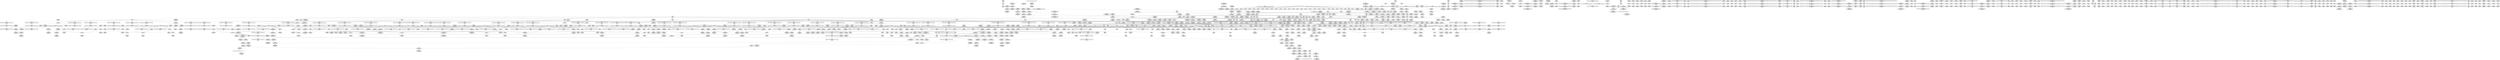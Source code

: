 digraph {
	CE0x44d52b0 [shape=record,shape=Mrecord,label="{CE0x44d52b0|i1_true|*Constant*|*SummSink*}"]
	CE0x4557460 [shape=record,shape=Mrecord,label="{CE0x4557460|rcu_read_lock:_tmp18|include/linux/rcupdate.h,882|*SummSource*}"]
	CE0x4537700 [shape=record,shape=Mrecord,label="{CE0x4537700|task_sid:_tmp11|security/selinux/hooks.c,208|*SummSink*}"]
	CE0x44ef1f0 [shape=record,shape=Mrecord,label="{CE0x44ef1f0|task_sid:_tmp3}"]
	CE0x4510c60 [shape=record,shape=Mrecord,label="{CE0x4510c60|rcu_read_lock:_call3|include/linux/rcupdate.h,882|*SummSink*}"]
	CE0x44e2790 [shape=record,shape=Mrecord,label="{CE0x44e2790|VOIDTB_TE:_CE_32,36_}"]
	CE0x456be30 [shape=record,shape=Mrecord,label="{CE0x456be30|i32_2|*Constant*}"]
	CE0x4541340 [shape=record,shape=Mrecord,label="{CE0x4541340|_call_void___rcu_read_unlock()_#10,_!dbg_!27734|include/linux/rcupdate.h,937|*SummSource*}"]
	CE0x45760a0 [shape=record,shape=Mrecord,label="{CE0x45760a0|rcu_read_lock:_tmp20|include/linux/rcupdate.h,882}"]
	CE0x44ca830 [shape=record,shape=Mrecord,label="{CE0x44ca830|current_has_perm:_tsk|Function::current_has_perm&Arg::tsk::|*SummSource*}"]
	CE0x4532990 [shape=record,shape=Mrecord,label="{CE0x4532990|rcu_read_unlock:_tmp15|include/linux/rcupdate.h,933|*SummSink*}"]
	CE0x4557bb0 [shape=record,shape=Mrecord,label="{CE0x4557bb0|_call_void_lockdep_rcu_suspicious(i8*_getelementptr_inbounds_(_25_x_i8_,_25_x_i8_*_.str45,_i32_0,_i32_0),_i32_883,_i8*_getelementptr_inbounds_(_42_x_i8_,_42_x_i8_*_.str46,_i32_0,_i32_0))_#10,_!dbg_!27728|include/linux/rcupdate.h,882|*SummSource*}"]
	CE0x45856d0 [shape=record,shape=Mrecord,label="{CE0x45856d0|rcu_read_unlock:_tmp19|include/linux/rcupdate.h,933|*SummSink*}"]
	CE0x4539910 [shape=record,shape=Mrecord,label="{CE0x4539910|GLOBAL:_task_sid.__warned|Global_var:task_sid.__warned|*SummSink*}"]
	CE0x4523880 [shape=record,shape=Mrecord,label="{CE0x4523880|rcu_read_lock:_call|include/linux/rcupdate.h,882|*SummSink*}"]
	CE0x44b8ca0 [shape=record,shape=Mrecord,label="{CE0x44b8ca0|current_sid:_tmp18|security/selinux/hooks.c,218|*SummSource*}"]
	CE0x44e7db0 [shape=record,shape=Mrecord,label="{CE0x44e7db0|GLOBAL:_get_current|*Constant*|*SummSource*}"]
	CE0x44bef00 [shape=record,shape=Mrecord,label="{CE0x44bef00|_call_void_mcount()_#3|*SummSource*}"]
	CE0x4558350 [shape=record,shape=Mrecord,label="{CE0x4558350|GLOBAL:_lockdep_rcu_suspicious|*Constant*}"]
	CE0x454caf0 [shape=record,shape=Mrecord,label="{CE0x454caf0|__preempt_count_sub:_val|Function::__preempt_count_sub&Arg::val::}"]
	CE0x44e26b0 [shape=record,shape=Mrecord,label="{CE0x44e26b0|VOIDTB_TE:_CE_20,24_}"]
	CE0x4565930 [shape=record,shape=Mrecord,label="{CE0x4565930|i64*_getelementptr_inbounds_(_11_x_i64_,_11_x_i64_*___llvm_gcov_ctr132,_i64_0,_i64_1)|*Constant*|*SummSink*}"]
	CE0x456aaf0 [shape=record,shape=Mrecord,label="{CE0x456aaf0|rcu_lock_acquire:_indirectgoto}"]
	CE0x45828c0 [shape=record,shape=Mrecord,label="{CE0x45828c0|_ret_void,_!dbg_!27720|./arch/x86/include/asm/preempt.h,78}"]
	CE0x455d0c0 [shape=record,shape=Mrecord,label="{CE0x455d0c0|i32_1|*Constant*}"]
	CE0x44db720 [shape=record,shape=Mrecord,label="{CE0x44db720|i64_2|*Constant*}"]
	CE0x4541990 [shape=record,shape=Mrecord,label="{CE0x4541990|GLOBAL:___rcu_read_unlock|*Constant*|*SummSink*}"]
	CE0x4570340 [shape=record,shape=Mrecord,label="{CE0x4570340|GLOBAL:___preempt_count|Global_var:__preempt_count|*SummSource*}"]
	CE0x4580a90 [shape=record,shape=Mrecord,label="{CE0x4580a90|i64*_getelementptr_inbounds_(_4_x_i64_,_4_x_i64_*___llvm_gcov_ctr133,_i64_0,_i64_1)|*Constant*}"]
	CE0x454f8e0 [shape=record,shape=Mrecord,label="{CE0x454f8e0|rcu_lock_release:_tmp2|*SummSink*}"]
	CE0x456e380 [shape=record,shape=Mrecord,label="{CE0x456e380|i64*_getelementptr_inbounds_(_4_x_i64_,_4_x_i64_*___llvm_gcov_ctr130,_i64_0,_i64_1)|*Constant*|*SummSource*}"]
	CE0x4508d70 [shape=record,shape=Mrecord,label="{CE0x4508d70|rcu_read_lock:_if.then|*SummSink*}"]
	CE0x4530710 [shape=record,shape=Mrecord,label="{CE0x4530710|task_sid:_tmp4|*LoadInst*|security/selinux/hooks.c,208}"]
	CE0x4554100 [shape=record,shape=Mrecord,label="{CE0x4554100|rcu_read_lock:_tmp7|include/linux/rcupdate.h,882}"]
	CE0x4587140 [shape=record,shape=Mrecord,label="{CE0x4587140|_call_void_rcu_lock_release(%struct.lockdep_map*_rcu_lock_map)_#10,_!dbg_!27733|include/linux/rcupdate.h,935|*SummSource*}"]
	CE0x454e910 [shape=record,shape=Mrecord,label="{CE0x454e910|i64*_getelementptr_inbounds_(_4_x_i64_,_4_x_i64_*___llvm_gcov_ctr133,_i64_0,_i64_0)|*Constant*}"]
	CE0x4532bd0 [shape=record,shape=Mrecord,label="{CE0x4532bd0|rcu_read_unlock:_tmp16|include/linux/rcupdate.h,933}"]
	CE0x4542ae0 [shape=record,shape=Mrecord,label="{CE0x4542ae0|__rcu_read_unlock:_tmp|*SummSource*}"]
	CE0x44d2ea0 [shape=record,shape=Mrecord,label="{CE0x44d2ea0|__preempt_count_sub:_tmp7|./arch/x86/include/asm/preempt.h,78|*SummSource*}"]
	CE0x454ace0 [shape=record,shape=Mrecord,label="{CE0x454ace0|rcu_lock_acquire:_bb|*SummSink*}"]
	CE0x45ea590 [shape=record,shape=Mrecord,label="{CE0x45ea590|i64*_getelementptr_inbounds_(_4_x_i64_,_4_x_i64_*___llvm_gcov_ctr134,_i64_0,_i64_0)|*Constant*}"]
	CE0x45701d0 [shape=record,shape=Mrecord,label="{CE0x45701d0|GLOBAL:___preempt_count|Global_var:__preempt_count}"]
	CE0x45bf540 [shape=record,shape=Mrecord,label="{CE0x45bf540|__preempt_count_sub:_tmp6|./arch/x86/include/asm/preempt.h,78}"]
	CE0x45efb10 [shape=record,shape=Mrecord,label="{CE0x45efb10|__rcu_read_unlock:_tmp6|include/linux/rcupdate.h,245|*SummSink*}"]
	CE0x456bcd0 [shape=record,shape=Mrecord,label="{CE0x456bcd0|void_(i32*,_i32,_i32*)*_asm_addl_$1,_%gs:$0_,_*m,ri,*m,_dirflag_,_fpsr_,_flags_}"]
	CE0x44cc060 [shape=record,shape=Mrecord,label="{CE0x44cc060|selinux_task_setnice:_if.then}"]
	CE0x4551b50 [shape=record,shape=Mrecord,label="{CE0x4551b50|__preempt_count_sub:_tmp5|./arch/x86/include/asm/preempt.h,77}"]
	CE0x44c8f30 [shape=record,shape=Mrecord,label="{CE0x44c8f30|i32_512|*Constant*}"]
	CE0x4568f90 [shape=record,shape=Mrecord,label="{CE0x4568f90|rcu_read_unlock:_do.end|*SummSink*}"]
	CE0x452c570 [shape=record,shape=Mrecord,label="{CE0x452c570|task_sid:_tmp26|security/selinux/hooks.c,208|*SummSink*}"]
	CE0x44d15c0 [shape=record,shape=Mrecord,label="{CE0x44d15c0|i64_2|*Constant*|*SummSource*}"]
	CE0x453cc00 [shape=record,shape=Mrecord,label="{CE0x453cc00|rcu_read_unlock:_tmp17|include/linux/rcupdate.h,933|*SummSink*}"]
	CE0x4551770 [shape=record,shape=Mrecord,label="{CE0x4551770|__preempt_count_add:_tmp3|*SummSource*}"]
	CE0x45745f0 [shape=record,shape=Mrecord,label="{CE0x45745f0|cred_sid:_sid|security/selinux/hooks.c,197|*SummSource*}"]
	CE0x45ee7e0 [shape=record,shape=Mrecord,label="{CE0x45ee7e0|i64*_getelementptr_inbounds_(_4_x_i64_,_4_x_i64_*___llvm_gcov_ctr135,_i64_0,_i64_0)|*Constant*|*SummSource*}"]
	CE0x4566e60 [shape=record,shape=Mrecord,label="{CE0x4566e60|rcu_lock_release:_tmp}"]
	CE0x45ad660 [shape=record,shape=Mrecord,label="{CE0x45ad660|i64*_getelementptr_inbounds_(_4_x_i64_,_4_x_i64_*___llvm_gcov_ctr134,_i64_0,_i64_1)|*Constant*|*SummSink*}"]
	CE0x4503070 [shape=record,shape=Mrecord,label="{CE0x4503070|current_sid:_tmp3|*SummSource*}"]
	CE0x44bdb30 [shape=record,shape=Mrecord,label="{CE0x44bdb30|task_sid:_call7|security/selinux/hooks.c,208|*SummSource*}"]
	CE0x45690c0 [shape=record,shape=Mrecord,label="{CE0x45690c0|rcu_read_unlock:_if.end}"]
	CE0x4520760 [shape=record,shape=Mrecord,label="{CE0x4520760|_call_void_mcount()_#3}"]
	CE0x44d82e0 [shape=record,shape=Mrecord,label="{CE0x44d82e0|_ret_i32_%retval.0,_!dbg_!27728|security/selinux/avc.c,775|*SummSink*}"]
	CE0x46019b0 [shape=record,shape=Mrecord,label="{CE0x46019b0|__preempt_count_sub:_tmp6|./arch/x86/include/asm/preempt.h,78|*SummSink*}"]
	CE0x45c16c0 [shape=record,shape=Mrecord,label="{CE0x45c16c0|rcu_lock_release:_tmp7|*SummSink*}"]
	CE0x45ea030 [shape=record,shape=Mrecord,label="{CE0x45ea030|_call_void_mcount()_#3|*SummSource*}"]
	CE0x44c77e0 [shape=record,shape=Mrecord,label="{CE0x44c77e0|task_sid:_do.body5|*SummSource*}"]
	CE0x44e0710 [shape=record,shape=Mrecord,label="{CE0x44e0710|VOIDTB_TE:_CE_72,80_}"]
	CE0x4535230 [shape=record,shape=Mrecord,label="{CE0x4535230|_call_void_mcount()_#3}"]
	CE0x455d1a0 [shape=record,shape=Mrecord,label="{CE0x455d1a0|_ret_void,_!dbg_!27719|./arch/x86/include/asm/preempt.h,73}"]
	CE0x45ac5d0 [shape=record,shape=Mrecord,label="{CE0x45ac5d0|__preempt_count_add:_tmp2}"]
	CE0x454aec0 [shape=record,shape=Mrecord,label="{CE0x454aec0|__rcu_read_lock:_tmp2}"]
	CE0x45323a0 [shape=record,shape=Mrecord,label="{CE0x45323a0|GLOBAL:___llvm_gcov_ctr126|Global_var:__llvm_gcov_ctr126|*SummSource*}"]
	CE0x4543a40 [shape=record,shape=Mrecord,label="{CE0x4543a40|i64*_getelementptr_inbounds_(_4_x_i64_,_4_x_i64_*___llvm_gcov_ctr130,_i64_0,_i64_3)|*Constant*}"]
	CE0x454abe0 [shape=record,shape=Mrecord,label="{CE0x454abe0|rcu_lock_acquire:_bb}"]
	CE0x4527140 [shape=record,shape=Mrecord,label="{CE0x4527140|task_sid:_tmp25|security/selinux/hooks.c,208|*SummSource*}"]
	CE0x44c48a0 [shape=record,shape=Mrecord,label="{CE0x44c48a0|selinux_task_setnice:_call1|security/selinux/hooks.c,3600}"]
	CE0x45bebe0 [shape=record,shape=Mrecord,label="{CE0x45bebe0|__preempt_count_add:_tmp4|./arch/x86/include/asm/preempt.h,72|*SummSource*}"]
	CE0x45c88c0 [shape=record,shape=Mrecord,label="{CE0x45c88c0|__preempt_count_sub:_do.end}"]
	CE0x44c8610 [shape=record,shape=Mrecord,label="{CE0x44c8610|current_sid:_tmp13|security/selinux/hooks.c,218}"]
	CE0x45ea220 [shape=record,shape=Mrecord,label="{CE0x45ea220|i64*_getelementptr_inbounds_(_4_x_i64_,_4_x_i64_*___llvm_gcov_ctr129,_i64_0,_i64_1)|*Constant*}"]
	CE0x457e030 [shape=record,shape=Mrecord,label="{CE0x457e030|i64*_getelementptr_inbounds_(_4_x_i64_,_4_x_i64_*___llvm_gcov_ctr130,_i64_0,_i64_3)|*Constant*|*SummSource*}"]
	CE0x4543b80 [shape=record,shape=Mrecord,label="{CE0x4543b80|i64_ptrtoint_(i8*_blockaddress(_rcu_lock_acquire,_%__here)_to_i64)|*Constant*|*SummSource*}"]
	CE0x4580b50 [shape=record,shape=Mrecord,label="{CE0x4580b50|i64*_getelementptr_inbounds_(_4_x_i64_,_4_x_i64_*___llvm_gcov_ctr133,_i64_0,_i64_1)|*Constant*|*SummSource*}"]
	CE0x450fa60 [shape=record,shape=Mrecord,label="{CE0x450fa60|i64*_getelementptr_inbounds_(_11_x_i64_,_11_x_i64_*___llvm_gcov_ctr125,_i64_0,_i64_9)|*Constant*|*SummSink*}"]
	CE0x4556080 [shape=record,shape=Mrecord,label="{CE0x4556080|rcu_read_lock:_tmp16|include/linux/rcupdate.h,882}"]
	CE0x45300d0 [shape=record,shape=Mrecord,label="{CE0x45300d0|cred_sid:_tmp2}"]
	CE0x457adf0 [shape=record,shape=Mrecord,label="{CE0x457adf0|rcu_read_lock:_do.end|*SummSource*}"]
	CE0x45352a0 [shape=record,shape=Mrecord,label="{CE0x45352a0|_call_void_mcount()_#3|*SummSource*}"]
	CE0x44d1490 [shape=record,shape=Mrecord,label="{CE0x44d1490|i64_2|*Constant*}"]
	CE0x451f550 [shape=record,shape=Mrecord,label="{CE0x451f550|task_sid:_call3|security/selinux/hooks.c,208}"]
	CE0x44c1a10 [shape=record,shape=Mrecord,label="{CE0x44c1a10|i64*_getelementptr_inbounds_(_11_x_i64_,_11_x_i64_*___llvm_gcov_ctr125,_i64_0,_i64_6)|*Constant*|*SummSink*}"]
	CE0x457abf0 [shape=record,shape=Mrecord,label="{CE0x457abf0|rcu_read_unlock:_tmp15|include/linux/rcupdate.h,933}"]
	CE0x44ced70 [shape=record,shape=Mrecord,label="{CE0x44ced70|current_sid:_if.end|*SummSource*}"]
	CE0x45303a0 [shape=record,shape=Mrecord,label="{CE0x45303a0|task_sid:_real_cred|security/selinux/hooks.c,208|*SummSource*}"]
	CE0x4530140 [shape=record,shape=Mrecord,label="{CE0x4530140|cred_sid:_tmp2|*SummSource*}"]
	CE0x45cb920 [shape=record,shape=Mrecord,label="{CE0x45cb920|i64*_getelementptr_inbounds_(_4_x_i64_,_4_x_i64_*___llvm_gcov_ctr129,_i64_0,_i64_2)|*Constant*|*SummSink*}"]
	CE0x455c290 [shape=record,shape=Mrecord,label="{CE0x455c290|rcu_read_lock:_tmp10|include/linux/rcupdate.h,882|*SummSink*}"]
	CE0x453e9c0 [shape=record,shape=Mrecord,label="{CE0x453e9c0|_call_void_lockdep_rcu_suspicious(i8*_getelementptr_inbounds_(_25_x_i8_,_25_x_i8_*_.str3,_i32_0,_i32_0),_i32_208,_i8*_getelementptr_inbounds_(_41_x_i8_,_41_x_i8_*_.str44,_i32_0,_i32_0))_#10,_!dbg_!27732|security/selinux/hooks.c,208}"]
	CE0x4526fa0 [shape=record,shape=Mrecord,label="{CE0x4526fa0|task_sid:_tmp25|security/selinux/hooks.c,208}"]
	CE0x4539bf0 [shape=record,shape=Mrecord,label="{CE0x4539bf0|rcu_read_lock:_tmp4|include/linux/rcupdate.h,882}"]
	CE0x44d03c0 [shape=record,shape=Mrecord,label="{CE0x44d03c0|i64*_getelementptr_inbounds_(_2_x_i64_,_2_x_i64_*___llvm_gcov_ctr136,_i64_0,_i64_1)|*Constant*}"]
	CE0x45552b0 [shape=record,shape=Mrecord,label="{CE0x45552b0|rcu_read_lock:_tmp13|include/linux/rcupdate.h,882|*SummSink*}"]
	CE0x45c0df0 [shape=record,shape=Mrecord,label="{CE0x45c0df0|i64*_getelementptr_inbounds_(_4_x_i64_,_4_x_i64_*___llvm_gcov_ctr133,_i64_0,_i64_3)|*Constant*|*SummSink*}"]
	CE0x4542bf0 [shape=record,shape=Mrecord,label="{CE0x4542bf0|__rcu_read_lock:_do.end|*SummSource*}"]
	CE0x4540800 [shape=record,shape=Mrecord,label="{CE0x4540800|rcu_lock_release:_entry|*SummSink*}"]
	CE0x4512540 [shape=record,shape=Mrecord,label="{CE0x4512540|current_sid:_security|security/selinux/hooks.c,218}"]
	CE0x44b77f0 [shape=record,shape=Mrecord,label="{CE0x44b77f0|_ret_i32_%tmp24,_!dbg_!27742|security/selinux/hooks.c,220|*SummSink*}"]
	CE0x4522100 [shape=record,shape=Mrecord,label="{CE0x4522100|task_sid:_tmp16|security/selinux/hooks.c,208}"]
	CE0x44d90b0 [shape=record,shape=Mrecord,label="{CE0x44d90b0|current_sid:_do.end}"]
	CE0x452c900 [shape=record,shape=Mrecord,label="{CE0x452c900|task_sid:_tmp27|security/selinux/hooks.c,208|*SummSource*}"]
	CE0x45f6e30 [shape=record,shape=Mrecord,label="{CE0x45f6e30|__preempt_count_add:_tmp7|./arch/x86/include/asm/preempt.h,73|*SummSink*}"]
	CE0x450a5d0 [shape=record,shape=Mrecord,label="{CE0x450a5d0|current_sid:_tmp24|security/selinux/hooks.c,220}"]
	CE0x456f010 [shape=record,shape=Mrecord,label="{CE0x456f010|rcu_lock_release:_tmp4|include/linux/rcupdate.h,423}"]
	CE0x457b1f0 [shape=record,shape=Mrecord,label="{CE0x457b1f0|_call_void_mcount()_#3|*SummSource*}"]
	CE0x44e3bd0 [shape=record,shape=Mrecord,label="{CE0x44e3bd0|i32_0|*Constant*|*SummSink*}"]
	CE0x4575d50 [shape=record,shape=Mrecord,label="{CE0x4575d50|rcu_read_lock:_tmp19|include/linux/rcupdate.h,882|*SummSink*}"]
	CE0x44cc270 [shape=record,shape=Mrecord,label="{CE0x44cc270|selinux_task_setnice:_if.end|*SummSink*}"]
	CE0x456bf90 [shape=record,shape=Mrecord,label="{CE0x456bf90|i32_2|*Constant*|*SummSource*}"]
	CE0x4601cc0 [shape=record,shape=Mrecord,label="{CE0x4601cc0|__preempt_count_sub:_tmp7|./arch/x86/include/asm/preempt.h,78|*SummSink*}"]
	CE0x4539e60 [shape=record,shape=Mrecord,label="{CE0x4539e60|rcu_read_lock:_tmp4|include/linux/rcupdate.h,882|*SummSink*}"]
	CE0x4563f50 [shape=record,shape=Mrecord,label="{CE0x4563f50|__preempt_count_sub:_tmp|*SummSink*}"]
	CE0x44f42f0 [shape=record,shape=Mrecord,label="{CE0x44f42f0|current_has_perm:_tmp|*SummSource*}"]
	CE0x45b1160 [shape=record,shape=Mrecord,label="{CE0x45b1160|rcu_lock_acquire:_tmp}"]
	CE0x44eb2c0 [shape=record,shape=Mrecord,label="{CE0x44eb2c0|GLOBAL:_rcu_read_unlock|*Constant*|*SummSink*}"]
	CE0x454eca0 [shape=record,shape=Mrecord,label="{CE0x454eca0|_call_void_lock_acquire(%struct.lockdep_map*_%map,_i32_0,_i32_0,_i32_2,_i32_0,_%struct.lockdep_map*_null,_i64_ptrtoint_(i8*_blockaddress(_rcu_lock_acquire,_%__here)_to_i64))_#10,_!dbg_!27716|include/linux/rcupdate.h,418|*SummSource*}"]
	CE0x4577940 [shape=record,shape=Mrecord,label="{CE0x4577940|rcu_read_lock:_tmp2|*SummSink*}"]
	CE0x457dc20 [shape=record,shape=Mrecord,label="{CE0x457dc20|GLOBAL:___llvm_gcov_ctr132|Global_var:__llvm_gcov_ctr132|*SummSink*}"]
	CE0x44c9990 [shape=record,shape=Mrecord,label="{CE0x44c9990|GLOBAL:_current_has_perm|*Constant*|*SummSource*}"]
	CE0x455a250 [shape=record,shape=Mrecord,label="{CE0x455a250|i64*_getelementptr_inbounds_(_4_x_i64_,_4_x_i64_*___llvm_gcov_ctr128,_i64_0,_i64_2)|*Constant*|*SummSink*}"]
	CE0x45c0410 [shape=record,shape=Mrecord,label="{CE0x45c0410|i64_ptrtoint_(i8*_blockaddress(_rcu_lock_release,_%__here)_to_i64)|*Constant*|*SummSource*}"]
	CE0x45ac140 [shape=record,shape=Mrecord,label="{CE0x45ac140|__rcu_read_unlock:_tmp5|include/linux/rcupdate.h,244|*SummSink*}"]
	CE0x4555ba0 [shape=record,shape=Mrecord,label="{CE0x4555ba0|rcu_read_lock:_tmp15|include/linux/rcupdate.h,882}"]
	CE0x4587960 [shape=record,shape=Mrecord,label="{CE0x4587960|i32_934|*Constant*|*SummSource*}"]
	CE0x45800a0 [shape=record,shape=Mrecord,label="{CE0x45800a0|rcu_read_unlock:_tmp11|include/linux/rcupdate.h,933|*SummSink*}"]
	CE0x44ee760 [shape=record,shape=Mrecord,label="{CE0x44ee760|current_sid:_do.body|*SummSink*}"]
	CE0x45c65b0 [shape=record,shape=Mrecord,label="{CE0x45c65b0|__rcu_read_unlock:_tmp3}"]
	CE0x44e64c0 [shape=record,shape=Mrecord,label="{CE0x44e64c0|selinux_task_setnice:_tmp9|security/selinux/hooks.c,3600|*SummSink*}"]
	CE0x45ad250 [shape=record,shape=Mrecord,label="{CE0x45ad250|_call_void_asm_addl_$1,_%gs:$0_,_*m,ri,*m,_dirflag_,_fpsr_,_flags_(i32*___preempt_count,_i32_%val,_i32*___preempt_count)_#3,_!dbg_!27714,_!srcloc_!27717|./arch/x86/include/asm/preempt.h,72|*SummSource*}"]
	CE0x4554c30 [shape=record,shape=Mrecord,label="{CE0x4554c30|rcu_read_unlock:_call3|include/linux/rcupdate.h,933|*SummSource*}"]
	CE0x4536600 [shape=record,shape=Mrecord,label="{CE0x4536600|task_sid:_do.end|*SummSource*}"]
	CE0x44e5860 [shape=record,shape=Mrecord,label="{CE0x44e5860|selinux_task_setnice:_tmp11|security/selinux/hooks.c,3601|*SummSink*}"]
	CE0x44da4e0 [shape=record,shape=Mrecord,label="{CE0x44da4e0|VOIDTB_TE:_CE_4,8_}"]
	CE0x44de220 [shape=record,shape=Mrecord,label="{CE0x44de220|i64*_getelementptr_inbounds_(_6_x_i64_,_6_x_i64_*___llvm_gcov_ctr283,_i64_0,_i64_3)|*Constant*}"]
	CE0x44d72e0 [shape=record,shape=Mrecord,label="{CE0x44d72e0|avc_has_perm:_requested|Function::avc_has_perm&Arg::requested::|*SummSink*}"]
	CE0x4555e40 [shape=record,shape=Mrecord,label="{CE0x4555e40|rcu_read_lock:_tmp15|include/linux/rcupdate.h,882|*SummSink*}"]
	CE0x45778d0 [shape=record,shape=Mrecord,label="{CE0x45778d0|rcu_read_lock:_tmp2|*SummSource*}"]
	CE0x44e7f80 [shape=record,shape=Mrecord,label="{CE0x44e7f80|GLOBAL:_get_current|*Constant*|*SummSink*}"]
	CE0x455a0e0 [shape=record,shape=Mrecord,label="{CE0x455a0e0|rcu_lock_acquire:_entry}"]
	CE0x44cb7d0 [shape=record,shape=Mrecord,label="{CE0x44cb7d0|selinux_task_setnice:_tmp6|security/selinux/hooks.c,3598}"]
	CE0x4505ae0 [shape=record,shape=Mrecord,label="{CE0x4505ae0|_call_void_asm_sideeffect_,_memory_,_dirflag_,_fpsr_,_flags_()_#3,_!dbg_!27714,_!srcloc_!27715|include/linux/rcupdate.h,239|*SummSink*}"]
	CE0x45c0d80 [shape=record,shape=Mrecord,label="{CE0x45c0d80|rcu_lock_release:_tmp6}"]
	CE0x450db50 [shape=record,shape=Mrecord,label="{CE0x450db50|get_current:_tmp3|*SummSource*}"]
	CE0x45ea690 [shape=record,shape=Mrecord,label="{CE0x45ea690|__preempt_count_add:_tmp|*SummSource*}"]
	CE0x44e9760 [shape=record,shape=Mrecord,label="{CE0x44e9760|task_sid:_tmp20|security/selinux/hooks.c,208}"]
	CE0x45c55a0 [shape=record,shape=Mrecord,label="{CE0x45c55a0|rcu_lock_release:_tmp3|*SummSource*}"]
	CE0x452bed0 [shape=record,shape=Mrecord,label="{CE0x452bed0|i64*_getelementptr_inbounds_(_4_x_i64_,_4_x_i64_*___llvm_gcov_ctr133,_i64_0,_i64_3)|*Constant*}"]
	CE0x44ea3a0 [shape=record,shape=Mrecord,label="{CE0x44ea3a0|current_sid:_tmp11|security/selinux/hooks.c,218|*SummSink*}"]
	CE0x4542cf0 [shape=record,shape=Mrecord,label="{CE0x4542cf0|__rcu_read_unlock:_tmp}"]
	CE0x44e2e30 [shape=record,shape=Mrecord,label="{CE0x44e2e30|VOIDTB_TE:_CE_96,104_}"]
	CE0x44d7e20 [shape=record,shape=Mrecord,label="{CE0x44d7e20|avc_has_perm:_auditdata|Function::avc_has_perm&Arg::auditdata::}"]
	CE0x44da800 [shape=record,shape=Mrecord,label="{CE0x44da800|selinux_task_setnice:_tmp|*SummSink*}"]
	CE0x453abe0 [shape=record,shape=Mrecord,label="{CE0x453abe0|GLOBAL:_current_task|Global_var:current_task|*SummSource*}"]
	CE0x45c5f80 [shape=record,shape=Mrecord,label="{CE0x45c5f80|GLOBAL:_lock_acquire|*Constant*|*SummSource*}"]
	CE0x44f4de0 [shape=record,shape=Mrecord,label="{CE0x44f4de0|selinux_task_setnice:_tobool|security/selinux/hooks.c,3597|*SummSink*}"]
	CE0x44ef4d0 [shape=record,shape=Mrecord,label="{CE0x44ef4d0|current_sid:_tmp4|security/selinux/hooks.c,218|*SummSource*}"]
	CE0x4539880 [shape=record,shape=Mrecord,label="{CE0x4539880|GLOBAL:_task_sid.__warned|Global_var:task_sid.__warned|*SummSource*}"]
	CE0x454e720 [shape=record,shape=Mrecord,label="{CE0x454e720|i64*_getelementptr_inbounds_(_4_x_i64_,_4_x_i64_*___llvm_gcov_ctr133,_i64_0,_i64_0)|*Constant*|*SummSink*}"]
	CE0x44e4260 [shape=record,shape=Mrecord,label="{CE0x44e4260|current_sid:_sid|security/selinux/hooks.c,220|*SummSource*}"]
	CE0x44c59b0 [shape=record,shape=Mrecord,label="{CE0x44c59b0|i16_2|*Constant*}"]
	CE0x450ea30 [shape=record,shape=Mrecord,label="{CE0x450ea30|i32_218|*Constant*}"]
	CE0x44f46a0 [shape=record,shape=Mrecord,label="{CE0x44f46a0|current_sid:_tmp1}"]
	CE0x455c120 [shape=record,shape=Mrecord,label="{CE0x455c120|rcu_read_lock:_tmp10|include/linux/rcupdate.h,882|*SummSource*}"]
	CE0x45c10a0 [shape=record,shape=Mrecord,label="{CE0x45c10a0|rcu_lock_release:_tmp6|*SummSink*}"]
	CE0x44ccd00 [shape=record,shape=Mrecord,label="{CE0x44ccd00|_ret_i32_%retval.0,_!dbg_!27723|security/selinux/hooks.c,3601}"]
	CE0x4520d50 [shape=record,shape=Mrecord,label="{CE0x4520d50|128:_i8*,_:_CRE_128,136_|*MultipleSource*|Function::cred_sid&Arg::cred::|*LoadInst*|security/selinux/hooks.c,208|security/selinux/hooks.c,196}"]
	CE0x45659a0 [shape=record,shape=Mrecord,label="{CE0x45659a0|rcu_read_unlock:_tmp1}"]
	CE0x457fd90 [shape=record,shape=Mrecord,label="{CE0x457fd90|_call_void_lockdep_rcu_suspicious(i8*_getelementptr_inbounds_(_25_x_i8_,_25_x_i8_*_.str45,_i32_0,_i32_0),_i32_934,_i8*_getelementptr_inbounds_(_44_x_i8_,_44_x_i8_*_.str47,_i32_0,_i32_0))_#10,_!dbg_!27726|include/linux/rcupdate.h,933}"]
	CE0x450d170 [shape=record,shape=Mrecord,label="{CE0x450d170|_call_void_rcu_read_lock()_#10,_!dbg_!27712|security/selinux/hooks.c,207}"]
	CE0x44e9c40 [shape=record,shape=Mrecord,label="{CE0x44e9c40|i64_4|*Constant*|*SummSink*}"]
	CE0x44ccc90 [shape=record,shape=Mrecord,label="{CE0x44ccc90|current_has_perm:_bb|*SummSource*}"]
	CE0x4566f40 [shape=record,shape=Mrecord,label="{CE0x4566f40|rcu_lock_release:_tmp|*SummSource*}"]
	CE0x44bb1a0 [shape=record,shape=Mrecord,label="{CE0x44bb1a0|selinux_task_setnice:_nice|Function::selinux_task_setnice&Arg::nice::|*SummSource*}"]
	CE0x44d5f60 [shape=record,shape=Mrecord,label="{CE0x44d5f60|current_sid:_tmp16|security/selinux/hooks.c,218|*SummSource*}"]
	CE0x4510380 [shape=record,shape=Mrecord,label="{CE0x4510380|rcu_read_lock:_tmp12|include/linux/rcupdate.h,882}"]
	CE0x44d9350 [shape=record,shape=Mrecord,label="{CE0x44d9350|selinux_task_setnice:_call|security/selinux/hooks.c,3596}"]
	CE0x44c2f30 [shape=record,shape=Mrecord,label="{CE0x44c2f30|current_sid:_tmp|*SummSink*}"]
	CE0x44d5910 [shape=record,shape=Mrecord,label="{CE0x44d5910|current_sid:_tmp15|security/selinux/hooks.c,218|*SummSource*}"]
	CE0x452d6f0 [shape=record,shape=Mrecord,label="{CE0x452d6f0|i64_7|*Constant*|*SummSink*}"]
	CE0x45104b0 [shape=record,shape=Mrecord,label="{CE0x45104b0|rcu_read_lock:_tmp12|include/linux/rcupdate.h,882|*SummSource*}"]
	CE0x44dba60 [shape=record,shape=Mrecord,label="{CE0x44dba60|selinux_task_setnice:_tmp2|security/selinux/hooks.c,3597|*SummSource*}"]
	CE0x4573ec0 [shape=record,shape=Mrecord,label="{CE0x4573ec0|cred_sid:_bb|*SummSource*}"]
	CE0x44eeba0 [shape=record,shape=Mrecord,label="{CE0x44eeba0|_ret_void,_!dbg_!27717|include/linux/rcupdate.h,419|*SummSink*}"]
	CE0x45761d0 [shape=record,shape=Mrecord,label="{CE0x45761d0|rcu_read_lock:_tmp20|include/linux/rcupdate.h,882|*SummSource*}"]
	CE0x44eaa60 [shape=record,shape=Mrecord,label="{CE0x44eaa60|_ret_i32_%tmp6,_!dbg_!27716|security/selinux/hooks.c,197|*SummSource*}"]
	CE0x44c1730 [shape=record,shape=Mrecord,label="{CE0x44c1730|current_has_perm:_tmp3|*SummSource*}"]
	CE0x455c540 [shape=record,shape=Mrecord,label="{CE0x455c540|rcu_read_lock:_tmp11|include/linux/rcupdate.h,882}"]
	CE0x4530470 [shape=record,shape=Mrecord,label="{CE0x4530470|task_sid:_real_cred|security/selinux/hooks.c,208|*SummSink*}"]
	CE0x44d0280 [shape=record,shape=Mrecord,label="{CE0x44d0280|current_has_perm:_tmp1|*SummSink*}"]
	CE0x44f3620 [shape=record,shape=Mrecord,label="{CE0x44f3620|current_sid:_tobool1|security/selinux/hooks.c,218}"]
	CE0x45301b0 [shape=record,shape=Mrecord,label="{CE0x45301b0|cred_sid:_tmp2|*SummSink*}"]
	CE0x4512100 [shape=record,shape=Mrecord,label="{CE0x4512100|i32_22|*Constant*}"]
	CE0x45cb880 [shape=record,shape=Mrecord,label="{CE0x45cb880|i64*_getelementptr_inbounds_(_4_x_i64_,_4_x_i64_*___llvm_gcov_ctr129,_i64_0,_i64_2)|*Constant*|*SummSource*}"]
	CE0x45cc0f0 [shape=record,shape=Mrecord,label="{CE0x45cc0f0|__rcu_read_unlock:_bb}"]
	CE0x44d9420 [shape=record,shape=Mrecord,label="{CE0x44d9420|selinux_task_setnice:_call|security/selinux/hooks.c,3596|*SummSink*}"]
	CE0x45befc0 [shape=record,shape=Mrecord,label="{CE0x45befc0|__preempt_count_add:_tmp2|*SummSink*}"]
	CE0x454a5a0 [shape=record,shape=Mrecord,label="{CE0x454a5a0|__rcu_read_lock:_tmp1}"]
	CE0x453c970 [shape=record,shape=Mrecord,label="{CE0x453c970|rcu_read_unlock:_tmp17|include/linux/rcupdate.h,933|*SummSource*}"]
	CE0x452cf40 [shape=record,shape=Mrecord,label="{CE0x452cf40|i32_77|*Constant*|*SummSource*}"]
	CE0x45093c0 [shape=record,shape=Mrecord,label="{CE0x45093c0|i32_1|*Constant*|*SummSink*}"]
	CE0x44dca10 [shape=record,shape=Mrecord,label="{CE0x44dca10|i64_0|*Constant*|*SummSource*}"]
	CE0x457ccc0 [shape=record,shape=Mrecord,label="{CE0x457ccc0|GLOBAL:___preempt_count_add|*Constant*|*SummSource*}"]
	CE0x45ed3e0 [shape=record,shape=Mrecord,label="{CE0x45ed3e0|i64*_getelementptr_inbounds_(_4_x_i64_,_4_x_i64_*___llvm_gcov_ctr135,_i64_0,_i64_2)|*Constant*|*SummSource*}"]
	CE0x452f880 [shape=record,shape=Mrecord,label="{CE0x452f880|COLLAPSED:_GCMRE___llvm_gcov_ctr131_internal_global_2_x_i64_zeroinitializer:_elem_0:default:}"]
	CE0x44d2ce0 [shape=record,shape=Mrecord,label="{CE0x44d2ce0|__preempt_count_sub:_tmp7|./arch/x86/include/asm/preempt.h,78}"]
	CE0x45354d0 [shape=record,shape=Mrecord,label="{CE0x45354d0|cred_sid:_tmp3|*SummSink*}"]
	CE0x4564060 [shape=record,shape=Mrecord,label="{CE0x4564060|i64*_getelementptr_inbounds_(_4_x_i64_,_4_x_i64_*___llvm_gcov_ctr129,_i64_0,_i64_0)|*Constant*|*SummSource*}"]
	CE0x4575ec0 [shape=record,shape=Mrecord,label="{CE0x4575ec0|rcu_read_lock:_tmp21|include/linux/rcupdate.h,884|*SummSource*}"]
	CE0x44bee40 [shape=record,shape=Mrecord,label="{CE0x44bee40|_call_void_mcount()_#3}"]
	CE0x44becb0 [shape=record,shape=Mrecord,label="{CE0x44becb0|current_sid:_tmp10|security/selinux/hooks.c,218|*SummSink*}"]
	CE0x44ce1a0 [shape=record,shape=Mrecord,label="{CE0x44ce1a0|i64*_getelementptr_inbounds_(_6_x_i64_,_6_x_i64_*___llvm_gcov_ctr283,_i64_0,_i64_4)|*Constant*|*SummSink*}"]
	CE0x44f0f80 [shape=record,shape=Mrecord,label="{CE0x44f0f80|current_sid:_tmp2}"]
	CE0x44c3c60 [shape=record,shape=Mrecord,label="{CE0x44c3c60|current_has_perm:_call|security/selinux/hooks.c,1542|*SummSink*}"]
	CE0x44c8900 [shape=record,shape=Mrecord,label="{CE0x44c8900|i1_true|*Constant*|*SummSource*}"]
	CE0x45ea980 [shape=record,shape=Mrecord,label="{CE0x45ea980|i64*_getelementptr_inbounds_(_4_x_i64_,_4_x_i64_*___llvm_gcov_ctr134,_i64_0,_i64_0)|*Constant*|*SummSource*}"]
	CE0x456e250 [shape=record,shape=Mrecord,label="{CE0x456e250|rcu_read_unlock:_call|include/linux/rcupdate.h,933|*SummSource*}"]
	CE0x44eb490 [shape=record,shape=Mrecord,label="{CE0x44eb490|GLOBAL:_rcu_read_unlock|*Constant*|*SummSource*}"]
	CE0x45f4810 [shape=record,shape=Mrecord,label="{CE0x45f4810|__preempt_count_add:_do.body|*SummSource*}"]
	CE0x4538cc0 [shape=record,shape=Mrecord,label="{CE0x4538cc0|__rcu_read_lock:_tmp5|include/linux/rcupdate.h,239}"]
	CE0x44c7b80 [shape=record,shape=Mrecord,label="{CE0x44c7b80|task_sid:_land.lhs.true|*SummSink*}"]
	CE0x45591c0 [shape=record,shape=Mrecord,label="{CE0x45591c0|COLLAPSED:_GCMRE___llvm_gcov_ctr127_internal_global_11_x_i64_zeroinitializer:_elem_0:default:}"]
	CE0x457d190 [shape=record,shape=Mrecord,label="{CE0x457d190|i64*_getelementptr_inbounds_(_11_x_i64_,_11_x_i64_*___llvm_gcov_ctr132,_i64_0,_i64_8)|*Constant*|*SummSource*}"]
	CE0x44cb840 [shape=record,shape=Mrecord,label="{CE0x44cb840|selinux_task_setnice:_tmp6|security/selinux/hooks.c,3598|*SummSource*}"]
	CE0x45ea520 [shape=record,shape=Mrecord,label="{CE0x45ea520|__preempt_count_add:_tmp|*SummSink*}"]
	CE0x45ef810 [shape=record,shape=Mrecord,label="{CE0x45ef810|_call_void_mcount()_#3|*SummSink*}"]
	CE0x450dab0 [shape=record,shape=Mrecord,label="{CE0x450dab0|get_current:_tmp3}"]
	CE0x4581bb0 [shape=record,shape=Mrecord,label="{CE0x4581bb0|rcu_read_unlock:_land.lhs.true2}"]
	CE0x44ccfc0 [shape=record,shape=Mrecord,label="{CE0x44ccfc0|_ret_i32_%retval.0,_!dbg_!27723|security/selinux/hooks.c,3601|*SummSink*}"]
	CE0x453d440 [shape=record,shape=Mrecord,label="{CE0x453d440|_call_void_lockdep_rcu_suspicious(i8*_getelementptr_inbounds_(_25_x_i8_,_25_x_i8_*_.str45,_i32_0,_i32_0),_i32_934,_i8*_getelementptr_inbounds_(_44_x_i8_,_44_x_i8_*_.str47,_i32_0,_i32_0))_#10,_!dbg_!27726|include/linux/rcupdate.h,933|*SummSource*}"]
	CE0x45326c0 [shape=record,shape=Mrecord,label="{CE0x45326c0|GLOBAL:___llvm_gcov_ctr126|Global_var:__llvm_gcov_ctr126}"]
	CE0x44c5d50 [shape=record,shape=Mrecord,label="{CE0x44c5d50|avc_has_perm:_tclass|Function::avc_has_perm&Arg::tclass::}"]
	CE0x456c6c0 [shape=record,shape=Mrecord,label="{CE0x456c6c0|COLLAPSED:_GCMRE___llvm_gcov_ctr132_internal_global_11_x_i64_zeroinitializer:_elem_0:default:}"]
	CE0x454a1a0 [shape=record,shape=Mrecord,label="{CE0x454a1a0|_call_void___preempt_count_sub(i32_1)_#10,_!dbg_!27715|include/linux/rcupdate.h,244|*SummSource*}"]
	CE0x45bff70 [shape=record,shape=Mrecord,label="{CE0x45bff70|GLOBAL:_lock_release|*Constant*|*SummSink*}"]
	CE0x454a3b0 [shape=record,shape=Mrecord,label="{CE0x454a3b0|rcu_lock_release:_bb}"]
	CE0x45204d0 [shape=record,shape=Mrecord,label="{CE0x45204d0|rcu_read_lock:_tmp3|*SummSink*}"]
	CE0x4587440 [shape=record,shape=Mrecord,label="{CE0x4587440|i8*_getelementptr_inbounds_(_44_x_i8_,_44_x_i8_*_.str47,_i32_0,_i32_0)|*Constant*|*SummSource*}"]
	CE0x45c69a0 [shape=record,shape=Mrecord,label="{CE0x45c69a0|_call_void_asm_addl_$1,_%gs:$0_,_*m,ri,*m,_dirflag_,_fpsr_,_flags_(i32*___preempt_count,_i32_%val,_i32*___preempt_count)_#3,_!dbg_!27714,_!srcloc_!27717|./arch/x86/include/asm/preempt.h,72}"]
	CE0x45b2980 [shape=record,shape=Mrecord,label="{CE0x45b2980|__rcu_read_unlock:_tmp6|include/linux/rcupdate.h,245}"]
	CE0x450d990 [shape=record,shape=Mrecord,label="{CE0x450d990|i64*_getelementptr_inbounds_(_2_x_i64_,_2_x_i64_*___llvm_gcov_ctr98,_i64_0,_i64_0)|*Constant*|*SummSink*}"]
	CE0x453fea0 [shape=record,shape=Mrecord,label="{CE0x453fea0|_call_void_rcu_lock_release(%struct.lockdep_map*_rcu_lock_map)_#10,_!dbg_!27733|include/linux/rcupdate.h,935|*SummSink*}"]
	CE0x44eafa0 [shape=record,shape=Mrecord,label="{CE0x44eafa0|_call_void_rcu_read_unlock()_#10,_!dbg_!27748|security/selinux/hooks.c,209|*SummSource*}"]
	CE0x456d690 [shape=record,shape=Mrecord,label="{CE0x456d690|rcu_read_unlock:_land.lhs.true|*SummSink*}"]
	CE0x450f2e0 [shape=record,shape=Mrecord,label="{CE0x450f2e0|i8*_getelementptr_inbounds_(_45_x_i8_,_45_x_i8_*_.str12,_i32_0,_i32_0)|*Constant*}"]
	CE0x45380f0 [shape=record,shape=Mrecord,label="{CE0x45380f0|task_sid:_if.end|*SummSink*}"]
	CE0x457ddf0 [shape=record,shape=Mrecord,label="{CE0x457ddf0|rcu_read_unlock:_tmp5|include/linux/rcupdate.h,933}"]
	CE0x456e7e0 [shape=record,shape=Mrecord,label="{CE0x456e7e0|rcu_read_unlock:_tmp8|include/linux/rcupdate.h,933|*SummSource*}"]
	CE0x4567850 [shape=record,shape=Mrecord,label="{CE0x4567850|rcu_lock_acquire:___here|*SummSink*}"]
	CE0x457af00 [shape=record,shape=Mrecord,label="{CE0x457af00|rcu_read_lock:_do.end|*SummSink*}"]
	CE0x44e4e70 [shape=record,shape=Mrecord,label="{CE0x44e4e70|selinux_task_setnice:_retval.0|*SummSink*}"]
	CE0x45c6930 [shape=record,shape=Mrecord,label="{CE0x45c6930|void_(i32*,_i32,_i32*)*_asm_addl_$1,_%gs:$0_,_*m,ri,*m,_dirflag_,_fpsr_,_flags_}"]
	CE0x4573d90 [shape=record,shape=Mrecord,label="{CE0x4573d90|cred_sid:_bb}"]
	CE0x44e5650 [shape=record,shape=Mrecord,label="{CE0x44e5650|selinux_task_setnice:_tmp10|security/selinux/hooks.c,3601|*SummSink*}"]
	CE0x452f690 [shape=record,shape=Mrecord,label="{CE0x452f690|task_sid:_tobool|security/selinux/hooks.c,208|*SummSink*}"]
	CE0x4565ca0 [shape=record,shape=Mrecord,label="{CE0x4565ca0|rcu_read_unlock:_tmp1|*SummSink*}"]
	CE0x45c2830 [shape=record,shape=Mrecord,label="{CE0x45c2830|__rcu_read_lock:_do.end}"]
	CE0x44be7d0 [shape=record,shape=Mrecord,label="{CE0x44be7d0|cred_sid:_cred|Function::cred_sid&Arg::cred::|*SummSink*}"]
	CE0x4525990 [shape=record,shape=Mrecord,label="{CE0x4525990|i64*_getelementptr_inbounds_(_13_x_i64_,_13_x_i64_*___llvm_gcov_ctr126,_i64_0,_i64_10)|*Constant*}"]
	CE0x456aa80 [shape=record,shape=Mrecord,label="{CE0x456aa80|rcu_lock_acquire:___here}"]
	CE0x44c1670 [shape=record,shape=Mrecord,label="{CE0x44c1670|current_has_perm:_tmp3}"]
	CE0x456df10 [shape=record,shape=Mrecord,label="{CE0x456df10|rcu_read_unlock:_call|include/linux/rcupdate.h,933|*SummSink*}"]
	"CONST[source:0(mediator),value:2(dynamic)][purpose:{subject}]"
	CE0x457ff30 [shape=record,shape=Mrecord,label="{CE0x457ff30|rcu_read_unlock:_tmp11|include/linux/rcupdate.h,933|*SummSource*}"]
	CE0x44c1f90 [shape=record,shape=Mrecord,label="{CE0x44c1f90|i64*_getelementptr_inbounds_(_11_x_i64_,_11_x_i64_*___llvm_gcov_ctr125,_i64_0,_i64_6)|*Constant*}"]
	CE0x452c500 [shape=record,shape=Mrecord,label="{CE0x452c500|i64*_getelementptr_inbounds_(_13_x_i64_,_13_x_i64_*___llvm_gcov_ctr126,_i64_0,_i64_12)|*Constant*|*SummSink*}"]
	CE0x44df510 [shape=record,shape=Mrecord,label="{CE0x44df510|selinux_task_setnice:_tmp5|security/selinux/hooks.c,3597}"]
	CE0x44cf6e0 [shape=record,shape=Mrecord,label="{CE0x44cf6e0|_call_void_mcount()_#3|*SummSink*}"]
	CE0x450fad0 [shape=record,shape=Mrecord,label="{CE0x450fad0|current_sid:_tmp17|security/selinux/hooks.c,218}"]
	CE0x450e4e0 [shape=record,shape=Mrecord,label="{CE0x450e4e0|GLOBAL:_lockdep_rcu_suspicious|*Constant*|*SummSource*}"]
	CE0x452d2e0 [shape=record,shape=Mrecord,label="{CE0x452d2e0|cred_sid:_tmp1|*SummSource*}"]
	CE0x454cbe0 [shape=record,shape=Mrecord,label="{CE0x454cbe0|__preempt_count_sub:_val|Function::__preempt_count_sub&Arg::val::|*SummSource*}"]
	CE0x457f240 [shape=record,shape=Mrecord,label="{CE0x457f240|rcu_read_unlock:_tmp10|include/linux/rcupdate.h,933|*SummSink*}"]
	CE0x4534230 [shape=record,shape=Mrecord,label="{CE0x4534230|task_sid:_tmp12|security/selinux/hooks.c,208|*SummSink*}"]
	CE0x45edf50 [shape=record,shape=Mrecord,label="{CE0x45edf50|__preempt_count_sub:_tmp6|./arch/x86/include/asm/preempt.h,78|*SummSource*}"]
	CE0x4582a20 [shape=record,shape=Mrecord,label="{CE0x4582a20|rcu_read_unlock:_tobool1|include/linux/rcupdate.h,933|*SummSource*}"]
	CE0x44b7ff0 [shape=record,shape=Mrecord,label="{CE0x44b7ff0|current_has_perm:_call2|security/selinux/hooks.c,1544|*SummSink*}"]
	CE0x44f3ac0 [shape=record,shape=Mrecord,label="{CE0x44f3ac0|i64_5|*Constant*}"]
	CE0x4549d40 [shape=record,shape=Mrecord,label="{CE0x4549d40|rcu_lock_release:___here|*SummSink*}"]
	CE0x44f2110 [shape=record,shape=Mrecord,label="{CE0x44f2110|i64*_getelementptr_inbounds_(_13_x_i64_,_13_x_i64_*___llvm_gcov_ctr126,_i64_0,_i64_0)|*Constant*|*SummSource*}"]
	CE0x45c8b20 [shape=record,shape=Mrecord,label="{CE0x45c8b20|__preempt_count_sub:_do.body|*SummSource*}"]
	CE0x454df50 [shape=record,shape=Mrecord,label="{CE0x454df50|__preempt_count_sub:_tmp5|./arch/x86/include/asm/preempt.h,77|*SummSink*}"]
	CE0x452b8b0 [shape=record,shape=Mrecord,label="{CE0x452b8b0|rcu_lock_release:_tmp5|include/linux/rcupdate.h,423|*SummSource*}"]
	CE0x45c0720 [shape=record,shape=Mrecord,label="{CE0x45c0720|i64_ptrtoint_(i8*_blockaddress(_rcu_lock_release,_%__here)_to_i64)|*Constant*|*SummSink*}"]
	CE0x4540370 [shape=record,shape=Mrecord,label="{CE0x4540370|GLOBAL:_rcu_lock_release|*Constant*|*SummSink*}"]
	CE0x456b860 [shape=record,shape=Mrecord,label="{CE0x456b860|rcu_read_unlock:_bb|*SummSink*}"]
	CE0x44c0e40 [shape=record,shape=Mrecord,label="{CE0x44c0e40|current_sid:_if.then|*SummSource*}"]
	CE0x44f17c0 [shape=record,shape=Mrecord,label="{CE0x44f17c0|task_sid:_tobool1|security/selinux/hooks.c,208|*SummSource*}"]
	CE0x4534630 [shape=record,shape=Mrecord,label="{CE0x4534630|task_sid:_tmp13|security/selinux/hooks.c,208|*SummSink*}"]
	CE0x450a760 [shape=record,shape=Mrecord,label="{CE0x450a760|current_sid:_tmp24|security/selinux/hooks.c,220|*SummSource*}"]
	CE0x4544380 [shape=record,shape=Mrecord,label="{CE0x4544380|__rcu_read_lock:_tmp3|*SummSink*}"]
	CE0x45eac20 [shape=record,shape=Mrecord,label="{CE0x45eac20|_call_void_asm_addl_$1,_%gs:$0_,_*m,ri,*m,_dirflag_,_fpsr_,_flags_(i32*___preempt_count,_i32_%sub,_i32*___preempt_count)_#3,_!dbg_!27717,_!srcloc_!27718|./arch/x86/include/asm/preempt.h,77|*SummSource*}"]
	CE0x4534830 [shape=record,shape=Mrecord,label="{CE0x4534830|_call_void___rcu_read_lock()_#10,_!dbg_!27710|include/linux/rcupdate.h,879}"]
	CE0x44e9e10 [shape=record,shape=Mrecord,label="{CE0x44e9e10|current_sid:_tmp9|security/selinux/hooks.c,218|*SummSource*}"]
	CE0x44c2a90 [shape=record,shape=Mrecord,label="{CE0x44c2a90|GLOBAL:_rcu_read_lock|*Constant*|*SummSink*}"]
	CE0x44e9b00 [shape=record,shape=Mrecord,label="{CE0x44e9b00|i64_4|*Constant*}"]
	CE0x45b0990 [shape=record,shape=Mrecord,label="{CE0x45b0990|rcu_lock_release:_tmp2}"]
	CE0x44e1e50 [shape=record,shape=Mrecord,label="{CE0x44e1e50|GLOBAL:_current_has_perm|*Constant*}"]
	CE0x4521c90 [shape=record,shape=Mrecord,label="{CE0x4521c90|rcu_read_lock:_tmp1|*SummSink*}"]
	CE0x44be690 [shape=record,shape=Mrecord,label="{CE0x44be690|cred_sid:_cred|Function::cred_sid&Arg::cred::}"]
	CE0x452c5e0 [shape=record,shape=Mrecord,label="{CE0x452c5e0|_call_void_rcu_read_unlock()_#10,_!dbg_!27748|security/selinux/hooks.c,209|*SummSink*}"]
	CE0x453ae80 [shape=record,shape=Mrecord,label="{CE0x453ae80|GLOBAL:_current_task|Global_var:current_task|*SummSink*}"]
	CE0x452c760 [shape=record,shape=Mrecord,label="{CE0x452c760|task_sid:_tmp27|security/selinux/hooks.c,208}"]
	CE0x452d0a0 [shape=record,shape=Mrecord,label="{CE0x452d0a0|i32_77|*Constant*|*SummSink*}"]
	CE0x44d0df0 [shape=record,shape=Mrecord,label="{CE0x44d0df0|current_sid:_tmp8|security/selinux/hooks.c,218|*SummSource*}"]
	CE0x44d0990 [shape=record,shape=Mrecord,label="{CE0x44d0990|current_has_perm:_tmp2|*SummSink*}"]
	CE0x45c15c0 [shape=record,shape=Mrecord,label="{CE0x45c15c0|rcu_lock_release:_tmp7|*SummSource*}"]
	CE0x4504300 [shape=record,shape=Mrecord,label="{CE0x4504300|current_sid:_tmp14|security/selinux/hooks.c,218|*SummSink*}"]
	CE0x45be4f0 [shape=record,shape=Mrecord,label="{CE0x45be4f0|__preempt_count_sub:_tmp3|*SummSink*}"]
	CE0x44c6dc0 [shape=record,shape=Mrecord,label="{CE0x44c6dc0|selinux_task_setnice:_retval.0}"]
	CE0x4541a00 [shape=record,shape=Mrecord,label="{CE0x4541a00|_ret_void,_!dbg_!27717|include/linux/rcupdate.h,245|*SummSink*}"]
	CE0x44dfd50 [shape=record,shape=Mrecord,label="{CE0x44dfd50|i64_1|*Constant*|*SummSink*}"]
	CE0x45c2160 [shape=record,shape=Mrecord,label="{CE0x45c2160|i64*_getelementptr_inbounds_(_4_x_i64_,_4_x_i64_*___llvm_gcov_ctr130,_i64_0,_i64_0)|*Constant*|*SummSink*}"]
	CE0x457a770 [shape=record,shape=Mrecord,label="{CE0x457a770|rcu_read_unlock:_tmp14|include/linux/rcupdate.h,933|*SummSource*}"]
	CE0x4524d30 [shape=record,shape=Mrecord,label="{CE0x4524d30|_ret_void,_!dbg_!27717|include/linux/rcupdate.h,240|*SummSource*}"]
	CE0x44bb410 [shape=record,shape=Mrecord,label="{CE0x44bb410|selinux_task_setnice:_return|*SummSource*}"]
	CE0x45210e0 [shape=record,shape=Mrecord,label="{CE0x45210e0|task_sid:_tmp2}"]
	CE0x450fe70 [shape=record,shape=Mrecord,label="{CE0x450fe70|current_sid:_tmp17|security/selinux/hooks.c,218|*SummSource*}"]
	CE0x452e650 [shape=record,shape=Mrecord,label="{CE0x452e650|task_sid:_call|security/selinux/hooks.c,208|*SummSource*}"]
	CE0x4585fd0 [shape=record,shape=Mrecord,label="{CE0x4585fd0|i64*_getelementptr_inbounds_(_11_x_i64_,_11_x_i64_*___llvm_gcov_ctr132,_i64_0,_i64_10)|*Constant*}"]
	CE0x457ad20 [shape=record,shape=Mrecord,label="{CE0x457ad20|rcu_read_lock:_do.end}"]
	CE0x4526110 [shape=record,shape=Mrecord,label="{CE0x4526110|task_sid:_tmp23|security/selinux/hooks.c,208|*SummSource*}"]
	CE0x4557910 [shape=record,shape=Mrecord,label="{CE0x4557910|i8_1|*Constant*}"]
	CE0x4581fb0 [shape=record,shape=Mrecord,label="{CE0x4581fb0|_call_void___preempt_count_sub(i32_1)_#10,_!dbg_!27715|include/linux/rcupdate.h,244}"]
	CE0x4522cf0 [shape=record,shape=Mrecord,label="{CE0x4522cf0|__rcu_read_lock:_entry}"]
	CE0x457ec80 [shape=record,shape=Mrecord,label="{CE0x457ec80|i8*_undef|*Constant*|*SummSource*}"]
	CE0x4511580 [shape=record,shape=Mrecord,label="{CE0x4511580|current_sid:_cred|security/selinux/hooks.c,218}"]
	CE0x44ca910 [shape=record,shape=Mrecord,label="{CE0x44ca910|VOIDTB_TE:_CE_144,152_}"]
	CE0x44e4d40 [shape=record,shape=Mrecord,label="{CE0x44e4d40|selinux_task_setnice:_retval.0|*SummSource*}"]
	CE0x44ef260 [shape=record,shape=Mrecord,label="{CE0x44ef260|task_sid:_tmp3|*SummSource*}"]
	CE0x4576680 [shape=record,shape=Mrecord,label="{CE0x4576680|rcu_read_lock:_tmp21|include/linux/rcupdate.h,884}"]
	CE0x44e8400 [shape=record,shape=Mrecord,label="{CE0x44e8400|_ret_%struct.task_struct*_%tmp4,_!dbg_!27714|./arch/x86/include/asm/current.h,14|*SummSource*}"]
	CE0x44be1d0 [shape=record,shape=Mrecord,label="{CE0x44be1d0|GLOBAL:_cred_sid|*Constant*|*SummSink*}"]
	CE0x4536510 [shape=record,shape=Mrecord,label="{CE0x4536510|task_sid:_do.end}"]
	CE0x45692f0 [shape=record,shape=Mrecord,label="{CE0x45692f0|rcu_lock_acquire:_tmp1|*SummSink*}"]
	CE0x44dedb0 [shape=record,shape=Mrecord,label="{CE0x44dedb0|VOIDTB_TE:_CE_128,136_}"]
	CE0x45c1320 [shape=record,shape=Mrecord,label="{CE0x45c1320|__rcu_read_unlock:_do.body|*SummSink*}"]
	CE0x44c5dc0 [shape=record,shape=Mrecord,label="{CE0x44c5dc0|avc_has_perm:_tclass|Function::avc_has_perm&Arg::tclass::|*SummSource*}"]
	CE0x4531320 [shape=record,shape=Mrecord,label="{CE0x4531320|rcu_read_lock:_land.lhs.true2}"]
	CE0x4582530 [shape=record,shape=Mrecord,label="{CE0x4582530|GLOBAL:_rcu_read_unlock.__warned|Global_var:rcu_read_unlock.__warned|*SummSource*}"]
	CE0x454f130 [shape=record,shape=Mrecord,label="{CE0x454f130|__rcu_read_lock:_tmp4|include/linux/rcupdate.h,239|*SummSource*}"]
	CE0x4555890 [shape=record,shape=Mrecord,label="{CE0x4555890|rcu_read_lock:_tmp14|include/linux/rcupdate.h,882|*SummSink*}"]
	CE0x44e9110 [shape=record,shape=Mrecord,label="{CE0x44e9110|i64*_getelementptr_inbounds_(_13_x_i64_,_13_x_i64_*___llvm_gcov_ctr126,_i64_0,_i64_9)|*Constant*|*SummSource*}"]
	CE0x45eb190 [shape=record,shape=Mrecord,label="{CE0x45eb190|__preempt_count_add:_tmp}"]
	CE0x44b7ce0 [shape=record,shape=Mrecord,label="{CE0x44b7ce0|task_sid:_entry}"]
	CE0x45ea120 [shape=record,shape=Mrecord,label="{CE0x45ea120|__rcu_read_unlock:_do.end}"]
	CE0x44c8680 [shape=record,shape=Mrecord,label="{CE0x44c8680|current_sid:_tmp13|security/selinux/hooks.c,218|*SummSource*}"]
	CE0x44bf480 [shape=record,shape=Mrecord,label="{CE0x44bf480|_ret_i32_%tmp24,_!dbg_!27742|security/selinux/hooks.c,220}"]
	CE0x44c7ae0 [shape=record,shape=Mrecord,label="{CE0x44c7ae0|task_sid:_land.lhs.true|*SummSource*}"]
	CE0x44cbfd0 [shape=record,shape=Mrecord,label="{CE0x44cbfd0|2472:_%struct.cred*,_:_CRE:_elem_0:default:}"]
	CE0x4602140 [shape=record,shape=Mrecord,label="{CE0x4602140|__preempt_count_sub:_do.end|*SummSource*}"]
	CE0x4557f70 [shape=record,shape=Mrecord,label="{CE0x4557f70|_call_void_lockdep_rcu_suspicious(i8*_getelementptr_inbounds_(_25_x_i8_,_25_x_i8_*_.str45,_i32_0,_i32_0),_i32_883,_i8*_getelementptr_inbounds_(_42_x_i8_,_42_x_i8_*_.str46,_i32_0,_i32_0))_#10,_!dbg_!27728|include/linux/rcupdate.h,882|*SummSink*}"]
	CE0x45417e0 [shape=record,shape=Mrecord,label="{CE0x45417e0|GLOBAL:___rcu_read_unlock|*Constant*|*SummSource*}"]
	CE0x44c0c80 [shape=record,shape=Mrecord,label="{CE0x44c0c80|current_sid:_land.lhs.true|*SummSink*}"]
	CE0x45242b0 [shape=record,shape=Mrecord,label="{CE0x45242b0|task_sid:_tmp18|security/selinux/hooks.c,208}"]
	CE0x4549c80 [shape=record,shape=Mrecord,label="{CE0x4549c80|rcu_lock_release:___here|*SummSource*}"]
	CE0x44e0780 [shape=record,shape=Mrecord,label="{CE0x44e0780|VOIDTB_TE:_CE_64,72_}"]
	CE0x45eadd0 [shape=record,shape=Mrecord,label="{CE0x45eadd0|_call_void_asm_addl_$1,_%gs:$0_,_*m,ri,*m,_dirflag_,_fpsr_,_flags_(i32*___preempt_count,_i32_%sub,_i32*___preempt_count)_#3,_!dbg_!27717,_!srcloc_!27718|./arch/x86/include/asm/preempt.h,77|*SummSink*}"]
	CE0x44ef3c0 [shape=record,shape=Mrecord,label="{CE0x44ef3c0|i64_3|*Constant*|*SummSink*}"]
	CE0x4508c90 [shape=record,shape=Mrecord,label="{CE0x4508c90|rcu_read_lock:_land.lhs.true}"]
	CE0x44ce9a0 [shape=record,shape=Mrecord,label="{CE0x44ce9a0|selinux_task_setnice:_tmp9|security/selinux/hooks.c,3600|*SummSource*}"]
	CE0x4541470 [shape=record,shape=Mrecord,label="{CE0x4541470|_call_void___rcu_read_unlock()_#10,_!dbg_!27734|include/linux/rcupdate.h,937|*SummSink*}"]
	CE0x45864c0 [shape=record,shape=Mrecord,label="{CE0x45864c0|i64*_getelementptr_inbounds_(_11_x_i64_,_11_x_i64_*___llvm_gcov_ctr132,_i64_0,_i64_10)|*Constant*|*SummSink*}"]
	CE0x457a0f0 [shape=record,shape=Mrecord,label="{CE0x457a0f0|GLOBAL:_rcu_read_lock.__warned|Global_var:rcu_read_lock.__warned}"]
	CE0x44f4a90 [shape=record,shape=Mrecord,label="{CE0x44f4a90|task_sid:_bb|*SummSink*}"]
	CE0x4523b40 [shape=record,shape=Mrecord,label="{CE0x4523b40|task_sid:_call|security/selinux/hooks.c,208}"]
	CE0x453ec50 [shape=record,shape=Mrecord,label="{CE0x453ec50|_call_void_lockdep_rcu_suspicious(i8*_getelementptr_inbounds_(_25_x_i8_,_25_x_i8_*_.str3,_i32_0,_i32_0),_i32_208,_i8*_getelementptr_inbounds_(_41_x_i8_,_41_x_i8_*_.str44,_i32_0,_i32_0))_#10,_!dbg_!27732|security/selinux/hooks.c,208|*SummSink*}"]
	CE0x4571960 [shape=record,shape=Mrecord,label="{CE0x4571960|rcu_read_lock:_tmp8|include/linux/rcupdate.h,882}"]
	CE0x4559cf0 [shape=record,shape=Mrecord,label="{CE0x4559cf0|_call_void_mcount()_#3}"]
	CE0x45cbdb0 [shape=record,shape=Mrecord,label="{CE0x45cbdb0|i64*_getelementptr_inbounds_(_4_x_i64_,_4_x_i64_*___llvm_gcov_ctr134,_i64_0,_i64_2)|*Constant*|*SummSource*}"]
	CE0x45116f0 [shape=record,shape=Mrecord,label="{CE0x45116f0|current_sid:_cred|security/selinux/hooks.c,218|*SummSource*}"]
	CE0x4540870 [shape=record,shape=Mrecord,label="{CE0x4540870|_ret_void,_!dbg_!27717|include/linux/rcupdate.h,424|*SummSink*}"]
	CE0x45b0f70 [shape=record,shape=Mrecord,label="{CE0x45b0f70|i64*_getelementptr_inbounds_(_4_x_i64_,_4_x_i64_*___llvm_gcov_ctr130,_i64_0,_i64_0)|*Constant*|*SummSource*}"]
	CE0x4523810 [shape=record,shape=Mrecord,label="{CE0x4523810|rcu_read_lock:_call|include/linux/rcupdate.h,882|*SummSource*}"]
	CE0x44e4bc0 [shape=record,shape=Mrecord,label="{CE0x44e4bc0|get_current:_tmp3|*SummSink*}"]
	CE0x457e990 [shape=record,shape=Mrecord,label="{CE0x457e990|rcu_lock_acquire:_tmp7|*SummSink*}"]
	CE0x4585920 [shape=record,shape=Mrecord,label="{CE0x4585920|rcu_read_unlock:_tmp20|include/linux/rcupdate.h,933}"]
	CE0x45734f0 [shape=record,shape=Mrecord,label="{CE0x45734f0|rcu_read_lock:_tmp22|include/linux/rcupdate.h,884}"]
	CE0x45c2460 [shape=record,shape=Mrecord,label="{CE0x45c2460|__rcu_read_unlock:_tmp4|include/linux/rcupdate.h,244}"]
	CE0x4580e90 [shape=record,shape=Mrecord,label="{CE0x4580e90|rcu_read_unlock:_land.lhs.true}"]
	CE0x4548ad0 [shape=record,shape=Mrecord,label="{CE0x4548ad0|_call_void_mcount()_#3|*SummSource*}"]
	CE0x44bc550 [shape=record,shape=Mrecord,label="{CE0x44bc550|selinux_task_setnice:_entry|*SummSource*}"]
	CE0x44be990 [shape=record,shape=Mrecord,label="{CE0x44be990|current_sid:_tmp10|security/selinux/hooks.c,218}"]
	CE0x455a190 [shape=record,shape=Mrecord,label="{CE0x455a190|rcu_lock_acquire:_entry|*SummSink*}"]
	CE0x4576340 [shape=record,shape=Mrecord,label="{CE0x4576340|rcu_read_lock:_tmp20|include/linux/rcupdate.h,882|*SummSink*}"]
	CE0x44c32e0 [shape=record,shape=Mrecord,label="{CE0x44c32e0|i64*_getelementptr_inbounds_(_6_x_i64_,_6_x_i64_*___llvm_gcov_ctr283,_i64_0,_i64_4)|*Constant*|*SummSource*}"]
	CE0x454dc60 [shape=record,shape=Mrecord,label="{CE0x454dc60|__preempt_count_sub:_tmp3|*SummSource*}"]
	CE0x45109c0 [shape=record,shape=Mrecord,label="{CE0x45109c0|rcu_read_lock:_call3|include/linux/rcupdate.h,882}"]
	CE0x44c5810 [shape=record,shape=Mrecord,label="{CE0x44c5810|avc_has_perm:_tsid|Function::avc_has_perm&Arg::tsid::|*SummSink*}"]
	CE0x44daff0 [shape=record,shape=Mrecord,label="{CE0x44daff0|COLLAPSED:_GCMRE___llvm_gcov_ctr283_internal_global_6_x_i64_zeroinitializer:_elem_0:default:}"]
	CE0x44bafc0 [shape=record,shape=Mrecord,label="{CE0x44bafc0|VOIDTB_TE:_CE_168,176_}"]
	CE0x45531b0 [shape=record,shape=Mrecord,label="{CE0x45531b0|rcu_read_lock:_tmp|*SummSink*}"]
	CE0x45b0a00 [shape=record,shape=Mrecord,label="{CE0x45b0a00|rcu_lock_release:_tmp2|*SummSource*}"]
	CE0x45ad7b0 [shape=record,shape=Mrecord,label="{CE0x45ad7b0|i64*_getelementptr_inbounds_(_4_x_i64_,_4_x_i64_*___llvm_gcov_ctr129,_i64_0,_i64_1)|*Constant*|*SummSink*}"]
	CE0x44d9230 [shape=record,shape=Mrecord,label="{CE0x44d9230|current_sid:_do.end|*SummSink*}"]
	CE0x45c5a60 [shape=record,shape=Mrecord,label="{CE0x45c5a60|GLOBAL:___preempt_count_sub|*Constant*|*SummSink*}"]
	CE0x4578c20 [shape=record,shape=Mrecord,label="{CE0x4578c20|rcu_read_lock:_tobool1|include/linux/rcupdate.h,882|*SummSink*}"]
	CE0x44d7b00 [shape=record,shape=Mrecord,label="{CE0x44d7b00|%struct.common_audit_data*_null|*Constant*|*SummSink*}"]
	CE0x44da640 [shape=record,shape=Mrecord,label="{CE0x44da640|VOIDTB_TE:_CE_16,20_}"]
	CE0x44cf1f0 [shape=record,shape=Mrecord,label="{CE0x44cf1f0|i64*_getelementptr_inbounds_(_2_x_i64_,_2_x_i64_*___llvm_gcov_ctr136,_i64_0,_i64_0)|*Constant*}"]
	CE0x45c38a0 [shape=record,shape=Mrecord,label="{CE0x45c38a0|__rcu_read_lock:_tmp3}"]
	CE0x45827b0 [shape=record,shape=Mrecord,label="{CE0x45827b0|__preempt_count_sub:_entry|*SummSink*}"]
	CE0x450f3e0 [shape=record,shape=Mrecord,label="{CE0x450f3e0|i8*_getelementptr_inbounds_(_45_x_i8_,_45_x_i8_*_.str12,_i32_0,_i32_0)|*Constant*|*SummSource*}"]
	CE0x45c41f0 [shape=record,shape=Mrecord,label="{CE0x45c41f0|i64_1|*Constant*}"]
	CE0x453fa90 [shape=record,shape=Mrecord,label="{CE0x453fa90|rcu_read_unlock:_tmp4|include/linux/rcupdate.h,933|*SummSink*}"]
	CE0x5855b70 [shape=record,shape=Mrecord,label="{CE0x5855b70|i64*_getelementptr_inbounds_(_6_x_i64_,_6_x_i64_*___llvm_gcov_ctr283,_i64_0,_i64_0)|*Constant*|*SummSource*}"]
	CE0x62c2970 [shape=record,shape=Mrecord,label="{CE0x62c2970|selinux_task_setnice:_p|Function::selinux_task_setnice&Arg::p::|*SummSink*}"]
	CE0x44d75f0 [shape=record,shape=Mrecord,label="{CE0x44d75f0|avc_has_perm:_ssid|Function::avc_has_perm&Arg::ssid::}"]
	CE0x44f4bc0 [shape=record,shape=Mrecord,label="{CE0x44f4bc0|task_sid:_if.then}"]
	CE0x45516a0 [shape=record,shape=Mrecord,label="{CE0x45516a0|__preempt_count_add:_tmp3}"]
	CE0x4555cd0 [shape=record,shape=Mrecord,label="{CE0x4555cd0|rcu_read_lock:_tmp15|include/linux/rcupdate.h,882|*SummSource*}"]
	CE0x4504530 [shape=record,shape=Mrecord,label="{CE0x4504530|i1_true|*Constant*}"]
	CE0x45543f0 [shape=record,shape=Mrecord,label="{CE0x45543f0|rcu_read_lock:_tmp7|include/linux/rcupdate.h,882|*SummSink*}"]
	CE0x4572350 [shape=record,shape=Mrecord,label="{CE0x4572350|i8*_getelementptr_inbounds_(_25_x_i8_,_25_x_i8_*_.str45,_i32_0,_i32_0)|*Constant*|*SummSource*}"]
	CE0x4552380 [shape=record,shape=Mrecord,label="{CE0x4552380|get_current:_bb|*SummSource*}"]
	CE0x4540010 [shape=record,shape=Mrecord,label="{CE0x4540010|rcu_lock_release:_entry|*SummSource*}"]
	CE0x4556e50 [shape=record,shape=Mrecord,label="{CE0x4556e50|rcu_read_lock:_tmp17|include/linux/rcupdate.h,882|*SummSink*}"]
	CE0x4512b40 [shape=record,shape=Mrecord,label="{CE0x4512b40|current_sid:_tmp22|security/selinux/hooks.c,218}"]
	CE0x45b2d90 [shape=record,shape=Mrecord,label="{CE0x45b2d90|__preempt_count_sub:_sub|./arch/x86/include/asm/preempt.h,77|*SummSink*}"]
	CE0x44f4f80 [shape=record,shape=Mrecord,label="{CE0x44f4f80|i32_0|*Constant*}"]
	CE0x4533a30 [shape=record,shape=Mrecord,label="{CE0x4533a30|i32_0|*Constant*}"]
	CE0x4502250 [shape=record,shape=Mrecord,label="{CE0x4502250|i64_0|*Constant*}"]
	CE0x45e8630 [shape=record,shape=Mrecord,label="{CE0x45e8630|COLLAPSED:_GCMRE___llvm_gcov_ctr135_internal_global_4_x_i64_zeroinitializer:_elem_0:default:}"]
	CE0x453de90 [shape=record,shape=Mrecord,label="{CE0x453de90|i8*_getelementptr_inbounds_(_44_x_i8_,_44_x_i8_*_.str47,_i32_0,_i32_0)|*Constant*}"]
	CE0x4503180 [shape=record,shape=Mrecord,label="{CE0x4503180|current_sid:_tmp3|*SummSink*}"]
	CE0x44d7ec0 [shape=record,shape=Mrecord,label="{CE0x44d7ec0|avc_has_perm:_auditdata|Function::avc_has_perm&Arg::auditdata::|*SummSource*}"]
	CE0x457e400 [shape=record,shape=Mrecord,label="{CE0x457e400|rcu_lock_acquire:_tmp6|*SummSource*}"]
	CE0x44d60d0 [shape=record,shape=Mrecord,label="{CE0x44d60d0|current_sid:_tmp16|security/selinux/hooks.c,218|*SummSink*}"]
	CE0x44d8de0 [shape=record,shape=Mrecord,label="{CE0x44d8de0|selinux_task_setnice:_tmp1|*SummSource*}"]
	CE0x44cee80 [shape=record,shape=Mrecord,label="{CE0x44cee80|current_sid:_if.end|*SummSink*}"]
	CE0x44cf4f0 [shape=record,shape=Mrecord,label="{CE0x44cf4f0|_call_void_mcount()_#3}"]
	CE0x45226c0 [shape=record,shape=Mrecord,label="{CE0x45226c0|task_sid:_tmp17|security/selinux/hooks.c,208|*SummSource*}"]
	CE0x453fc00 [shape=record,shape=Mrecord,label="{CE0x453fc00|rcu_read_unlock:_tobool1|include/linux/rcupdate.h,933|*SummSink*}"]
	CE0x450e670 [shape=record,shape=Mrecord,label="{CE0x450e670|i8*_getelementptr_inbounds_(_25_x_i8_,_25_x_i8_*_.str3,_i32_0,_i32_0)|*Constant*}"]
	CE0x44d65f0 [shape=record,shape=Mrecord,label="{CE0x44d65f0|i8_1|*Constant*|*SummSink*}"]
	CE0x4551830 [shape=record,shape=Mrecord,label="{CE0x4551830|__preempt_count_add:_tmp3|*SummSink*}"]
	CE0x44b7920 [shape=record,shape=Mrecord,label="{CE0x44b7920|GLOBAL:_task_sid|*Constant*}"]
	CE0x44c9110 [shape=record,shape=Mrecord,label="{CE0x44c9110|i32_512|*Constant*|*SummSource*}"]
	CE0x4542280 [shape=record,shape=Mrecord,label="{CE0x4542280|_ret_void,_!dbg_!27717|include/linux/rcupdate.h,245|*SummSource*}"]
	CE0x4549030 [shape=record,shape=Mrecord,label="{CE0x4549030|i64*_getelementptr_inbounds_(_4_x_i64_,_4_x_i64_*___llvm_gcov_ctr128,_i64_0,_i64_1)|*Constant*|*SummSource*}"]
	CE0x457d7a0 [shape=record,shape=Mrecord,label="{CE0x457d7a0|rcu_lock_acquire:_tmp|*SummSink*}"]
	CE0x45bec50 [shape=record,shape=Mrecord,label="{CE0x45bec50|__preempt_count_add:_tmp5|./arch/x86/include/asm/preempt.h,72|*SummSink*}"]
	CE0x4574410 [shape=record,shape=Mrecord,label="{CE0x4574410|cred_sid:_tmp5|security/selinux/hooks.c,196|*SummSource*}"]
	CE0x45211c0 [shape=record,shape=Mrecord,label="{CE0x45211c0|task_sid:_tmp2|*SummSink*}"]
	CE0x4530c30 [shape=record,shape=Mrecord,label="{CE0x4530c30|task_sid:_tmp1|*SummSource*}"]
	CE0x44b7a50 [shape=record,shape=Mrecord,label="{CE0x44b7a50|current_has_perm:_call1|security/selinux/hooks.c,1543}"]
	CE0x4574660 [shape=record,shape=Mrecord,label="{CE0x4574660|cred_sid:_sid|security/selinux/hooks.c,197}"]
	CE0x4556320 [shape=record,shape=Mrecord,label="{CE0x4556320|rcu_read_lock:_tmp16|include/linux/rcupdate.h,882|*SummSink*}"]
	CE0x44f2070 [shape=record,shape=Mrecord,label="{CE0x44f2070|i64*_getelementptr_inbounds_(_13_x_i64_,_13_x_i64_*___llvm_gcov_ctr126,_i64_0,_i64_0)|*Constant*}"]
	CE0x45674b0 [shape=record,shape=Mrecord,label="{CE0x45674b0|rcu_read_unlock:_tmp2|*SummSource*}"]
	CE0x452bbc0 [shape=record,shape=Mrecord,label="{CE0x452bbc0|GLOBAL:_lock_release|*Constant*}"]
	CE0x44cf9f0 [shape=record,shape=Mrecord,label="{CE0x44cf9f0|VOIDTB_TE:_CE_8,16_}"]
	CE0x44f1060 [shape=record,shape=Mrecord,label="{CE0x44f1060|__rcu_read_lock:_tmp|*SummSource*}"]
	CE0x4574c70 [shape=record,shape=Mrecord,label="{CE0x4574c70|4:_i32,_:_CRE_4,8_|*MultipleSource*|security/selinux/hooks.c,196|*LoadInst*|security/selinux/hooks.c,196|security/selinux/hooks.c,197}"]
	CE0x45eb0f0 [shape=record,shape=Mrecord,label="{CE0x45eb0f0|__preempt_count_sub:_tmp2|*SummSource*}"]
	CE0x45689d0 [shape=record,shape=Mrecord,label="{CE0x45689d0|_ret_void,_!dbg_!27719|./arch/x86/include/asm/preempt.h,73|*SummSink*}"]
	CE0x44f3bf0 [shape=record,shape=Mrecord,label="{CE0x44f3bf0|i64_5|*Constant*|*SummSource*}"]
	CE0x44e7990 [shape=record,shape=Mrecord,label="{CE0x44e7990|current_sid:_call4|security/selinux/hooks.c,218|*SummSink*}"]
	CE0x44e04f0 [shape=record,shape=Mrecord,label="{CE0x44e04f0|VOIDTB_TE:_CE_48,52_}"]
	CE0x45372b0 [shape=record,shape=Mrecord,label="{CE0x45372b0|i64_0|*Constant*}"]
	CE0x4551cd0 [shape=record,shape=Mrecord,label="{CE0x4551cd0|__preempt_count_sub:_tmp5|./arch/x86/include/asm/preempt.h,77|*SummSource*}"]
	CE0x44d7940 [shape=record,shape=Mrecord,label="{CE0x44d7940|_ret_i32_%retval.0,_!dbg_!27728|security/selinux/avc.c,775}"]
	CE0x44bc260 [shape=record,shape=Mrecord,label="{CE0x44bc260|selinux_task_setnice:_entry|*SummSink*}"]
	CE0x455c6c0 [shape=record,shape=Mrecord,label="{CE0x455c6c0|rcu_read_lock:_tmp11|include/linux/rcupdate.h,882|*SummSource*}"]
	CE0x4586530 [shape=record,shape=Mrecord,label="{CE0x4586530|rcu_read_unlock:_tmp21|include/linux/rcupdate.h,935|*SummSource*}"]
	CE0x4579ad0 [shape=record,shape=Mrecord,label="{CE0x4579ad0|cred_sid:_tmp5|security/selinux/hooks.c,196}"]
	CE0x45cb610 [shape=record,shape=Mrecord,label="{CE0x45cb610|i64*_getelementptr_inbounds_(_4_x_i64_,_4_x_i64_*___llvm_gcov_ctr129,_i64_0,_i64_0)|*Constant*|*SummSink*}"]
	CE0x44dd280 [shape=record,shape=Mrecord,label="{CE0x44dd280|GLOBAL:___llvm_gcov_ctr283|Global_var:__llvm_gcov_ctr283|*SummSource*}"]
	CE0x45412d0 [shape=record,shape=Mrecord,label="{CE0x45412d0|_call_void___rcu_read_unlock()_#10,_!dbg_!27734|include/linux/rcupdate.h,937}"]
	CE0x44ef9d0 [shape=record,shape=Mrecord,label="{CE0x44ef9d0|GLOBAL:___llvm_gcov_ctr125|Global_var:__llvm_gcov_ctr125|*SummSource*}"]
	CE0x4540750 [shape=record,shape=Mrecord,label="{CE0x4540750|rcu_lock_release:_entry}"]
	CE0x4513330 [shape=record,shape=Mrecord,label="{CE0x4513330|current_sid:_tmp23|security/selinux/hooks.c,218|*SummSink*}"]
	CE0x45adaf0 [shape=record,shape=Mrecord,label="{CE0x45adaf0|GLOBAL:___preempt_count|Global_var:__preempt_count}"]
	CE0x44d0060 [shape=record,shape=Mrecord,label="{CE0x44d0060|current_has_perm:_tmp1|*SummSource*}"]
	CE0x45f21b0 [shape=record,shape=Mrecord,label="{CE0x45f21b0|__preempt_count_sub:_bb|*SummSource*}"]
	CE0x4511ad0 [shape=record,shape=Mrecord,label="{CE0x4511ad0|COLLAPSED:_GCMRE_current_task_external_global_%struct.task_struct*:_elem_0::|security/selinux/hooks.c,218}"]
	CE0x45c89a0 [shape=record,shape=Mrecord,label="{CE0x45c89a0|__preempt_count_sub:_bb}"]
	CE0x44c8100 [shape=record,shape=Mrecord,label="{CE0x44c8100|selinux_task_setnice:_tmp2|security/selinux/hooks.c,3597}"]
	CE0x4570c50 [shape=record,shape=Mrecord,label="{CE0x4570c50|rcu_lock_acquire:_tmp3}"]
	CE0x456b510 [shape=record,shape=Mrecord,label="{CE0x456b510|__rcu_read_lock:_tmp6|include/linux/rcupdate.h,240}"]
	CE0x44ce210 [shape=record,shape=Mrecord,label="{CE0x44ce210|i64*_getelementptr_inbounds_(_6_x_i64_,_6_x_i64_*___llvm_gcov_ctr283,_i64_0,_i64_4)|*Constant*}"]
	CE0x4524320 [shape=record,shape=Mrecord,label="{CE0x4524320|task_sid:_tmp18|security/selinux/hooks.c,208|*SummSource*}"]
	CE0x45082d0 [shape=record,shape=Mrecord,label="{CE0x45082d0|rcu_read_lock:_tmp9|include/linux/rcupdate.h,882}"]
	CE0x454a310 [shape=record,shape=Mrecord,label="{CE0x454a310|rcu_lock_release:_indirectgoto|*SummSink*}"]
	CE0x4535770 [shape=record,shape=Mrecord,label="{CE0x4535770|_call_void_mcount()_#3}"]
	CE0x45ac900 [shape=record,shape=Mrecord,label="{CE0x45ac900|__rcu_read_unlock:_tmp4|include/linux/rcupdate.h,244|*SummSink*}"]
	CE0x44c5570 [shape=record,shape=Mrecord,label="{CE0x44c5570|avc_has_perm:_tsid|Function::avc_has_perm&Arg::tsid::}"]
	CE0x450dd00 [shape=record,shape=Mrecord,label="{CE0x450dd00|_call_void_lockdep_rcu_suspicious(i8*_getelementptr_inbounds_(_25_x_i8_,_25_x_i8_*_.str3,_i32_0,_i32_0),_i32_218,_i8*_getelementptr_inbounds_(_45_x_i8_,_45_x_i8_*_.str12,_i32_0,_i32_0))_#10,_!dbg_!27727|security/selinux/hooks.c,218|*SummSink*}"]
	CE0x4570d10 [shape=record,shape=Mrecord,label="{CE0x4570d10|rcu_lock_acquire:_tmp3|*SummSource*}"]
	CE0x4536a90 [shape=record,shape=Mrecord,label="{CE0x4536a90|__rcu_read_lock:_tmp1|*SummSink*}"]
	CE0x44c6f80 [shape=record,shape=Mrecord,label="{CE0x44c6f80|_ret_i32_%call2,_!dbg_!27718|security/selinux/hooks.c,1544|*SummSink*}"]
	CE0x45b29f0 [shape=record,shape=Mrecord,label="{CE0x45b29f0|__rcu_read_unlock:_tmp6|include/linux/rcupdate.h,245|*SummSource*}"]
	CE0x45b0280 [shape=record,shape=Mrecord,label="{CE0x45b0280|rcu_lock_acquire:_tmp4|include/linux/rcupdate.h,418|*SummSource*}"]
	CE0x4526d40 [shape=record,shape=Mrecord,label="{CE0x4526d40|i64*_getelementptr_inbounds_(_13_x_i64_,_13_x_i64_*___llvm_gcov_ctr126,_i64_0,_i64_11)|*Constant*|*SummSink*}"]
	CE0x4526db0 [shape=record,shape=Mrecord,label="{CE0x4526db0|task_sid:_tmp24|security/selinux/hooks.c,208|*SummSink*}"]
	CE0x452f810 [shape=record,shape=Mrecord,label="{CE0x452f810|cred_sid:_tmp}"]
	CE0x4572f00 [shape=record,shape=Mrecord,label="{CE0x4572f00|i8*_getelementptr_inbounds_(_42_x_i8_,_42_x_i8_*_.str46,_i32_0,_i32_0)|*Constant*}"]
	CE0x4523130 [shape=record,shape=Mrecord,label="{CE0x4523130|task_sid:_do.end6}"]
	CE0x450bbe0 [shape=record,shape=Mrecord,label="{CE0x450bbe0|_call_void_mcount()_#3|*SummSink*}"]
	CE0x45426b0 [shape=record,shape=Mrecord,label="{CE0x45426b0|__rcu_read_lock:_do.body}"]
	CE0x45b0210 [shape=record,shape=Mrecord,label="{CE0x45b0210|rcu_lock_acquire:_tmp4|include/linux/rcupdate.h,418}"]
	CE0x452d460 [shape=record,shape=Mrecord,label="{CE0x452d460|cred_sid:_tmp1|*SummSink*}"]
	CE0x44d0920 [shape=record,shape=Mrecord,label="{CE0x44d0920|current_has_perm:_tmp2|*SummSource*}"]
	CE0x4578670 [shape=record,shape=Mrecord,label="{CE0x4578670|rcu_read_unlock:_do.body|*SummSource*}"]
	CE0x4531db0 [shape=record,shape=Mrecord,label="{CE0x4531db0|i64*_getelementptr_inbounds_(_13_x_i64_,_13_x_i64_*___llvm_gcov_ctr126,_i64_0,_i64_1)|*Constant*|*SummSink*}"]
	CE0x45c85d0 [shape=record,shape=Mrecord,label="{CE0x45c85d0|__preempt_count_add:_tmp7|./arch/x86/include/asm/preempt.h,73|*SummSource*}"]
	CE0x452df50 [shape=record,shape=Mrecord,label="{CE0x452df50|i64*_getelementptr_inbounds_(_2_x_i64_,_2_x_i64_*___llvm_gcov_ctr131,_i64_0,_i64_1)|*Constant*}"]
	CE0x4586140 [shape=record,shape=Mrecord,label="{CE0x4586140|rcu_read_unlock:_tmp21|include/linux/rcupdate.h,935}"]
	CE0x457bf70 [shape=record,shape=Mrecord,label="{CE0x457bf70|i64_5|*Constant*}"]
	CE0x45373c0 [shape=record,shape=Mrecord,label="{CE0x45373c0|rcu_read_lock:_tmp5|include/linux/rcupdate.h,882}"]
	CE0x44b8e10 [shape=record,shape=Mrecord,label="{CE0x44b8e10|current_sid:_tmp18|security/selinux/hooks.c,218|*SummSink*}"]
	CE0x452cc90 [shape=record,shape=Mrecord,label="{CE0x452cc90|task_sid:_tmp27|security/selinux/hooks.c,208|*SummSink*}"]
	CE0x4570e70 [shape=record,shape=Mrecord,label="{CE0x4570e70|_call_void___preempt_count_add(i32_1)_#10,_!dbg_!27711|include/linux/rcupdate.h,239|*SummSink*}"]
	CE0x4523710 [shape=record,shape=Mrecord,label="{CE0x4523710|_ret_void,_!dbg_!27717|include/linux/rcupdate.h,419|*SummSource*}"]
	CE0x45e9f20 [shape=record,shape=Mrecord,label="{CE0x45e9f20|_call_void_mcount()_#3}"]
	CE0x4504010 [shape=record,shape=Mrecord,label="{CE0x4504010|current_sid:_tmp14|security/selinux/hooks.c,218}"]
	CE0x45c2690 [shape=record,shape=Mrecord,label="{CE0x45c2690|__rcu_read_lock:_bb|*SummSink*}"]
	CE0x44b8a20 [shape=record,shape=Mrecord,label="{CE0x44b8a20|current_sid:_tmp19|security/selinux/hooks.c,218|*SummSource*}"]
	CE0x4574a40 [shape=record,shape=Mrecord,label="{CE0x4574a40|rcu_read_unlock:_do.body}"]
	CE0x454fb10 [shape=record,shape=Mrecord,label="{CE0x454fb10|i64*_getelementptr_inbounds_(_4_x_i64_,_4_x_i64_*___llvm_gcov_ctr133,_i64_0,_i64_2)|*Constant*}"]
	CE0x4522f30 [shape=record,shape=Mrecord,label="{CE0x4522f30|_ret_void,_!dbg_!27717|include/linux/rcupdate.h,240|*SummSink*}"]
	CE0x44d8d40 [shape=record,shape=Mrecord,label="{CE0x44d8d40|selinux_task_setnice:_tmp1|*SummSink*}"]
	CE0x45c18f0 [shape=record,shape=Mrecord,label="{CE0x45c18f0|i8*_undef|*Constant*}"]
	CE0x452b550 [shape=record,shape=Mrecord,label="{CE0x452b550|rcu_lock_release:_tmp5|include/linux/rcupdate.h,423|*SummSink*}"]
	CE0x45cb4a0 [shape=record,shape=Mrecord,label="{CE0x45cb4a0|__preempt_count_add:_bb|*SummSink*}"]
	CE0x44f0ff0 [shape=record,shape=Mrecord,label="{CE0x44f0ff0|COLLAPSED:_GCMRE___llvm_gcov_ctr128_internal_global_4_x_i64_zeroinitializer:_elem_0:default:}"]
	CE0x44e2ea0 [shape=record,shape=Mrecord,label="{CE0x44e2ea0|VOIDTB_TE:_CE_88,89_}"]
	CE0x4536990 [shape=record,shape=Mrecord,label="{CE0x4536990|get_current:_tmp2|*SummSink*}"]
	CE0x44f3d60 [shape=record,shape=Mrecord,label="{CE0x44f3d60|i64_5|*Constant*|*SummSink*}"]
	CE0x4543130 [shape=record,shape=Mrecord,label="{CE0x4543130|i64*_getelementptr_inbounds_(_4_x_i64_,_4_x_i64_*___llvm_gcov_ctr128,_i64_0,_i64_0)|*Constant*|*SummSource*}"]
	CE0x45ffdc0 [shape=record,shape=Mrecord,label="{CE0x45ffdc0|_call_void_mcount()_#3|*SummSource*}"]
	CE0x4511d80 [shape=record,shape=Mrecord,label="{CE0x4511d80|current_sid:_tmp21|security/selinux/hooks.c,218|*SummSource*}"]
	CE0x451e6c0 [shape=record,shape=Mrecord,label="{CE0x451e6c0|get_current:_tmp4|./arch/x86/include/asm/current.h,14|*SummSink*}"]
	CE0x44dc710 [shape=record,shape=Mrecord,label="{CE0x44dc710|GLOBAL:___llvm_gcov_ctr283|Global_var:__llvm_gcov_ctr283|*SummSink*}"]
	CE0x45c0180 [shape=record,shape=Mrecord,label="{CE0x45c0180|i32_1|*Constant*}"]
	CE0x4565e40 [shape=record,shape=Mrecord,label="{CE0x4565e40|__rcu_read_lock:_tmp7|include/linux/rcupdate.h,240|*SummSource*}"]
	CE0x45ee3f0 [shape=record,shape=Mrecord,label="{CE0x45ee3f0|i64*_getelementptr_inbounds_(_4_x_i64_,_4_x_i64_*___llvm_gcov_ctr135,_i64_0,_i64_0)|*Constant*}"]
	CE0x44dc0e0 [shape=record,shape=Mrecord,label="{CE0x44dc0e0|selinux_task_setnice:_tmp5|security/selinux/hooks.c,3597|*SummSink*}"]
	CE0x4581e40 [shape=record,shape=Mrecord,label="{CE0x4581e40|_call_void_asm_sideeffect_,_memory_,_dirflag_,_fpsr_,_flags_()_#3,_!dbg_!27711,_!srcloc_!27714|include/linux/rcupdate.h,244|*SummSink*}"]
	CE0x4521150 [shape=record,shape=Mrecord,label="{CE0x4521150|task_sid:_tmp2|*SummSource*}"]
	CE0x452b740 [shape=record,shape=Mrecord,label="{CE0x452b740|rcu_lock_release:_tmp5|include/linux/rcupdate.h,423}"]
	CE0x44f2330 [shape=record,shape=Mrecord,label="{CE0x44f2330|COLLAPSED:_GCMRE___llvm_gcov_ctr126_internal_global_13_x_i64_zeroinitializer:_elem_0:default:}"]
	CE0x44e8d40 [shape=record,shape=Mrecord,label="{CE0x44e8d40|i8*_getelementptr_inbounds_(_41_x_i8_,_41_x_i8_*_.str44,_i32_0,_i32_0)|*Constant*|*SummSink*}"]
	CE0x4532e70 [shape=record,shape=Mrecord,label="{CE0x4532e70|rcu_read_unlock:_tmp16|include/linux/rcupdate.h,933|*SummSink*}"]
	CE0x450b0a0 [shape=record,shape=Mrecord,label="{CE0x450b0a0|%struct.task_struct*_(%struct.task_struct**)*_asm_movq_%gs:$_1:P_,$0_,_r,im,_dirflag_,_fpsr_,_flags_}"]
	CE0x4554280 [shape=record,shape=Mrecord,label="{CE0x4554280|rcu_read_lock:_tmp7|include/linux/rcupdate.h,882|*SummSource*}"]
	CE0x45bf600 [shape=record,shape=Mrecord,label="{CE0x45bf600|i64*_getelementptr_inbounds_(_4_x_i64_,_4_x_i64_*___llvm_gcov_ctr129,_i64_0,_i64_3)|*Constant*|*SummSource*}"]
	CE0x44cbea0 [shape=record,shape=Mrecord,label="{CE0x44cbea0|GLOBAL:_cap_task_setnice|*Constant*|*SummSink*}"]
	CE0x4530bc0 [shape=record,shape=Mrecord,label="{CE0x4530bc0|task_sid:_tmp1}"]
	CE0x4572890 [shape=record,shape=Mrecord,label="{CE0x4572890|i32_883|*Constant*|*SummSource*}"]
	CE0x4535050 [shape=record,shape=Mrecord,label="{CE0x4535050|rcu_read_lock:_land.lhs.true2|*SummSource*}"]
	CE0x44c5e90 [shape=record,shape=Mrecord,label="{CE0x44c5e90|avc_has_perm:_tclass|Function::avc_has_perm&Arg::tclass::|*SummSink*}"]
	CE0x4526e20 [shape=record,shape=Mrecord,label="{CE0x4526e20|task_sid:_tmp26|security/selinux/hooks.c,208|*SummSource*}"]
	CE0x44ceff0 [shape=record,shape=Mrecord,label="{CE0x44ceff0|current_sid:_land.lhs.true2}"]
	CE0x44d7070 [shape=record,shape=Mrecord,label="{CE0x44d7070|avc_has_perm:_entry|*SummSink*}"]
	CE0x45eb080 [shape=record,shape=Mrecord,label="{CE0x45eb080|__preempt_count_sub:_tmp2}"]
	CE0x45387a0 [shape=record,shape=Mrecord,label="{CE0x45387a0|task_sid:_tmp7|security/selinux/hooks.c,208|*SummSource*}"]
	CE0x456bd40 [shape=record,shape=Mrecord,label="{CE0x456bd40|i32_0|*Constant*}"]
	CE0x4578c90 [shape=record,shape=Mrecord,label="{CE0x4578c90|i64_2|*Constant*}"]
	CE0x4559aa0 [shape=record,shape=Mrecord,label="{CE0x4559aa0|rcu_lock_acquire:_tmp3|*SummSink*}"]
	CE0x62c2900 [shape=record,shape=Mrecord,label="{CE0x62c2900|selinux_task_setnice:_p|Function::selinux_task_setnice&Arg::p::|*SummSource*}"]
	CE0x44d7c80 [shape=record,shape=Mrecord,label="{CE0x44d7c80|avc_has_perm:_auditdata|Function::avc_has_perm&Arg::auditdata::|*SummSink*}"]
	CE0x45110f0 [shape=record,shape=Mrecord,label="{CE0x45110f0|i64_6|*Constant*}"]
	CE0x4513160 [shape=record,shape=Mrecord,label="{CE0x4513160|current_sid:_tmp23|security/selinux/hooks.c,218|*SummSource*}"]
	CE0x44f45c0 [shape=record,shape=Mrecord,label="{CE0x44f45c0|i64*_getelementptr_inbounds_(_11_x_i64_,_11_x_i64_*___llvm_gcov_ctr125,_i64_0,_i64_1)|*Constant*|*SummSink*}"]
	CE0x44dc600 [shape=record,shape=Mrecord,label="{CE0x44dc600|_call_void_mcount()_#3|*SummSink*}"]
	CE0x4577f40 [shape=record,shape=Mrecord,label="{CE0x4577f40|rcu_read_lock:_tmp6|include/linux/rcupdate.h,882|*SummSource*}"]
	CE0x4554790 [shape=record,shape=Mrecord,label="{CE0x4554790|rcu_read_unlock:_tmp12|include/linux/rcupdate.h,933|*SummSink*}"]
	CE0x45599a0 [shape=record,shape=Mrecord,label="{CE0x45599a0|rcu_read_lock:_bb|*SummSink*}"]
	CE0x454af30 [shape=record,shape=Mrecord,label="{CE0x454af30|__rcu_read_lock:_tmp2|*SummSource*}"]
	CE0x4524390 [shape=record,shape=Mrecord,label="{CE0x4524390|task_sid:_tmp18|security/selinux/hooks.c,208|*SummSink*}"]
	CE0x44f49d0 [shape=record,shape=Mrecord,label="{CE0x44f49d0|task_sid:_bb|*SummSource*}"]
	CE0x4530db0 [shape=record,shape=Mrecord,label="{CE0x4530db0|task_sid:_tmp1|*SummSink*}"]
	CE0x44e31c0 [shape=record,shape=Mrecord,label="{CE0x44e31c0|selinux_task_setnice:_tmp7|security/selinux/hooks.c,3598|*SummSink*}"]
	CE0x4576920 [shape=record,shape=Mrecord,label="{CE0x4576920|i64*_getelementptr_inbounds_(_11_x_i64_,_11_x_i64_*___llvm_gcov_ctr127,_i64_0,_i64_10)|*Constant*}"]
	CE0x44ea200 [shape=record,shape=Mrecord,label="{CE0x44ea200|current_sid:_tmp11|security/selinux/hooks.c,218|*SummSource*}"]
	CE0x45bf670 [shape=record,shape=Mrecord,label="{CE0x45bf670|i64*_getelementptr_inbounds_(_4_x_i64_,_4_x_i64_*___llvm_gcov_ctr129,_i64_0,_i64_3)|*Constant*}"]
	CE0x450ae40 [shape=record,shape=Mrecord,label="{CE0x450ae40|get_current:_tmp4|./arch/x86/include/asm/current.h,14|*SummSource*}"]
	CE0x457cc50 [shape=record,shape=Mrecord,label="{CE0x457cc50|GLOBAL:___preempt_count_add|*Constant*|*SummSink*}"]
	CE0x45c5220 [shape=record,shape=Mrecord,label="{CE0x45c5220|__preempt_count_sub:_sub|./arch/x86/include/asm/preempt.h,77}"]
	CE0x457e810 [shape=record,shape=Mrecord,label="{CE0x457e810|rcu_lock_acquire:_tmp7}"]
	CE0x44e4790 [shape=record,shape=Mrecord,label="{CE0x44e4790|0:_i32,_4:_i32,_8:_i32,_12:_i32,_:_CMRE_4,8_|*MultipleSource*|security/selinux/hooks.c,218|security/selinux/hooks.c,218|security/selinux/hooks.c,220}"]
	CE0x44e8790 [shape=record,shape=Mrecord,label="{CE0x44e8790|current_sid:_bb}"]
	CE0x45631b0 [shape=record,shape=Mrecord,label="{CE0x45631b0|i64*_getelementptr_inbounds_(_4_x_i64_,_4_x_i64_*___llvm_gcov_ctr135,_i64_0,_i64_1)|*Constant*|*SummSource*}"]
	CE0x45ee190 [shape=record,shape=Mrecord,label="{CE0x45ee190|__preempt_count_sub:_bb|*SummSink*}"]
	CE0x44efbe0 [shape=record,shape=Mrecord,label="{CE0x44efbe0|get_current:_tmp1}"]
	CE0x45ae5b0 [shape=record,shape=Mrecord,label="{CE0x45ae5b0|__preempt_count_add:_tmp5|./arch/x86/include/asm/preempt.h,72}"]
	CE0x4503d10 [shape=record,shape=Mrecord,label="{CE0x4503d10|i64_6|*Constant*|*SummSink*}"]
	CE0x4505610 [shape=record,shape=Mrecord,label="{CE0x4505610|_call_void___preempt_count_add(i32_1)_#10,_!dbg_!27711|include/linux/rcupdate.h,239|*SummSource*}"]
	CE0x455b980 [shape=record,shape=Mrecord,label="{CE0x455b980|i64*_getelementptr_inbounds_(_11_x_i64_,_11_x_i64_*___llvm_gcov_ctr127,_i64_0,_i64_0)|*Constant*}"]
	CE0x44ee6a0 [shape=record,shape=Mrecord,label="{CE0x44ee6a0|i64*_getelementptr_inbounds_(_11_x_i64_,_11_x_i64_*___llvm_gcov_ctr125,_i64_0,_i64_0)|*Constant*|*SummSink*}"]
	CE0x456ac20 [shape=record,shape=Mrecord,label="{CE0x456ac20|rcu_lock_acquire:_indirectgoto|*SummSource*}"]
	CE0x45cc1c0 [shape=record,shape=Mrecord,label="{CE0x45cc1c0|__rcu_read_unlock:_tmp1|*SummSource*}"]
	CE0x456c730 [shape=record,shape=Mrecord,label="{CE0x456c730|rcu_read_unlock:_tmp|*SummSource*}"]
	CE0x455bc60 [shape=record,shape=Mrecord,label="{CE0x455bc60|rcu_read_lock:_if.then|*SummSource*}"]
	CE0x454f650 [shape=record,shape=Mrecord,label="{CE0x454f650|__rcu_read_lock:_tmp|*SummSink*}"]
	CE0x45349d0 [shape=record,shape=Mrecord,label="{CE0x45349d0|_call_void___rcu_read_lock()_#10,_!dbg_!27710|include/linux/rcupdate.h,879|*SummSink*}"]
	CE0x4504f20 [shape=record,shape=Mrecord,label="{CE0x4504f20|GLOBAL:_rcu_lock_map|Global_var:rcu_lock_map|*SummSink*}"]
	CE0x454a210 [shape=record,shape=Mrecord,label="{CE0x454a210|_call_void_asm_sideeffect_,_memory_,_dirflag_,_fpsr_,_flags_()_#3,_!dbg_!27711,_!srcloc_!27714|include/linux/rcupdate.h,244|*SummSource*}"]
	CE0x452e320 [shape=record,shape=Mrecord,label="{CE0x452e320|task_sid:_tobool|security/selinux/hooks.c,208|*SummSource*}"]
	CE0x45c2620 [shape=record,shape=Mrecord,label="{CE0x45c2620|__rcu_read_lock:_bb|*SummSource*}"]
	CE0x45248e0 [shape=record,shape=Mrecord,label="{CE0x45248e0|task_sid:_tmp19|security/selinux/hooks.c,208|*SummSource*}"]
	CE0x44cfa60 [shape=record,shape=Mrecord,label="{CE0x44cfa60|VOIDTB_TE:_CE_0,4_}"]
	CE0x4541bd0 [shape=record,shape=Mrecord,label="{CE0x4541bd0|__rcu_read_unlock:_entry|*SummSource*}"]
	CE0x44e2f40 [shape=record,shape=Mrecord,label="{CE0x44e2f40|VOIDTB_TE:_CE_112,120_}"]
	CE0x44df620 [shape=record,shape=Mrecord,label="{CE0x44df620|selinux_task_setnice:_tmp5|security/selinux/hooks.c,3597|*SummSource*}"]
	CE0x453cff0 [shape=record,shape=Mrecord,label="{CE0x453cff0|rcu_read_unlock:_tmp18|include/linux/rcupdate.h,933|*SummSource*}"]
	CE0x4525df0 [shape=record,shape=Mrecord,label="{CE0x4525df0|task_sid:_tmp24|security/selinux/hooks.c,208|*SummSource*}"]
	CE0x4531610 [shape=record,shape=Mrecord,label="{CE0x4531610|task_sid:_bb}"]
	CE0x450e570 [shape=record,shape=Mrecord,label="{CE0x450e570|GLOBAL:_lockdep_rcu_suspicious|*Constant*|*SummSink*}"]
	CE0x4538fe0 [shape=record,shape=Mrecord,label="{CE0x4538fe0|task_sid:_tmp8|security/selinux/hooks.c,208}"]
	CE0x45227f0 [shape=record,shape=Mrecord,label="{CE0x45227f0|task_sid:_tmp17|security/selinux/hooks.c,208|*SummSink*}"]
	CE0x44cb490 [shape=record,shape=Mrecord,label="{CE0x44cb490|get_current:_tmp1|*SummSink*}"]
	CE0x44e2720 [shape=record,shape=Mrecord,label="{CE0x44e2720|VOIDTB_TE:_CE_28,32_}"]
	CE0x453f960 [shape=record,shape=Mrecord,label="{CE0x453f960|GLOBAL:___llvm_gcov_ctr132|Global_var:__llvm_gcov_ctr132}"]
	CE0x44eb870 [shape=record,shape=Mrecord,label="{CE0x44eb870|i64*_getelementptr_inbounds_(_2_x_i64_,_2_x_i64_*___llvm_gcov_ctr98,_i64_0,_i64_1)|*Constant*|*SummSink*}"]
	CE0x457c170 [shape=record,shape=Mrecord,label="{CE0x457c170|rcu_read_lock:_tobool1|include/linux/rcupdate.h,882|*SummSource*}"]
	CE0x4524c20 [shape=record,shape=Mrecord,label="{CE0x4524c20|_ret_void,_!dbg_!27717|include/linux/rcupdate.h,240}"]
	CE0x453e3a0 [shape=record,shape=Mrecord,label="{CE0x453e3a0|i64*_getelementptr_inbounds_(_11_x_i64_,_11_x_i64_*___llvm_gcov_ctr132,_i64_0,_i64_9)|*Constant*|*SummSink*}"]
	CE0x452bd60 [shape=record,shape=Mrecord,label="{CE0x452bd60|_call_void_lock_release(%struct.lockdep_map*_%map,_i32_1,_i64_ptrtoint_(i8*_blockaddress(_rcu_lock_release,_%__here)_to_i64))_#10,_!dbg_!27716|include/linux/rcupdate.h,423|*SummSink*}"]
	CE0x4561580 [shape=record,shape=Mrecord,label="{CE0x4561580|__preempt_count_add:_tmp6|./arch/x86/include/asm/preempt.h,73|*SummSink*}"]
	CE0x45313e0 [shape=record,shape=Mrecord,label="{CE0x45313e0|task_sid:_land.lhs.true2}"]
	CE0x457c000 [shape=record,shape=Mrecord,label="{CE0x457c000|rcu_read_lock:_tobool1|include/linux/rcupdate.h,882}"]
	CE0x4505070 [shape=record,shape=Mrecord,label="{CE0x4505070|rcu_lock_acquire:_map|Function::rcu_lock_acquire&Arg::map::}"]
	CE0x4541b60 [shape=record,shape=Mrecord,label="{CE0x4541b60|__rcu_read_unlock:_entry}"]
	CE0x450ed90 [shape=record,shape=Mrecord,label="{CE0x450ed90|i32_218|*Constant*|*SummSink*}"]
	CE0x452ced0 [shape=record,shape=Mrecord,label="{CE0x452ced0|i32_77|*Constant*}"]
	CE0x44b95a0 [shape=record,shape=Mrecord,label="{CE0x44b95a0|current_has_perm:_call2|security/selinux/hooks.c,1544}"]
	CE0x451f240 [shape=record,shape=Mrecord,label="{CE0x451f240|task_sid:_do.body|*SummSource*}"]
	CE0x4586410 [shape=record,shape=Mrecord,label="{CE0x4586410|i64*_getelementptr_inbounds_(_11_x_i64_,_11_x_i64_*___llvm_gcov_ctr132,_i64_0,_i64_10)|*Constant*|*SummSource*}"]
	CE0x4552650 [shape=record,shape=Mrecord,label="{CE0x4552650|i64*_getelementptr_inbounds_(_2_x_i64_,_2_x_i64_*___llvm_gcov_ctr98,_i64_0,_i64_0)|*Constant*}"]
	CE0x4560850 [shape=record,shape=Mrecord,label="{CE0x4560850|__preempt_count_sub:_tmp1|*SummSink*}"]
	CE0x44dfe60 [shape=record,shape=Mrecord,label="{CE0x44dfe60|selinux_task_setnice:_bb}"]
	CE0x44bf190 [shape=record,shape=Mrecord,label="{CE0x44bf190|current_sid:_entry|*SummSource*}"]
	CE0x452e480 [shape=record,shape=Mrecord,label="{CE0x452e480|task_sid:_tobool|security/selinux/hooks.c,208}"]
	CE0x4537000 [shape=record,shape=Mrecord,label="{CE0x4537000|cred_sid:_tmp3|*SummSource*}"]
	CE0x456a0a0 [shape=record,shape=Mrecord,label="{CE0x456a0a0|_call_void_mcount()_#3|*SummSink*}"]
	CE0x45c3780 [shape=record,shape=Mrecord,label="{CE0x45c3780|i64*_getelementptr_inbounds_(_4_x_i64_,_4_x_i64_*___llvm_gcov_ctr128,_i64_0,_i64_2)|*Constant*|*SummSource*}"]
	CE0x44e7c30 [shape=record,shape=Mrecord,label="{CE0x44e7c30|GLOBAL:_get_current|*Constant*}"]
	CE0x4503e10 [shape=record,shape=Mrecord,label="{CE0x4503e10|i64_7|*Constant*|*SummSource*}"]
	CE0x454ac50 [shape=record,shape=Mrecord,label="{CE0x454ac50|rcu_lock_acquire:_bb|*SummSource*}"]
	CE0x44e3d40 [shape=record,shape=Mrecord,label="{CE0x44e3d40|selinux_task_setnice:_tobool|security/selinux/hooks.c,3597}"]
	CE0x45ffca0 [shape=record,shape=Mrecord,label="{CE0x45ffca0|_call_void_mcount()_#3}"]
	CE0x44c0590 [shape=record,shape=Mrecord,label="{CE0x44c0590|%struct.task_struct*_(%struct.task_struct**)*_asm_movq_%gs:$_1:P_,$0_,_r,im,_dirflag_,_fpsr_,_flags_|*SummSource*}"]
	CE0x45865a0 [shape=record,shape=Mrecord,label="{CE0x45865a0|rcu_read_unlock:_tmp21|include/linux/rcupdate.h,935|*SummSink*}"]
	CE0x451f7e0 [shape=record,shape=Mrecord,label="{CE0x451f7e0|task_sid:_call3|security/selinux/hooks.c,208|*SummSink*}"]
	CE0x453b5a0 [shape=record,shape=Mrecord,label="{CE0x453b5a0|i64*_getelementptr_inbounds_(_2_x_i64_,_2_x_i64_*___llvm_gcov_ctr131,_i64_0,_i64_0)|*Constant*|*SummSource*}"]
	CE0x457d430 [shape=record,shape=Mrecord,label="{CE0x457d430|i64*_getelementptr_inbounds_(_11_x_i64_,_11_x_i64_*___llvm_gcov_ctr132,_i64_0,_i64_8)|*Constant*|*SummSink*}"]
	CE0x44e50a0 [shape=record,shape=Mrecord,label="{CE0x44e50a0|i64*_getelementptr_inbounds_(_6_x_i64_,_6_x_i64_*___llvm_gcov_ctr283,_i64_0,_i64_5)|*Constant*}"]
	CE0x45343a0 [shape=record,shape=Mrecord,label="{CE0x45343a0|task_sid:_tmp13|security/selinux/hooks.c,208}"]
	CE0x44eb640 [shape=record,shape=Mrecord,label="{CE0x44eb640|rcu_read_unlock:_entry}"]
	CE0x44eab90 [shape=record,shape=Mrecord,label="{CE0x44eab90|_ret_i32_%tmp6,_!dbg_!27716|security/selinux/hooks.c,197|*SummSink*}"]
	CE0x44c2de0 [shape=record,shape=Mrecord,label="{CE0x44c2de0|rcu_read_lock:_entry|*SummSource*}"]
	CE0x44cc8c0 [shape=record,shape=Mrecord,label="{CE0x44cc8c0|selinux_task_setnice:_if.end}"]
	CE0x45113f0 [shape=record,shape=Mrecord,label="{CE0x45113f0|i32_78|*Constant*|*SummSink*}"]
	CE0x454d1c0 [shape=record,shape=Mrecord,label="{CE0x454d1c0|_call_void_mcount()_#3|*SummSource*}"]
	CE0x4573950 [shape=record,shape=Mrecord,label="{CE0x4573950|rcu_read_lock:_tmp22|include/linux/rcupdate.h,884|*SummSource*}"]
	CE0x45643c0 [shape=record,shape=Mrecord,label="{CE0x45643c0|__preempt_count_sub:_tmp|*SummSource*}"]
	CE0x450bfd0 [shape=record,shape=Mrecord,label="{CE0x450bfd0|task_sid:_tmp4|*LoadInst*|security/selinux/hooks.c,208|*SummSource*}"]
	CE0x44f0cc0 [shape=record,shape=Mrecord,label="{CE0x44f0cc0|i64*_getelementptr_inbounds_(_11_x_i64_,_11_x_i64_*___llvm_gcov_ctr125,_i64_0,_i64_1)|*Constant*|*SummSource*}"]
	CE0x44beb80 [shape=record,shape=Mrecord,label="{CE0x44beb80|current_sid:_tmp10|security/selinux/hooks.c,218|*SummSource*}"]
	CE0x44c23b0 [shape=record,shape=Mrecord,label="{CE0x44c23b0|current_sid:_entry}"]
	CE0x456b240 [shape=record,shape=Mrecord,label="{CE0x456b240|i64*_getelementptr_inbounds_(_4_x_i64_,_4_x_i64_*___llvm_gcov_ctr128,_i64_0,_i64_3)|*Constant*|*SummSink*}"]
	CE0x44c78f0 [shape=record,shape=Mrecord,label="{CE0x44c78f0|task_sid:_do.body5|*SummSink*}"]
	CE0x455a360 [shape=record,shape=Mrecord,label="{CE0x455a360|__rcu_read_lock:_tmp4|include/linux/rcupdate.h,239}"]
	CE0x44c2420 [shape=record,shape=Mrecord,label="{CE0x44c2420|GLOBAL:_current_sid|*Constant*|*SummSource*}"]
	CE0x44c7100 [shape=record,shape=Mrecord,label="{CE0x44c7100|i64*_getelementptr_inbounds_(_6_x_i64_,_6_x_i64_*___llvm_gcov_ctr283,_i64_0,_i64_5)|*Constant*|*SummSink*}"]
	CE0x44c2110 [shape=record,shape=Mrecord,label="{CE0x44c2110|i64*_getelementptr_inbounds_(_11_x_i64_,_11_x_i64_*___llvm_gcov_ctr125,_i64_0,_i64_6)|*Constant*|*SummSource*}"]
	CE0x45c5bd0 [shape=record,shape=Mrecord,label="{CE0x45c5bd0|__preempt_count_sub:_val|Function::__preempt_count_sub&Arg::val::|*SummSink*}"]
	CE0x4503610 [shape=record,shape=Mrecord,label="{CE0x4503610|task_sid:_do.end6|*SummSink*}"]
	CE0x45ee980 [shape=record,shape=Mrecord,label="{CE0x45ee980|__preempt_count_sub:_tmp1|*SummSource*}"]
	CE0x4505470 [shape=record,shape=Mrecord,label="{CE0x4505470|GLOBAL:___preempt_count_add|*Constant*}"]
	CE0x453b530 [shape=record,shape=Mrecord,label="{CE0x453b530|i64*_getelementptr_inbounds_(_2_x_i64_,_2_x_i64_*___llvm_gcov_ctr131,_i64_0,_i64_0)|*Constant*}"]
	CE0x4510620 [shape=record,shape=Mrecord,label="{CE0x4510620|rcu_read_lock:_tmp12|include/linux/rcupdate.h,882|*SummSink*}"]
	CE0x44db6b0 [shape=record,shape=Mrecord,label="{CE0x44db6b0|current_sid:_tmp12|security/selinux/hooks.c,218}"]
	CE0x44ca360 [shape=record,shape=Mrecord,label="{CE0x44ca360|current_has_perm:_tsk|Function::current_has_perm&Arg::tsk::}"]
	CE0x4502fd0 [shape=record,shape=Mrecord,label="{CE0x4502fd0|current_sid:_tmp3}"]
	CE0x44d5980 [shape=record,shape=Mrecord,label="{CE0x44d5980|current_sid:_tmp15|security/selinux/hooks.c,218|*SummSink*}"]
	CE0x456a750 [shape=record,shape=Mrecord,label="{CE0x456a750|rcu_read_unlock:_tobool1|include/linux/rcupdate.h,933}"]
	CE0x457d830 [shape=record,shape=Mrecord,label="{CE0x457d830|i64*_getelementptr_inbounds_(_4_x_i64_,_4_x_i64_*___llvm_gcov_ctr130,_i64_0,_i64_1)|*Constant*|*SummSink*}"]
	CE0x457c5f0 [shape=record,shape=Mrecord,label="{CE0x457c5f0|rcu_read_lock:_if.then}"]
	CE0x45c2220 [shape=record,shape=Mrecord,label="{CE0x45c2220|rcu_lock_acquire:___here|*SummSource*}"]
	CE0x456b580 [shape=record,shape=Mrecord,label="{CE0x456b580|__rcu_read_lock:_tmp6|include/linux/rcupdate.h,240|*SummSource*}"]
	CE0x456b700 [shape=record,shape=Mrecord,label="{CE0x456b700|rcu_read_unlock:_bb}"]
	CE0x4542170 [shape=record,shape=Mrecord,label="{CE0x4542170|_ret_void,_!dbg_!27717|include/linux/rcupdate.h,245}"]
	CE0x44c56a0 [shape=record,shape=Mrecord,label="{CE0x44c56a0|avc_has_perm:_tsid|Function::avc_has_perm&Arg::tsid::|*SummSource*}"]
	CE0x4540f30 [shape=record,shape=Mrecord,label="{CE0x4540f30|GLOBAL:___rcu_read_unlock|*Constant*}"]
	CE0x44caa20 [shape=record,shape=Mrecord,label="{CE0x44caa20|VOIDTB_TE:_CE_152,160_}"]
	CE0x4554da0 [shape=record,shape=Mrecord,label="{CE0x4554da0|rcu_read_unlock:_call3|include/linux/rcupdate.h,933|*SummSink*}"]
	CE0x457bcd0 [shape=record,shape=Mrecord,label="{CE0x457bcd0|rcu_read_lock:_tmp8|include/linux/rcupdate.h,882|*SummSink*}"]
	CE0x44f0760 [shape=record,shape=Mrecord,label="{CE0x44f0760|GLOBAL:_current_sid.__warned|Global_var:current_sid.__warned}"]
	CE0x450ebd0 [shape=record,shape=Mrecord,label="{CE0x450ebd0|i32_218|*Constant*|*SummSource*}"]
	CE0x4530aa0 [shape=record,shape=Mrecord,label="{CE0x4530aa0|__rcu_read_lock:_entry|*SummSource*}"]
	CE0x44eaf10 [shape=record,shape=Mrecord,label="{CE0x44eaf10|_call_void_rcu_read_unlock()_#10,_!dbg_!27748|security/selinux/hooks.c,209}"]
	CE0x4503da0 [shape=record,shape=Mrecord,label="{CE0x4503da0|i64_7|*Constant*}"]
	CE0x44d6cf0 [shape=record,shape=Mrecord,label="{CE0x44d6cf0|avc_has_perm:_entry}"]
	CE0x450a8f0 [shape=record,shape=Mrecord,label="{CE0x450a8f0|current_sid:_tmp24|security/selinux/hooks.c,220|*SummSink*}"]
	CE0x45054e0 [shape=record,shape=Mrecord,label="{CE0x45054e0|_call_void___preempt_count_add(i32_1)_#10,_!dbg_!27711|include/linux/rcupdate.h,239}"]
	CE0x4509ef0 [shape=record,shape=Mrecord,label="{CE0x4509ef0|rcu_read_lock:_tmp5|include/linux/rcupdate.h,882|*SummSink*}"]
	CE0x44f2d10 [shape=record,shape=Mrecord,label="{CE0x44f2d10|current_sid:_tmp2|*SummSink*}"]
	CE0x4504190 [shape=record,shape=Mrecord,label="{CE0x4504190|current_sid:_tmp14|security/selinux/hooks.c,218|*SummSource*}"]
	CE0x4537120 [shape=record,shape=Mrecord,label="{CE0x4537120|GLOBAL:___llvm_gcov_ctr127|Global_var:__llvm_gcov_ctr127|*SummSink*}"]
	CE0x44db930 [shape=record,shape=Mrecord,label="{CE0x44db930|i64_3|*Constant*|*SummSource*}"]
	CE0x44c6e30 [shape=record,shape=Mrecord,label="{CE0x44c6e30|_ret_i32_%call2,_!dbg_!27718|security/selinux/hooks.c,1544|*SummSource*}"]
	CE0x45711d0 [shape=record,shape=Mrecord,label="{CE0x45711d0|rcu_lock_acquire:_tmp|*SummSource*}"]
	CE0x44e61d0 [shape=record,shape=Mrecord,label="{CE0x44e61d0|selinux_task_setnice:_tmp8|security/selinux/hooks.c,3600}"]
	CE0x45c24d0 [shape=record,shape=Mrecord,label="{CE0x45c24d0|__rcu_read_unlock:_tmp4|include/linux/rcupdate.h,244|*SummSource*}"]
	CE0x45c56b0 [shape=record,shape=Mrecord,label="{CE0x45c56b0|rcu_lock_release:_tmp3|*SummSink*}"]
	CE0x44b7d50 [shape=record,shape=Mrecord,label="{CE0x44b7d50|GLOBAL:_task_sid|*Constant*|*SummSource*}"]
	CE0x45bf3d0 [shape=record,shape=Mrecord,label="{CE0x45bf3d0|i64*_getelementptr_inbounds_(_4_x_i64_,_4_x_i64_*___llvm_gcov_ctr135,_i64_0,_i64_3)|*Constant*}"]
	CE0x45706f0 [shape=record,shape=Mrecord,label="{CE0x45706f0|rcu_read_unlock:_tmp8|include/linux/rcupdate.h,933}"]
	CE0x4567fc0 [shape=record,shape=Mrecord,label="{CE0x4567fc0|rcu_read_unlock:_tmp13|include/linux/rcupdate.h,933|*SummSink*}"]
	CE0x4555720 [shape=record,shape=Mrecord,label="{CE0x4555720|rcu_read_lock:_tmp14|include/linux/rcupdate.h,882|*SummSource*}"]
	CE0x4508920 [shape=record,shape=Mrecord,label="{CE0x4508920|cred_sid:_security|security/selinux/hooks.c,196}"]
	CE0x45adf70 [shape=record,shape=Mrecord,label="{CE0x45adf70|i64*_getelementptr_inbounds_(_4_x_i64_,_4_x_i64_*___llvm_gcov_ctr134,_i64_0,_i64_3)|*Constant*}"]
	CE0x44e6fa0 [shape=record,shape=Mrecord,label="{CE0x44e6fa0|current_sid:_tmp20|security/selinux/hooks.c,218|*SummSource*}"]
	CE0x4542c60 [shape=record,shape=Mrecord,label="{CE0x4542c60|__rcu_read_lock:_do.end|*SummSink*}"]
	CE0x45cbf40 [shape=record,shape=Mrecord,label="{CE0x45cbf40|i64*_getelementptr_inbounds_(_4_x_i64_,_4_x_i64_*___llvm_gcov_ctr134,_i64_0,_i64_2)|*Constant*|*SummSink*}"]
	CE0x456a3d0 [shape=record,shape=Mrecord,label="{CE0x456a3d0|rcu_lock_acquire:_tmp2|*SummSink*}"]
	CE0x45ffef0 [shape=record,shape=Mrecord,label="{CE0x45ffef0|_call_void_mcount()_#3|*SummSink*}"]
	CE0x457a220 [shape=record,shape=Mrecord,label="{CE0x457a220|GLOBAL:_rcu_read_lock.__warned|Global_var:rcu_read_lock.__warned|*SummSource*}"]
	CE0x456b100 [shape=record,shape=Mrecord,label="{CE0x456b100|rcu_read_unlock:_tmp4|include/linux/rcupdate.h,933}"]
	CE0x45363a0 [shape=record,shape=Mrecord,label="{CE0x45363a0|cred_sid:_tmp|*SummSink*}"]
	CE0x454e800 [shape=record,shape=Mrecord,label="{CE0x454e800|rcu_lock_release:_bb|*SummSink*}"]
	CE0x4536920 [shape=record,shape=Mrecord,label="{CE0x4536920|get_current:_tmp2|*SummSource*}"]
	CE0x450e290 [shape=record,shape=Mrecord,label="{CE0x450e290|GLOBAL:_lockdep_rcu_suspicious|*Constant*}"]
	CE0x44f4630 [shape=record,shape=Mrecord,label="{CE0x44f4630|i64_1|*Constant*}"]
	CE0x4569f50 [shape=record,shape=Mrecord,label="{CE0x4569f50|_call_void_mcount()_#3|*SummSource*}"]
	CE0x455b850 [shape=record,shape=Mrecord,label="{CE0x455b850|rcu_read_lock:_do.body|*SummSink*}"]
	CE0x44d23f0 [shape=record,shape=Mrecord,label="{CE0x44d23f0|current_sid:_bb|*SummSink*}"]
	CE0x45405d0 [shape=record,shape=Mrecord,label="{CE0x45405d0|GLOBAL:_rcu_lock_release|*Constant*|*SummSource*}"]
	CE0x44e2640 [shape=record,shape=Mrecord,label="{CE0x44e2640|VOIDTB_TE:_CE_24,28_}"]
	CE0x4543ce0 [shape=record,shape=Mrecord,label="{CE0x4543ce0|i64_ptrtoint_(i8*_blockaddress(_rcu_lock_acquire,_%__here)_to_i64)|*Constant*|*SummSink*}"]
	CE0x4509a90 [shape=record,shape=Mrecord,label="{CE0x4509a90|cred_sid:_tmp4|*LoadInst*|security/selinux/hooks.c,196}"]
	CE0x45efdf0 [shape=record,shape=Mrecord,label="{CE0x45efdf0|__preempt_count_add:_bb}"]
	CE0x45264a0 [shape=record,shape=Mrecord,label="{CE0x45264a0|task_sid:_tmp23|security/selinux/hooks.c,208|*SummSink*}"]
	CE0x453df00 [shape=record,shape=Mrecord,label="{CE0x453df00|i8*_getelementptr_inbounds_(_44_x_i8_,_44_x_i8_*_.str47,_i32_0,_i32_0)|*Constant*|*SummSink*}"]
	CE0x4578700 [shape=record,shape=Mrecord,label="{CE0x4578700|rcu_read_unlock:_do.body|*SummSink*}"]
	CE0x4540b20 [shape=record,shape=Mrecord,label="{CE0x4540b20|rcu_lock_release:_map|Function::rcu_lock_release&Arg::map::}"]
	CE0x45b2f30 [shape=record,shape=Mrecord,label="{CE0x45b2f30|_call_void_asm_addl_$1,_%gs:$0_,_*m,ri,*m,_dirflag_,_fpsr_,_flags_(i32*___preempt_count,_i32_%sub,_i32*___preempt_count)_#3,_!dbg_!27717,_!srcloc_!27718|./arch/x86/include/asm/preempt.h,77}"]
	CE0x4540be0 [shape=record,shape=Mrecord,label="{CE0x4540be0|rcu_lock_release:_map|Function::rcu_lock_release&Arg::map::|*SummSource*}"]
	CE0x450b980 [shape=record,shape=Mrecord,label="{CE0x450b980|rcu_read_lock:_tmp3}"]
	CE0x452dd40 [shape=record,shape=Mrecord,label="{CE0x452dd40|task_sid:_tmp15|security/selinux/hooks.c,208|*SummSource*}"]
	CE0x44d5110 [shape=record,shape=Mrecord,label="{CE0x44d5110|i64*_getelementptr_inbounds_(_11_x_i64_,_11_x_i64_*___llvm_gcov_ctr125,_i64_0,_i64_8)|*Constant*|*SummSink*}"]
	CE0x453f780 [shape=record,shape=Mrecord,label="{CE0x453f780|i8*_getelementptr_inbounds_(_41_x_i8_,_41_x_i8_*_.str44,_i32_0,_i32_0)|*Constant*}"]
	CE0x450af00 [shape=record,shape=Mrecord,label="{CE0x450af00|GLOBAL:_current_task|Global_var:current_task}"]
	CE0x4541ea0 [shape=record,shape=Mrecord,label="{CE0x4541ea0|__rcu_read_unlock:_entry|*SummSink*}"]
	CE0x44e0670 [shape=record,shape=Mrecord,label="{CE0x44e0670|VOIDTB_TE:_CE_52,56_}"]
	CE0x457df00 [shape=record,shape=Mrecord,label="{CE0x457df00|rcu_read_unlock:_tmp5|include/linux/rcupdate.h,933|*SummSource*}"]
	CE0x45f0870 [shape=record,shape=Mrecord,label="{CE0x45f0870|i64*_getelementptr_inbounds_(_4_x_i64_,_4_x_i64_*___llvm_gcov_ctr129,_i64_0,_i64_2)|*Constant*}"]
	CE0x4512430 [shape=record,shape=Mrecord,label="{CE0x4512430|i32_22|*Constant*|*SummSink*}"]
	CE0x4511380 [shape=record,shape=Mrecord,label="{CE0x4511380|i32_78|*Constant*}"]
	CE0x456f690 [shape=record,shape=Mrecord,label="{CE0x456f690|rcu_read_unlock:_tmp10|include/linux/rcupdate.h,933|*SummSource*}"]
	CE0x45428a0 [shape=record,shape=Mrecord,label="{CE0x45428a0|__rcu_read_lock:_do.body|*SummSink*}"]
	CE0x44f3830 [shape=record,shape=Mrecord,label="{CE0x44f3830|current_sid:_tobool1|security/selinux/hooks.c,218|*SummSink*}"]
	CE0x44f2590 [shape=record,shape=Mrecord,label="{CE0x44f2590|current_sid:_call|security/selinux/hooks.c,218|*SummSource*}"]
	CE0x453c900 [shape=record,shape=Mrecord,label="{CE0x453c900|rcu_read_unlock:_tmp17|include/linux/rcupdate.h,933}"]
	CE0x45ac330 [shape=record,shape=Mrecord,label="{CE0x45ac330|__rcu_read_unlock:_tmp5|include/linux/rcupdate.h,244}"]
	CE0x4579bf0 [shape=record,shape=Mrecord,label="{CE0x4579bf0|rcu_read_unlock:_tmp5|include/linux/rcupdate.h,933|*SummSink*}"]
	CE0x4552570 [shape=record,shape=Mrecord,label="{CE0x4552570|get_current:_tmp}"]
	CE0x4553290 [shape=record,shape=Mrecord,label="{CE0x4553290|i64_1|*Constant*}"]
	CE0x452b310 [shape=record,shape=Mrecord,label="{CE0x452b310|rcu_lock_release:_tmp4|include/linux/rcupdate.h,423|*SummSink*}"]
	CE0x456e980 [shape=record,shape=Mrecord,label="{CE0x456e980|rcu_read_unlock:_tmp8|include/linux/rcupdate.h,933|*SummSink*}"]
	CE0x45269c0 [shape=record,shape=Mrecord,label="{CE0x45269c0|i64*_getelementptr_inbounds_(_13_x_i64_,_13_x_i64_*___llvm_gcov_ctr126,_i64_0,_i64_11)|*Constant*}"]
	CE0x4557a40 [shape=record,shape=Mrecord,label="{CE0x4557a40|_call_void_lockdep_rcu_suspicious(i8*_getelementptr_inbounds_(_25_x_i8_,_25_x_i8_*_.str45,_i32_0,_i32_0),_i32_883,_i8*_getelementptr_inbounds_(_42_x_i8_,_42_x_i8_*_.str46,_i32_0,_i32_0))_#10,_!dbg_!27728|include/linux/rcupdate.h,882}"]
	CE0x44c0b10 [shape=record,shape=Mrecord,label="{CE0x44c0b10|current_sid:_land.lhs.true}"]
	CE0x4537900 [shape=record,shape=Mrecord,label="{CE0x4537900|task_sid:_tmp12|security/selinux/hooks.c,208}"]
	CE0x4585470 [shape=record,shape=Mrecord,label="{CE0x4585470|rcu_read_unlock:_tmp19|include/linux/rcupdate.h,933}"]
	CE0x4538f50 [shape=record,shape=Mrecord,label="{CE0x4538f50|GLOBAL:___llvm_gcov_ctr126|Global_var:__llvm_gcov_ctr126|*SummSink*}"]
	CE0x44ef330 [shape=record,shape=Mrecord,label="{CE0x44ef330|task_sid:_tmp3|*SummSink*}"]
	CE0x45528d0 [shape=record,shape=Mrecord,label="{CE0x45528d0|_call_void_rcu_lock_acquire(%struct.lockdep_map*_rcu_lock_map)_#10,_!dbg_!27711|include/linux/rcupdate.h,881|*SummSink*}"]
	CE0x44ee920 [shape=record,shape=Mrecord,label="{CE0x44ee920|i64*_getelementptr_inbounds_(_2_x_i64_,_2_x_i64_*___llvm_gcov_ctr98,_i64_0,_i64_1)|*Constant*|*SummSource*}"]
	CE0x4561510 [shape=record,shape=Mrecord,label="{CE0x4561510|__preempt_count_add:_tmp6|./arch/x86/include/asm/preempt.h,73|*SummSource*}"]
	CE0x45eb7e0 [shape=record,shape=Mrecord,label="{CE0x45eb7e0|__preempt_count_add:_tmp1|*SummSource*}"]
	CE0x450b7a0 [shape=record,shape=Mrecord,label="{CE0x450b7a0|GLOBAL:___rcu_read_lock|*Constant*}"]
	CE0x4580f80 [shape=record,shape=Mrecord,label="{CE0x4580f80|rcu_read_unlock:_land.lhs.true|*SummSource*}"]
	CE0x4585a50 [shape=record,shape=Mrecord,label="{CE0x4585a50|rcu_read_unlock:_tmp20|include/linux/rcupdate.h,933|*SummSource*}"]
	CE0x4557330 [shape=record,shape=Mrecord,label="{CE0x4557330|rcu_read_lock:_tmp18|include/linux/rcupdate.h,882}"]
	CE0x44cce10 [shape=record,shape=Mrecord,label="{CE0x44cce10|_ret_i32_%retval.0,_!dbg_!27723|security/selinux/hooks.c,3601|*SummSource*}"]
	CE0x454ec30 [shape=record,shape=Mrecord,label="{CE0x454ec30|GLOBAL:_lock_acquire|*Constant*}"]
	CE0x456c650 [shape=record,shape=Mrecord,label="{CE0x456c650|rcu_read_unlock:_tmp}"]
	CE0x457e470 [shape=record,shape=Mrecord,label="{CE0x457e470|rcu_lock_acquire:_tmp6|*SummSink*}"]
	CE0x45551e0 [shape=record,shape=Mrecord,label="{CE0x45551e0|rcu_read_lock:_tmp13|include/linux/rcupdate.h,882|*SummSource*}"]
	CE0x457ce20 [shape=record,shape=Mrecord,label="{CE0x457ce20|__preempt_count_add:_entry}"]
	CE0x44cf2f0 [shape=record,shape=Mrecord,label="{CE0x44cf2f0|i64*_getelementptr_inbounds_(_2_x_i64_,_2_x_i64_*___llvm_gcov_ctr136,_i64_0,_i64_0)|*Constant*|*SummSource*}"]
	CE0x4512600 [shape=record,shape=Mrecord,label="{CE0x4512600|current_sid:_security|security/selinux/hooks.c,218|*SummSource*}"]
	CE0x44f0c20 [shape=record,shape=Mrecord,label="{CE0x44f0c20|i64*_getelementptr_inbounds_(_11_x_i64_,_11_x_i64_*___llvm_gcov_ctr125,_i64_0,_i64_1)|*Constant*}"]
	CE0x45c8930 [shape=record,shape=Mrecord,label="{CE0x45c8930|__preempt_count_sub:_do.body}"]
	CE0x44e2d90 [shape=record,shape=Mrecord,label="{CE0x44e2d90|VOIDTB_TE:_CE_80,88_}"]
	CE0x456b7a0 [shape=record,shape=Mrecord,label="{CE0x456b7a0|rcu_read_unlock:_bb|*SummSource*}"]
	CE0x455d560 [shape=record,shape=Mrecord,label="{CE0x455d560|rcu_read_lock:_land.lhs.true|*SummSource*}"]
	CE0x44d68a0 [shape=record,shape=Mrecord,label="{CE0x44d68a0|_call_void_lockdep_rcu_suspicious(i8*_getelementptr_inbounds_(_25_x_i8_,_25_x_i8_*_.str3,_i32_0,_i32_0),_i32_218,_i8*_getelementptr_inbounds_(_45_x_i8_,_45_x_i8_*_.str12,_i32_0,_i32_0))_#10,_!dbg_!27727|security/selinux/hooks.c,218}"]
	CE0x44ec1a0 [shape=record,shape=Mrecord,label="{CE0x44ec1a0|current_sid:_tobool|security/selinux/hooks.c,218|*SummSink*}"]
	CE0x4538510 [shape=record,shape=Mrecord,label="{CE0x4538510|rcu_read_lock:_call|include/linux/rcupdate.h,882}"]
	CE0x45ed540 [shape=record,shape=Mrecord,label="{CE0x45ed540|i64*_getelementptr_inbounds_(_4_x_i64_,_4_x_i64_*___llvm_gcov_ctr135,_i64_0,_i64_2)|*Constant*|*SummSink*}"]
	CE0x450b190 [shape=record,shape=Mrecord,label="{CE0x450b190|get_current:_tmp|*SummSource*}"]
	CE0x456e2c0 [shape=record,shape=Mrecord,label="{CE0x456e2c0|i64*_getelementptr_inbounds_(_4_x_i64_,_4_x_i64_*___llvm_gcov_ctr130,_i64_0,_i64_1)|*Constant*}"]
	CE0x4567e50 [shape=record,shape=Mrecord,label="{CE0x4567e50|rcu_read_unlock:_tmp13|include/linux/rcupdate.h,933|*SummSource*}"]
	CE0x45cb300 [shape=record,shape=Mrecord,label="{CE0x45cb300|__preempt_count_add:_bb|*SummSource*}"]
	CE0x44d54f0 [shape=record,shape=Mrecord,label="{CE0x44d54f0|i64*_getelementptr_inbounds_(_11_x_i64_,_11_x_i64_*___llvm_gcov_ctr125,_i64_0,_i64_8)|*Constant*|*SummSource*}"]
	CE0x45c0c60 [shape=record,shape=Mrecord,label="{CE0x45c0c60|i64*_getelementptr_inbounds_(_4_x_i64_,_4_x_i64_*___llvm_gcov_ctr133,_i64_0,_i64_3)|*Constant*|*SummSource*}"]
	CE0x44b8180 [shape=record,shape=Mrecord,label="{CE0x44b8180|task_sid:_entry|*SummSource*}"]
	CE0x44efb00 [shape=record,shape=Mrecord,label="{CE0x44efb00|GLOBAL:___llvm_gcov_ctr125|Global_var:__llvm_gcov_ctr125|*SummSink*}"]
	CE0x45094a0 [shape=record,shape=Mrecord,label="{CE0x45094a0|current_sid:_sid|security/selinux/hooks.c,220}"]
	CE0x44e9b70 [shape=record,shape=Mrecord,label="{CE0x44e9b70|i64_4|*Constant*|*SummSource*}"]
	CE0x457f8b0 [shape=record,shape=Mrecord,label="{CE0x457f8b0|__rcu_read_lock:_tmp5|include/linux/rcupdate.h,239|*SummSink*}"]
	CE0x44bb240 [shape=record,shape=Mrecord,label="{CE0x44bb240|selinux_task_setnice:_nice|Function::selinux_task_setnice&Arg::nice::|*SummSink*}"]
	CE0x44d4e90 [shape=record,shape=Mrecord,label="{CE0x44d4e90|i64*_getelementptr_inbounds_(_13_x_i64_,_13_x_i64_*___llvm_gcov_ctr126,_i64_0,_i64_12)|*Constant*}"]
	CE0x45c54e0 [shape=record,shape=Mrecord,label="{CE0x45c54e0|rcu_lock_release:_tmp3}"]
	CE0x44e62b0 [shape=record,shape=Mrecord,label="{CE0x44e62b0|selinux_task_setnice:_tmp8|security/selinux/hooks.c,3600|*SummSink*}"]
	CE0x44e1ac0 [shape=record,shape=Mrecord,label="{CE0x44e1ac0|selinux_task_setnice:_call1|security/selinux/hooks.c,3600|*SummSink*}"]
	CE0x45523f0 [shape=record,shape=Mrecord,label="{CE0x45523f0|get_current:_bb|*SummSink*}"]
	CE0x44b87b0 [shape=record,shape=Mrecord,label="{CE0x44b87b0|_ret_i32_%call7,_!dbg_!27749|security/selinux/hooks.c,210}"]
	CE0x44e45a0 [shape=record,shape=Mrecord,label="{CE0x44e45a0|task_sid:_do.body}"]
	CE0x455d4d0 [shape=record,shape=Mrecord,label="{CE0x455d4d0|i64*_getelementptr_inbounds_(_11_x_i64_,_11_x_i64_*___llvm_gcov_ctr127,_i64_0,_i64_0)|*Constant*|*SummSink*}"]
	CE0x45c32d0 [shape=record,shape=Mrecord,label="{CE0x45c32d0|_call_void_lock_acquire(%struct.lockdep_map*_%map,_i32_0,_i32_0,_i32_2,_i32_0,_%struct.lockdep_map*_null,_i64_ptrtoint_(i8*_blockaddress(_rcu_lock_acquire,_%__here)_to_i64))_#10,_!dbg_!27716|include/linux/rcupdate.h,418}"]
	CE0x4525c60 [shape=record,shape=Mrecord,label="{CE0x4525c60|i64*_getelementptr_inbounds_(_13_x_i64_,_13_x_i64_*___llvm_gcov_ctr126,_i64_0,_i64_10)|*Constant*|*SummSource*}"]
	CE0x44be2a0 [shape=record,shape=Mrecord,label="{CE0x44be2a0|cred_sid:_entry}"]
	CE0x45ef020 [shape=record,shape=Mrecord,label="{CE0x45ef020|__preempt_count_sub:_tmp4|./arch/x86/include/asm/preempt.h,77|*SummSink*}"]
	CE0x44b7b80 [shape=record,shape=Mrecord,label="{CE0x44b7b80|current_has_perm:_call1|security/selinux/hooks.c,1543|*SummSource*}"]
	CE0x450c2d0 [shape=record,shape=Mrecord,label="{CE0x450c2d0|COLLAPSED:_GCMRE___llvm_gcov_ctr125_internal_global_11_x_i64_zeroinitializer:_elem_0:default:}"]
	CE0x4588090 [shape=record,shape=Mrecord,label="{CE0x4588090|__rcu_read_lock:_tmp7|include/linux/rcupdate.h,240}"]
	CE0x453e810 [shape=record,shape=Mrecord,label="{CE0x453e810|task_sid:_tmp19|security/selinux/hooks.c,208|*SummSink*}"]
	CE0x452d760 [shape=record,shape=Mrecord,label="{CE0x452d760|task_sid:_tmp14|security/selinux/hooks.c,208}"]
	CE0x45826a0 [shape=record,shape=Mrecord,label="{CE0x45826a0|__preempt_count_sub:_entry|*SummSource*}"]
	CE0x4538730 [shape=record,shape=Mrecord,label="{CE0x4538730|task_sid:_tmp7|security/selinux/hooks.c,208|*SummSink*}"]
	CE0x456ecc0 [shape=record,shape=Mrecord,label="{CE0x456ecc0|i64*_getelementptr_inbounds_(_4_x_i64_,_4_x_i64_*___llvm_gcov_ctr133,_i64_0,_i64_2)|*Constant*|*SummSink*}"]
	CE0x4537a60 [shape=record,shape=Mrecord,label="{CE0x4537a60|task_sid:_tmp12|security/selinux/hooks.c,208|*SummSource*}"]
	CE0x4538e30 [shape=record,shape=Mrecord,label="{CE0x4538e30|__rcu_read_lock:_tmp5|include/linux/rcupdate.h,239|*SummSource*}"]
	CE0x45c43c0 [shape=record,shape=Mrecord,label="{CE0x45c43c0|rcu_lock_release:_tmp1}"]
	CE0x45f0090 [shape=record,shape=Mrecord,label="{CE0x45f0090|__rcu_read_unlock:_tmp7|include/linux/rcupdate.h,245|*SummSource*}"]
	CE0x451d550 [shape=record,shape=Mrecord,label="{CE0x451d550|task_sid:_tmp8|security/selinux/hooks.c,208|*SummSource*}"]
	CE0x4502840 [shape=record,shape=Mrecord,label="{CE0x4502840|current_sid:_tmp6|security/selinux/hooks.c,218}"]
	CE0x4531480 [shape=record,shape=Mrecord,label="{CE0x4531480|task_sid:_land.lhs.true2|*SummSource*}"]
	CE0x4509d90 [shape=record,shape=Mrecord,label="{CE0x4509d90|rcu_read_lock:_tmp5|include/linux/rcupdate.h,882|*SummSource*}"]
	CE0x44e2870 [shape=record,shape=Mrecord,label="{CE0x44e2870|VOIDTB_TE:_CE_36,40_}"]
	CE0x4535360 [shape=record,shape=Mrecord,label="{CE0x4535360|_call_void_mcount()_#3|*SummSink*}"]
	CE0x4535f10 [shape=record,shape=Mrecord,label="{CE0x4535f10|task_sid:_tmp5|security/selinux/hooks.c,208|*SummSink*}"]
	CE0x457a8e0 [shape=record,shape=Mrecord,label="{CE0x457a8e0|rcu_read_unlock:_tmp14|include/linux/rcupdate.h,933|*SummSink*}"]
	CE0x45597f0 [shape=record,shape=Mrecord,label="{CE0x45597f0|rcu_read_lock:_bb}"]
	CE0x4543450 [shape=record,shape=Mrecord,label="{CE0x4543450|rcu_lock_release:_indirectgoto}"]
	CE0x6200c60 [shape=record,shape=Mrecord,label="{CE0x6200c60|selinux_task_setnice:_tmp4|security/selinux/hooks.c,3597|*SummSink*}"]
	CE0x4568b50 [shape=record,shape=Mrecord,label="{CE0x4568b50|_call_void_asm_sideeffect_,_memory_,_dirflag_,_fpsr_,_flags_()_#3,_!dbg_!27714,_!srcloc_!27715|include/linux/rcupdate.h,239}"]
	CE0x45c35c0 [shape=record,shape=Mrecord,label="{CE0x45c35c0|rcu_lock_acquire:_tmp5|include/linux/rcupdate.h,418|*SummSource*}"]
	CE0x455b190 [shape=record,shape=Mrecord,label="{CE0x455b190|GLOBAL:___llvm_gcov_ctr127|Global_var:__llvm_gcov_ctr127|*SummSource*}"]
	CE0x4537fe0 [shape=record,shape=Mrecord,label="{CE0x4537fe0|task_sid:_if.end|*SummSource*}"]
	CE0x4569ee0 [shape=record,shape=Mrecord,label="{CE0x4569ee0|_call_void_mcount()_#3}"]
	CE0x45c1030 [shape=record,shape=Mrecord,label="{CE0x45c1030|rcu_lock_release:_tmp6|*SummSource*}"]
	CE0x44b96d0 [shape=record,shape=Mrecord,label="{CE0x44b96d0|current_has_perm:_call2|security/selinux/hooks.c,1544|*SummSource*}"]
	CE0x45555f0 [shape=record,shape=Mrecord,label="{CE0x45555f0|rcu_read_lock:_tmp14|include/linux/rcupdate.h,882}"]
	CE0x456e020 [shape=record,shape=Mrecord,label="{CE0x456e020|rcu_read_unlock:_tobool|include/linux/rcupdate.h,933|*SummSource*}"]
	CE0x454c970 [shape=record,shape=Mrecord,label="{CE0x454c970|i64*_getelementptr_inbounds_(_4_x_i64_,_4_x_i64_*___llvm_gcov_ctr134,_i64_0,_i64_1)|*Constant*}"]
	CE0x45ea330 [shape=record,shape=Mrecord,label="{CE0x45ea330|__rcu_read_unlock:_do.end|*SummSink*}"]
	CE0x44f22c0 [shape=record,shape=Mrecord,label="{CE0x44f22c0|task_sid:_tmp}"]
	CE0x453eb20 [shape=record,shape=Mrecord,label="{CE0x453eb20|_call_void_lockdep_rcu_suspicious(i8*_getelementptr_inbounds_(_25_x_i8_,_25_x_i8_*_.str3,_i32_0,_i32_0),_i32_208,_i8*_getelementptr_inbounds_(_41_x_i8_,_41_x_i8_*_.str44,_i32_0,_i32_0))_#10,_!dbg_!27732|security/selinux/hooks.c,208|*SummSource*}"]
	CE0x44d6a30 [shape=record,shape=Mrecord,label="{CE0x44d6a30|avc_has_perm:_entry|*SummSource*}"]
	CE0x4521860 [shape=record,shape=Mrecord,label="{CE0x4521860|rcu_read_lock:_entry|*SummSink*}"]
	CE0x454ce90 [shape=record,shape=Mrecord,label="{CE0x454ce90|_ret_void,_!dbg_!27720|./arch/x86/include/asm/preempt.h,78|*SummSource*}"]
	CE0x44e9330 [shape=record,shape=Mrecord,label="{CE0x44e9330|i64*_getelementptr_inbounds_(_13_x_i64_,_13_x_i64_*___llvm_gcov_ctr126,_i64_0,_i64_9)|*Constant*|*SummSink*}"]
	CE0x45eef40 [shape=record,shape=Mrecord,label="{CE0x45eef40|__preempt_count_sub:_tmp4|./arch/x86/include/asm/preempt.h,77}"]
	CE0x44ef850 [shape=record,shape=Mrecord,label="{CE0x44ef850|GLOBAL:___llvm_gcov_ctr125|Global_var:__llvm_gcov_ctr125}"]
	CE0x44d4c00 [shape=record,shape=Mrecord,label="{CE0x44d4c00|task_sid:_tmp26|security/selinux/hooks.c,208}"]
	CE0x44d2a90 [shape=record,shape=Mrecord,label="{CE0x44d2a90|__rcu_read_unlock:_do.body|*SummSource*}"]
	CE0x456a6c0 [shape=record,shape=Mrecord,label="{CE0x456a6c0|rcu_read_unlock:_tmp9|include/linux/rcupdate.h,933}"]
	CE0x4538210 [shape=record,shape=Mrecord,label="{CE0x4538210|task_sid:_do.body5}"]
	CE0x45630e0 [shape=record,shape=Mrecord,label="{CE0x45630e0|i64*_getelementptr_inbounds_(_4_x_i64_,_4_x_i64_*___llvm_gcov_ctr135,_i64_0,_i64_1)|*Constant*}"]
	CE0x44e7820 [shape=record,shape=Mrecord,label="{CE0x44e7820|current_sid:_call4|security/selinux/hooks.c,218|*SummSource*}"]
	CE0x4559f60 [shape=record,shape=Mrecord,label="{CE0x4559f60|GLOBAL:_rcu_lock_acquire|*Constant*|*SummSource*}"]
	CE0x44c7d50 [shape=record,shape=Mrecord,label="{CE0x44c7d50|current_has_perm:_bb|*SummSink*}"]
	CE0x457a390 [shape=record,shape=Mrecord,label="{CE0x457a390|GLOBAL:_rcu_read_lock.__warned|Global_var:rcu_read_lock.__warned|*SummSink*}"]
	CE0x457edd0 [shape=record,shape=Mrecord,label="{CE0x457edd0|i8*_undef|*Constant*|*SummSink*}"]
	CE0x44e9ce0 [shape=record,shape=Mrecord,label="{CE0x44e9ce0|current_sid:_tmp9|security/selinux/hooks.c,218}"]
	CE0x450e840 [shape=record,shape=Mrecord,label="{CE0x450e840|i8*_getelementptr_inbounds_(_25_x_i8_,_25_x_i8_*_.str3,_i32_0,_i32_0)|*Constant*|*SummSink*}"]
	CE0x4525530 [shape=record,shape=Mrecord,label="{CE0x4525530|task_sid:_tmp21|security/selinux/hooks.c,208|*SummSink*}"]
	CE0x4525120 [shape=record,shape=Mrecord,label="{CE0x4525120|task_sid:_tmp22|security/selinux/hooks.c,208|*SummSource*}"]
	"CONST[source:1(input),value:2(dynamic)][purpose:{object}]"
	CE0x44c5c50 [shape=record,shape=Mrecord,label="{CE0x44c5c50|i16_2|*Constant*|*SummSink*}"]
	CE0x4548c20 [shape=record,shape=Mrecord,label="{CE0x4548c20|_call_void_mcount()_#3|*SummSink*}"]
	CE0x4542720 [shape=record,shape=Mrecord,label="{CE0x4542720|__rcu_read_lock:_do.body|*SummSource*}"]
	CE0x45f0450 [shape=record,shape=Mrecord,label="{CE0x45f0450|__preempt_count_sub:_tmp2|*SummSink*}"]
	CE0x45c4510 [shape=record,shape=Mrecord,label="{CE0x45c4510|rcu_lock_release:_tmp1|*SummSource*}"]
	CE0x45c4730 [shape=record,shape=Mrecord,label="{CE0x45c4730|rcu_lock_release:_indirectgoto|*SummSource*}"]
	CE0x45c2720 [shape=record,shape=Mrecord,label="{CE0x45c2720|__rcu_read_unlock:_tmp|*SummSink*}"]
	CE0x45685c0 [shape=record,shape=Mrecord,label="{CE0x45685c0|rcu_read_unlock:_tmp2|*SummSink*}"]
	CE0x4508a00 [shape=record,shape=Mrecord,label="{CE0x4508a00|cred_sid:_security|security/selinux/hooks.c,196|*SummSink*}"]
	CE0x457ca30 [shape=record,shape=Mrecord,label="{CE0x457ca30|GLOBAL:___llvm_gcov_ctr132|Global_var:__llvm_gcov_ctr132|*SummSource*}"]
	CE0x44b93e0 [shape=record,shape=Mrecord,label="{CE0x44b93e0|i32_(i32,_i32,_i16,_i32,_%struct.common_audit_data*)*_bitcast_(i32_(i32,_i32,_i16,_i32,_%struct.common_audit_data.495*)*_avc_has_perm_to_i32_(i32,_i32,_i16,_i32,_%struct.common_audit_data*)*)|*Constant*}"]
	CE0x44cbf60 [shape=record,shape=Mrecord,label="{CE0x44cbf60|GLOBAL:_cap_task_setnice|*Constant*|*SummSource*}"]
	CE0x44cb8b0 [shape=record,shape=Mrecord,label="{CE0x44cb8b0|selinux_task_setnice:_tmp6|security/selinux/hooks.c,3598|*SummSink*}"]
	CE0x457e8d0 [shape=record,shape=Mrecord,label="{CE0x457e8d0|rcu_lock_acquire:_tmp7|*SummSource*}"]
	CE0x455c830 [shape=record,shape=Mrecord,label="{CE0x455c830|rcu_read_lock:_tmp11|include/linux/rcupdate.h,882|*SummSink*}"]
	CE0x4509c90 [shape=record,shape=Mrecord,label="{CE0x4509c90|cred_sid:_tmp4|*LoadInst*|security/selinux/hooks.c,196|*SummSource*}"]
	CE0x45c6210 [shape=record,shape=Mrecord,label="{CE0x45c6210|GLOBAL:_lock_acquire|*Constant*|*SummSink*}"]
	CE0x4531520 [shape=record,shape=Mrecord,label="{CE0x4531520|task_sid:_land.lhs.true2|*SummSink*}"]
	CE0x455b570 [shape=record,shape=Mrecord,label="{CE0x455b570|rcu_read_unlock:_tmp7|include/linux/rcupdate.h,933|*SummSink*}"]
	CE0x44e85b0 [shape=record,shape=Mrecord,label="{CE0x44e85b0|_ret_%struct.task_struct*_%tmp4,_!dbg_!27714|./arch/x86/include/asm/current.h,14|*SummSink*}"]
	CE0x4526730 [shape=record,shape=Mrecord,label="{CE0x4526730|task_sid:_tmp24|security/selinux/hooks.c,208}"]
	CE0x451ed60 [shape=record,shape=Mrecord,label="{CE0x451ed60|i64*_getelementptr_inbounds_(_2_x_i64_,_2_x_i64_*___llvm_gcov_ctr131,_i64_0,_i64_1)|*Constant*|*SummSink*}"]
	CE0x4539d90 [shape=record,shape=Mrecord,label="{CE0x4539d90|rcu_read_lock:_tmp4|include/linux/rcupdate.h,882|*SummSource*}"]
	CE0x44dc490 [shape=record,shape=Mrecord,label="{CE0x44dc490|_call_void_mcount()_#3}"]
	CE0x457a640 [shape=record,shape=Mrecord,label="{CE0x457a640|rcu_read_unlock:_tmp14|include/linux/rcupdate.h,933}"]
	CE0x44e5570 [shape=record,shape=Mrecord,label="{CE0x44e5570|selinux_task_setnice:_tmp10|security/selinux/hooks.c,3601}"]
	CE0x44f4280 [shape=record,shape=Mrecord,label="{CE0x44f4280|COLLAPSED:_GCMRE___llvm_gcov_ctr136_internal_global_2_x_i64_zeroinitializer:_elem_0:default:}"]
	CE0x4537d40 [shape=record,shape=Mrecord,label="{CE0x4537d40|get_current:_tmp1|*SummSource*}"]
	CE0x4538660 [shape=record,shape=Mrecord,label="{CE0x4538660|_ret_void,_!dbg_!27717|include/linux/rcupdate.h,419}"]
	CE0x44d26a0 [shape=record,shape=Mrecord,label="{CE0x44d26a0|selinux_task_setnice:_if.then|*SummSource*}"]
	CE0x44c2b00 [shape=record,shape=Mrecord,label="{CE0x44c2b00|_ret_void,_!dbg_!27735|include/linux/rcupdate.h,884|*SummSink*}"]
	CE0x453fd70 [shape=record,shape=Mrecord,label="{CE0x453fd70|GLOBAL:_rcu_lock_release|*Constant*}"]
	CE0x44da760 [shape=record,shape=Mrecord,label="{CE0x44da760|i64_1|*Constant*}"]
	CE0x4521bc0 [shape=record,shape=Mrecord,label="{CE0x4521bc0|_ret_void,_!dbg_!27735|include/linux/rcupdate.h,884|*SummSource*}"]
	CE0x44d5de0 [shape=record,shape=Mrecord,label="{CE0x44d5de0|current_sid:_tmp16|security/selinux/hooks.c,218}"]
	CE0x4563ee0 [shape=record,shape=Mrecord,label="{CE0x4563ee0|i64*_getelementptr_inbounds_(_4_x_i64_,_4_x_i64_*___llvm_gcov_ctr129,_i64_0,_i64_0)|*Constant*}"]
	CE0x44eeed0 [shape=record,shape=Mrecord,label="{CE0x44eeed0|GLOBAL:_rcu_lock_map|Global_var:rcu_lock_map|*SummSource*}"]
	CE0x4508150 [shape=record,shape=Mrecord,label="{CE0x4508150|i64_4|*Constant*}"]
	CE0x45ad990 [shape=record,shape=Mrecord,label="{CE0x45ad990|__rcu_read_unlock:_bb|*SummSource*}"]
	CE0x44d08b0 [shape=record,shape=Mrecord,label="{CE0x44d08b0|current_has_perm:_tmp2}"]
	CE0x45c4140 [shape=record,shape=Mrecord,label="{CE0x45c4140|_call_void___preempt_count_sub(i32_1)_#10,_!dbg_!27715|include/linux/rcupdate.h,244|*SummSink*}"]
	CE0x457b180 [shape=record,shape=Mrecord,label="{CE0x457b180|_call_void_mcount()_#3}"]
	CE0x45350c0 [shape=record,shape=Mrecord,label="{CE0x45350c0|rcu_read_lock:_land.lhs.true2|*SummSink*}"]
	CE0x4578600 [shape=record,shape=Mrecord,label="{CE0x4578600|rcu_read_unlock:_do.end}"]
	CE0x453a680 [shape=record,shape=Mrecord,label="{CE0x453a680|GLOBAL:_rcu_lock_acquire|*Constant*|*SummSink*}"]
	CE0x4568de0 [shape=record,shape=Mrecord,label="{CE0x4568de0|i64*_getelementptr_inbounds_(_11_x_i64_,_11_x_i64_*___llvm_gcov_ctr132,_i64_0,_i64_0)|*Constant*|*SummSink*}"]
	CE0x44f00b0 [shape=record,shape=Mrecord,label="{CE0x44f00b0|current_sid:_tmp6|security/selinux/hooks.c,218|*SummSink*}"]
	CE0x4502610 [shape=record,shape=Mrecord,label="{CE0x4502610|current_sid:_tmp5|security/selinux/hooks.c,218|*SummSink*}"]
	CE0x456fe00 [shape=record,shape=Mrecord,label="{CE0x456fe00|rcu_read_unlock:_tmp3}"]
	CE0x4521e80 [shape=record,shape=Mrecord,label="{CE0x4521e80|i64*_getelementptr_inbounds_(_11_x_i64_,_11_x_i64_*___llvm_gcov_ctr127,_i64_0,_i64_1)|*Constant*|*SummSource*}"]
	CE0x4573160 [shape=record,shape=Mrecord,label="{CE0x4573160|rcu_read_lock:_tmp21|include/linux/rcupdate.h,884|*SummSink*}"]
	CE0x44c9280 [shape=record,shape=Mrecord,label="{CE0x44c9280|i32_512|*Constant*|*SummSink*}"]
	CE0x4523ca0 [shape=record,shape=Mrecord,label="{CE0x4523ca0|task_sid:_real_cred|security/selinux/hooks.c,208}"]
	CE0x44eb500 [shape=record,shape=Mrecord,label="{CE0x44eb500|rcu_read_unlock:_entry|*SummSource*}"]
	CE0x45868c0 [shape=record,shape=Mrecord,label="{CE0x45868c0|_call_void_rcu_lock_release(%struct.lockdep_map*_rcu_lock_map)_#10,_!dbg_!27733|include/linux/rcupdate.h,935}"]
	CE0x4578e10 [shape=record,shape=Mrecord,label="{CE0x4578e10|i64_3|*Constant*}"]
	CE0x44e51a0 [shape=record,shape=Mrecord,label="{CE0x44e51a0|i64*_getelementptr_inbounds_(_6_x_i64_,_6_x_i64_*___llvm_gcov_ctr283,_i64_0,_i64_5)|*Constant*|*SummSource*}"]
	CE0x4525f70 [shape=record,shape=Mrecord,label="{CE0x4525f70|task_sid:_tmp23|security/selinux/hooks.c,208}"]
	CE0x4573030 [shape=record,shape=Mrecord,label="{CE0x4573030|i8*_getelementptr_inbounds_(_42_x_i8_,_42_x_i8_*_.str46,_i32_0,_i32_0)|*Constant*|*SummSink*}"]
	CE0x44d8f40 [shape=record,shape=Mrecord,label="{CE0x44d8f40|current_sid:_if.then|*SummSink*}"]
	CE0x450dc90 [shape=record,shape=Mrecord,label="{CE0x450dc90|_call_void_lockdep_rcu_suspicious(i8*_getelementptr_inbounds_(_25_x_i8_,_25_x_i8_*_.str3,_i32_0,_i32_0),_i32_218,_i8*_getelementptr_inbounds_(_45_x_i8_,_45_x_i8_*_.str12,_i32_0,_i32_0))_#10,_!dbg_!27727|security/selinux/hooks.c,218|*SummSource*}"]
	CE0x4533480 [shape=record,shape=Mrecord,label="{CE0x4533480|task_sid:_tmp10|security/selinux/hooks.c,208|*SummSource*}"]
	CE0x4511790 [shape=record,shape=Mrecord,label="{CE0x4511790|current_sid:_cred|security/selinux/hooks.c,218|*SummSink*}"]
	CE0x4572670 [shape=record,shape=Mrecord,label="{CE0x4572670|i8*_getelementptr_inbounds_(_25_x_i8_,_25_x_i8_*_.str45,_i32_0,_i32_0)|*Constant*|*SummSink*}"]
	CE0x44ce830 [shape=record,shape=Mrecord,label="{CE0x44ce830|selinux_task_setnice:_tmp9|security/selinux/hooks.c,3600}"]
	CE0x4571bb0 [shape=record,shape=Mrecord,label="{CE0x4571bb0|0:_i8,_:_GCMR_rcu_read_lock.__warned_internal_global_i8_0,_section_.data.unlikely_,_align_1:_elem_0:default:}"]
	CE0x45c6670 [shape=record,shape=Mrecord,label="{CE0x45c6670|__rcu_read_unlock:_tmp3|*SummSource*}"]
	CE0x450c140 [shape=record,shape=Mrecord,label="{CE0x450c140|task_sid:_tmp4|*LoadInst*|security/selinux/hooks.c,208|*SummSink*}"]
	CE0x4552170 [shape=record,shape=Mrecord,label="{CE0x4552170|_ret_void,_!dbg_!27735|include/linux/rcupdate.h,938}"]
	CE0x454f6e0 [shape=record,shape=Mrecord,label="{CE0x454f6e0|i64*_getelementptr_inbounds_(_4_x_i64_,_4_x_i64_*___llvm_gcov_ctr128,_i64_0,_i64_1)|*Constant*|*SummSink*}"]
	CE0x453f710 [shape=record,shape=Mrecord,label="{CE0x453f710|i32_208|*Constant*|*SummSink*}"]
	CE0x45c02b0 [shape=record,shape=Mrecord,label="{CE0x45c02b0|i64_ptrtoint_(i8*_blockaddress(_rcu_lock_release,_%__here)_to_i64)|*Constant*}"]
	CE0x45f40e0 [shape=record,shape=Mrecord,label="{CE0x45f40e0|__preempt_count_add:_tmp1}"]
	CE0x456f520 [shape=record,shape=Mrecord,label="{CE0x456f520|rcu_read_unlock:_tmp10|include/linux/rcupdate.h,933}"]
	CE0x44dd170 [shape=record,shape=Mrecord,label="{CE0x44dd170|GLOBAL:___llvm_gcov_ctr283|Global_var:__llvm_gcov_ctr283}"]
	CE0x44d8100 [shape=record,shape=Mrecord,label="{CE0x44d8100|_ret_i32_%retval.0,_!dbg_!27728|security/selinux/avc.c,775|*SummSource*}"]
	CE0x4573d20 [shape=record,shape=Mrecord,label="{CE0x4573d20|i64*_getelementptr_inbounds_(_2_x_i64_,_2_x_i64_*___llvm_gcov_ctr131,_i64_0,_i64_0)|*Constant*|*SummSink*}"]
	CE0x4570ae0 [shape=record,shape=Mrecord,label="{CE0x4570ae0|i64*_getelementptr_inbounds_(_4_x_i64_,_4_x_i64_*___llvm_gcov_ctr130,_i64_0,_i64_2)|*Constant*}"]
	CE0x452fc50 [shape=record,shape=Mrecord,label="{CE0x452fc50|_call_void_mcount()_#3|*SummSource*}"]
	CE0x4575650 [shape=record,shape=Mrecord,label="{CE0x4575650|i64*_getelementptr_inbounds_(_11_x_i64_,_11_x_i64_*___llvm_gcov_ctr127,_i64_0,_i64_9)|*Constant*|*SummSink*}"]
	CE0x45392f0 [shape=record,shape=Mrecord,label="{CE0x45392f0|task_sid:_tmp6|security/selinux/hooks.c,208|*SummSource*}"]
	CE0x44be3b0 [shape=record,shape=Mrecord,label="{CE0x44be3b0|cred_sid:_entry|*SummSource*}"]
	CE0x4566370 [shape=record,shape=Mrecord,label="{CE0x4566370|i64*_getelementptr_inbounds_(_11_x_i64_,_11_x_i64_*___llvm_gcov_ctr132,_i64_0,_i64_1)|*Constant*}"]
	CE0x453f490 [shape=record,shape=Mrecord,label="{CE0x453f490|i32_208|*Constant*|*SummSource*}"]
	CE0x4520410 [shape=record,shape=Mrecord,label="{CE0x4520410|rcu_read_lock:_tmp3|*SummSource*}"]
	CE0x44dc560 [shape=record,shape=Mrecord,label="{CE0x44dc560|_call_void_mcount()_#3|*SummSource*}"]
	CE0x44d2710 [shape=record,shape=Mrecord,label="{CE0x44d2710|selinux_task_setnice:_if.then|*SummSink*}"]
	CE0x44cd8b0 [shape=record,shape=Mrecord,label="{CE0x44cd8b0|current_sid:_tmp}"]
	CE0x44c8c90 [shape=record,shape=Mrecord,label="{CE0x44c8c90|current_has_perm:_tsk|Function::current_has_perm&Arg::tsk::|*SummSink*}"]
	CE0x45129c0 [shape=record,shape=Mrecord,label="{CE0x45129c0|COLLAPSED:_CMRE:_elem_0::|security/selinux/hooks.c,218}"]
	CE0x45024b0 [shape=record,shape=Mrecord,label="{CE0x45024b0|current_sid:_tmp5|security/selinux/hooks.c,218|*SummSource*}"]
	CE0x45744e0 [shape=record,shape=Mrecord,label="{CE0x45744e0|cred_sid:_tmp5|security/selinux/hooks.c,196|*SummSink*}"]
	CE0x44ea0d0 [shape=record,shape=Mrecord,label="{CE0x44ea0d0|current_sid:_tmp11|security/selinux/hooks.c,218}"]
	CE0x452c470 [shape=record,shape=Mrecord,label="{CE0x452c470|i64*_getelementptr_inbounds_(_13_x_i64_,_13_x_i64_*___llvm_gcov_ctr126,_i64_0,_i64_12)|*Constant*|*SummSource*}"]
	CE0x44e81f0 [shape=record,shape=Mrecord,label="{CE0x44e81f0|get_current:_entry|*SummSink*}"]
	CE0x44c6300 [shape=record,shape=Mrecord,label="{CE0x44c6300|avc_has_perm:_requested|Function::avc_has_perm&Arg::requested::|*SummSource*}"]
	CE0x4565a10 [shape=record,shape=Mrecord,label="{CE0x4565a10|rcu_read_unlock:_tmp1|*SummSource*}"]
	CE0x44e2fb0 [shape=record,shape=Mrecord,label="{CE0x44e2fb0|VOIDTB_TE:_CE_104,112_}"]
	CE0x453e120 [shape=record,shape=Mrecord,label="{CE0x453e120|i64*_getelementptr_inbounds_(_11_x_i64_,_11_x_i64_*___llvm_gcov_ctr132,_i64_0,_i64_9)|*Constant*|*SummSource*}"]
	CE0x45b26d0 [shape=record,shape=Mrecord,label="{CE0x45b26d0|i64*_getelementptr_inbounds_(_4_x_i64_,_4_x_i64_*___llvm_gcov_ctr134,_i64_0,_i64_3)|*Constant*|*SummSink*}"]
	CE0x4508680 [shape=record,shape=Mrecord,label="{CE0x4508680|rcu_read_lock:_tmp9|include/linux/rcupdate.h,882|*SummSink*}"]
	CE0x44d49b0 [shape=record,shape=Mrecord,label="{CE0x44d49b0|task_sid:_tmp25|security/selinux/hooks.c,208|*SummSink*}"]
	CE0x450e730 [shape=record,shape=Mrecord,label="{CE0x450e730|i8*_getelementptr_inbounds_(_25_x_i8_,_25_x_i8_*_.str3,_i32_0,_i32_0)|*Constant*|*SummSource*}"]
	CE0x4558e90 [shape=record,shape=Mrecord,label="{CE0x4558e90|COLLAPSED:_GCMRE___llvm_gcov_ctr98_internal_global_2_x_i64_zeroinitializer:_elem_0:default:}"]
	CE0x456d780 [shape=record,shape=Mrecord,label="{CE0x456d780|i64*_getelementptr_inbounds_(_11_x_i64_,_11_x_i64_*___llvm_gcov_ctr132,_i64_0,_i64_0)|*Constant*}"]
	CE0x44e9eb0 [shape=record,shape=Mrecord,label="{CE0x44e9eb0|current_sid:_tmp9|security/selinux/hooks.c,218|*SummSink*}"]
	CE0x44d6aa0 [shape=record,shape=Mrecord,label="{CE0x44d6aa0|i32_(i32,_i32,_i16,_i32,_%struct.common_audit_data*)*_bitcast_(i32_(i32,_i32,_i16,_i32,_%struct.common_audit_data.495*)*_avc_has_perm_to_i32_(i32,_i32,_i16,_i32,_%struct.common_audit_data*)*)|*Constant*|*SummSource*}"]
	CE0x45c6420 [shape=record,shape=Mrecord,label="{CE0x45c6420|i32_0|*Constant*}"]
	CE0x456d870 [shape=record,shape=Mrecord,label="{CE0x456d870|i64*_getelementptr_inbounds_(_11_x_i64_,_11_x_i64_*___llvm_gcov_ctr132,_i64_0,_i64_0)|*Constant*|*SummSource*}"]
	CE0x455cea0 [shape=record,shape=Mrecord,label="{CE0x455cea0|rcu_read_lock:_tmp1|*SummSource*}"]
	CE0x4503a60 [shape=record,shape=Mrecord,label="{CE0x4503a60|i64_6|*Constant*}"]
	CE0x4578540 [shape=record,shape=Mrecord,label="{CE0x4578540|cred_sid:_tmp6|security/selinux/hooks.c,197|*SummSink*}"]
	CE0x44b8600 [shape=record,shape=Mrecord,label="{CE0x44b8600|task_sid:_task|Function::task_sid&Arg::task::|*SummSink*}"]
	CE0x45bf800 [shape=record,shape=Mrecord,label="{CE0x45bf800|i64*_getelementptr_inbounds_(_4_x_i64_,_4_x_i64_*___llvm_gcov_ctr129,_i64_0,_i64_3)|*Constant*|*SummSink*}"]
	CE0x4571cd0 [shape=record,shape=Mrecord,label="{CE0x4571cd0|get_current:_tmp4|./arch/x86/include/asm/current.h,14}"]
	CE0x4503be0 [shape=record,shape=Mrecord,label="{CE0x4503be0|i64_6|*Constant*|*SummSource*}"]
	CE0x44e1930 [shape=record,shape=Mrecord,label="{CE0x44e1930|selinux_task_setnice:_call1|security/selinux/hooks.c,3600|*SummSource*}"]
	CE0x44d1f80 [shape=record,shape=Mrecord,label="{CE0x44d1f80|current_sid:_tmp1|*SummSource*}"]
	CE0x456c950 [shape=record,shape=Mrecord,label="{CE0x456c950|rcu_read_unlock:_tmp|*SummSink*}"]
	CE0x44f1490 [shape=record,shape=Mrecord,label="{CE0x44f1490|0:_i8,_:_GCMR_task_sid.__warned_internal_global_i8_0,_section_.data.unlikely_,_align_1:_elem_0:default:}"]
	CE0x4551db0 [shape=record,shape=Mrecord,label="{CE0x4551db0|_ret_void,_!dbg_!27735|include/linux/rcupdate.h,938|*SummSink*}"]
	CE0x4549ea0 [shape=record,shape=Mrecord,label="{CE0x4549ea0|__rcu_read_unlock:_tmp5|include/linux/rcupdate.h,244|*SummSource*}"]
	CE0x453ce50 [shape=record,shape=Mrecord,label="{CE0x453ce50|i32_934|*Constant*}"]
	CE0x44eacf0 [shape=record,shape=Mrecord,label="{CE0x44eacf0|GLOBAL:_rcu_read_unlock|*Constant*}"]
	CE0x45704d0 [shape=record,shape=Mrecord,label="{CE0x45704d0|GLOBAL:___preempt_count|Global_var:__preempt_count|*SummSink*}"]
	CE0x4575c70 [shape=record,shape=Mrecord,label="{CE0x4575c70|rcu_read_lock:_tmp19|include/linux/rcupdate.h,882}"]
	CE0x44d0c30 [shape=record,shape=Mrecord,label="{CE0x44d0c30|0:_i8,_:_GCMR_current_sid.__warned_internal_global_i8_0,_section_.data.unlikely_,_align_1:_elem_0:default:}"]
	CE0x44cf180 [shape=record,shape=Mrecord,label="{CE0x44cf180|i64*_getelementptr_inbounds_(_2_x_i64_,_2_x_i64_*___llvm_gcov_ctr136,_i64_0,_i64_0)|*Constant*|*SummSink*}"]
	CE0x4582f70 [shape=record,shape=Mrecord,label="{CE0x4582f70|i64*_getelementptr_inbounds_(_4_x_i64_,_4_x_i64_*___llvm_gcov_ctr130,_i64_0,_i64_2)|*Constant*|*SummSink*}"]
	CE0x44e5c50 [shape=record,shape=Mrecord,label="{CE0x44e5c50|selinux_task_setnice:_tmp11|security/selinux/hooks.c,3601}"]
	CE0x4559db0 [shape=record,shape=Mrecord,label="{CE0x4559db0|_call_void_mcount()_#3|*SummSource*}"]
	CE0x4525d80 [shape=record,shape=Mrecord,label="{CE0x4525d80|task_sid:_tmp22|security/selinux/hooks.c,208|*SummSink*}"]
	CE0x44c25a0 [shape=record,shape=Mrecord,label="{CE0x44c25a0|GLOBAL:_current_sid|*Constant*|*SummSink*}"]
	CE0x44c5ae0 [shape=record,shape=Mrecord,label="{CE0x44c5ae0|i16_2|*Constant*|*SummSource*}"]
	CE0x44f15f0 [shape=record,shape=Mrecord,label="{CE0x44f15f0|task_sid:_tobool1|security/selinux/hooks.c,208}"]
	CE0x4526c90 [shape=record,shape=Mrecord,label="{CE0x4526c90|i64*_getelementptr_inbounds_(_13_x_i64_,_13_x_i64_*___llvm_gcov_ctr126,_i64_0,_i64_11)|*Constant*|*SummSource*}"]
	CE0x45335b0 [shape=record,shape=Mrecord,label="{CE0x45335b0|task_sid:_tmp10|security/selinux/hooks.c,208|*SummSink*}"]
	CE0x44be490 [shape=record,shape=Mrecord,label="{CE0x44be490|cred_sid:_entry|*SummSink*}"]
	CE0x4559150 [shape=record,shape=Mrecord,label="{CE0x4559150|rcu_read_lock:_tmp}"]
	CE0x44f4cf0 [shape=record,shape=Mrecord,label="{CE0x44f4cf0|task_sid:_if.then|*SummSink*}"]
	CE0x4567d20 [shape=record,shape=Mrecord,label="{CE0x4567d20|rcu_read_unlock:_tmp13|include/linux/rcupdate.h,933}"]
	CE0x4566ed0 [shape=record,shape=Mrecord,label="{CE0x4566ed0|COLLAPSED:_GCMRE___llvm_gcov_ctr133_internal_global_4_x_i64_zeroinitializer:_elem_0:default:}"]
	CE0x450f450 [shape=record,shape=Mrecord,label="{CE0x450f450|i8*_getelementptr_inbounds_(_45_x_i8_,_45_x_i8_*_.str12,_i32_0,_i32_0)|*Constant*|*SummSink*}"]
	CE0x4552860 [shape=record,shape=Mrecord,label="{CE0x4552860|_call_void_rcu_lock_acquire(%struct.lockdep_map*_rcu_lock_map)_#10,_!dbg_!27711|include/linux/rcupdate.h,881|*SummSource*}"]
	CE0x4558f60 [shape=record,shape=Mrecord,label="{CE0x4558f60|i64*_getelementptr_inbounds_(_11_x_i64_,_11_x_i64_*___llvm_gcov_ctr127,_i64_0,_i64_0)|*Constant*|*SummSource*}"]
	CE0x452bc30 [shape=record,shape=Mrecord,label="{CE0x452bc30|_call_void_lock_release(%struct.lockdep_map*_%map,_i32_1,_i64_ptrtoint_(i8*_blockaddress(_rcu_lock_release,_%__here)_to_i64))_#10,_!dbg_!27716|include/linux/rcupdate.h,423|*SummSource*}"]
	CE0x450c7f0 [shape=record,shape=Mrecord,label="{CE0x450c7f0|task_sid:_tmp9|security/selinux/hooks.c,208|*SummSink*}"]
	CE0x454d130 [shape=record,shape=Mrecord,label="{CE0x454d130|_call_void_mcount()_#3}"]
	CE0x4572fc0 [shape=record,shape=Mrecord,label="{CE0x4572fc0|i8*_getelementptr_inbounds_(_42_x_i8_,_42_x_i8_*_.str46,_i32_0,_i32_0)|*Constant*|*SummSource*}"]
	CE0x45b0590 [shape=record,shape=Mrecord,label="{CE0x45b0590|rcu_lock_acquire:_tmp4|include/linux/rcupdate.h,418|*SummSink*}"]
	CE0x4568870 [shape=record,shape=Mrecord,label="{CE0x4568870|rcu_read_unlock:_call|include/linux/rcupdate.h,933}"]
	CE0x44bc3a0 [shape=record,shape=Mrecord,label="{CE0x44bc3a0|selinux_task_setnice:_tmp}"]
	CE0x4556de0 [shape=record,shape=Mrecord,label="{CE0x4556de0|rcu_read_lock:_tmp17|include/linux/rcupdate.h,882|*SummSource*}"]
	CE0x4532040 [shape=record,shape=Mrecord,label="{CE0x4532040|rcu_read_lock:_if.end|*SummSink*}"]
	CE0x4583e70 [shape=record,shape=Mrecord,label="{CE0x4583e70|i64*_getelementptr_inbounds_(_4_x_i64_,_4_x_i64_*___llvm_gcov_ctr133,_i64_0,_i64_1)|*Constant*|*SummSink*}"]
	CE0x456c500 [shape=record,shape=Mrecord,label="{CE0x456c500|%struct.lockdep_map*_null|*Constant*|*SummSource*}"]
	CE0x456f080 [shape=record,shape=Mrecord,label="{CE0x456f080|rcu_lock_release:_tmp4|include/linux/rcupdate.h,423|*SummSource*}"]
	CE0x44e2800 [shape=record,shape=Mrecord,label="{CE0x44e2800|VOIDTB_TE:_CE_40,44_}"]
	CE0x45357e0 [shape=record,shape=Mrecord,label="{CE0x45357e0|_call_void_mcount()_#3|*SummSource*}"]
	CE0x453d160 [shape=record,shape=Mrecord,label="{CE0x453d160|rcu_read_unlock:_tmp18|include/linux/rcupdate.h,933|*SummSink*}"]
	CE0x453f150 [shape=record,shape=Mrecord,label="{CE0x453f150|i8*_getelementptr_inbounds_(_41_x_i8_,_41_x_i8_*_.str44,_i32_0,_i32_0)|*Constant*|*SummSource*}"]
	CE0x44e8030 [shape=record,shape=Mrecord,label="{CE0x44e8030|get_current:_entry}"]
	CE0x45057f0 [shape=record,shape=Mrecord,label="{CE0x45057f0|GLOBAL:___preempt_count_sub|*Constant*}"]
	CE0x4539810 [shape=record,shape=Mrecord,label="{CE0x4539810|task_sid:_tmp9|security/selinux/hooks.c,208|*SummSource*}"]
	CE0x45f0540 [shape=record,shape=Mrecord,label="{CE0x45f0540|i64*_getelementptr_inbounds_(_4_x_i64_,_4_x_i64_*___llvm_gcov_ctr135,_i64_0,_i64_2)|*Constant*}"]
	CE0x45ad3d0 [shape=record,shape=Mrecord,label="{CE0x45ad3d0|_call_void_asm_addl_$1,_%gs:$0_,_*m,ri,*m,_dirflag_,_fpsr_,_flags_(i32*___preempt_count,_i32_%val,_i32*___preempt_count)_#3,_!dbg_!27714,_!srcloc_!27717|./arch/x86/include/asm/preempt.h,72|*SummSink*}"]
	CE0x44f07d0 [shape=record,shape=Mrecord,label="{CE0x44f07d0|task_sid:_tobool1|security/selinux/hooks.c,208|*SummSink*}"]
	CE0x4576cb0 [shape=record,shape=Mrecord,label="{CE0x4576cb0|i64*_getelementptr_inbounds_(_11_x_i64_,_11_x_i64_*___llvm_gcov_ctr127,_i64_0,_i64_10)|*Constant*|*SummSink*}"]
	CE0x4579080 [shape=record,shape=Mrecord,label="{CE0x4579080|cred_sid:_tmp6|security/selinux/hooks.c,197|*SummSource*}"]
	CE0x457f0a0 [shape=record,shape=Mrecord,label="{CE0x457f0a0|rcu_read_unlock:_tmp9|include/linux/rcupdate.h,933|*SummSink*}"]
	CE0x44d7690 [shape=record,shape=Mrecord,label="{CE0x44d7690|avc_has_perm:_ssid|Function::avc_has_perm&Arg::ssid::|*SummSource*}"]
	CE0x45c8d40 [shape=record,shape=Mrecord,label="{CE0x45c8d40|__preempt_count_add:_do.end|*SummSource*}"]
	CE0x451f6b0 [shape=record,shape=Mrecord,label="{CE0x451f6b0|task_sid:_call3|security/selinux/hooks.c,208|*SummSource*}"]
	CE0x4539480 [shape=record,shape=Mrecord,label="{CE0x4539480|cred_sid:_tmp4|*LoadInst*|security/selinux/hooks.c,196|*SummSink*}"]
	CE0x45c53e0 [shape=record,shape=Mrecord,label="{CE0x45c53e0|__preempt_count_sub:_sub|./arch/x86/include/asm/preempt.h,77|*SummSource*}"]
	CE0x45eb200 [shape=record,shape=Mrecord,label="{CE0x45eb200|COLLAPSED:_GCMRE___llvm_gcov_ctr129_internal_global_4_x_i64_zeroinitializer:_elem_0:default:}"]
	CE0x45eb8e0 [shape=record,shape=Mrecord,label="{CE0x45eb8e0|__rcu_read_unlock:_tmp1|*SummSink*}"]
	CE0x4577e60 [shape=record,shape=Mrecord,label="{CE0x4577e60|rcu_read_lock:_tmp6|include/linux/rcupdate.h,882}"]
	CE0x4535b20 [shape=record,shape=Mrecord,label="{CE0x4535b20|rcu_read_lock:_tobool|include/linux/rcupdate.h,882|*SummSource*}"]
	CE0x4537f10 [shape=record,shape=Mrecord,label="{CE0x4537f10|task_sid:_if.end}"]
	CE0x6200af0 [shape=record,shape=Mrecord,label="{CE0x6200af0|selinux_task_setnice:_tmp4|security/selinux/hooks.c,3597|*SummSource*}"]
	CE0x44f4210 [shape=record,shape=Mrecord,label="{CE0x44f4210|current_has_perm:_tmp}"]
	CE0x45854e0 [shape=record,shape=Mrecord,label="{CE0x45854e0|rcu_read_unlock:_tmp19|include/linux/rcupdate.h,933|*SummSource*}"]
	CE0x44b8fa0 [shape=record,shape=Mrecord,label="{CE0x44b8fa0|current_sid:_tmp19|security/selinux/hooks.c,218}"]
	CE0x4581ca0 [shape=record,shape=Mrecord,label="{CE0x4581ca0|rcu_read_unlock:_land.lhs.true2|*SummSource*}"]
	CE0x4531d20 [shape=record,shape=Mrecord,label="{CE0x4531d20|task_sid:_tmp|*SummSink*}"]
	CE0x455b060 [shape=record,shape=Mrecord,label="{CE0x455b060|GLOBAL:___llvm_gcov_ctr127|Global_var:__llvm_gcov_ctr127}"]
	CE0x44e34d0 [shape=record,shape=Mrecord,label="{CE0x44e34d0|selinux_task_setnice:_tmp7|security/selinux/hooks.c,3598}"]
	CE0x44d58a0 [shape=record,shape=Mrecord,label="{CE0x44d58a0|current_sid:_tmp15|security/selinux/hooks.c,218}"]
	CE0x45729f0 [shape=record,shape=Mrecord,label="{CE0x45729f0|i32_883|*Constant*|*SummSink*}"]
	CE0x44c1b90 [shape=record,shape=Mrecord,label="{CE0x44c1b90|current_sid:_tmp12|security/selinux/hooks.c,218|*SummSource*}"]
	CE0x45375d0 [shape=record,shape=Mrecord,label="{CE0x45375d0|task_sid:_tmp11|security/selinux/hooks.c,208|*SummSource*}"]
	CE0x62009e0 [shape=record,shape=Mrecord,label="{CE0x62009e0|selinux_task_setnice:_tmp4|security/selinux/hooks.c,3597}"]
	CE0x44cfd50 [shape=record,shape=Mrecord,label="{CE0x44cfd50|current_has_perm:_tmp|*SummSink*}"]
	CE0x457d8a0 [shape=record,shape=Mrecord,label="{CE0x457d8a0|rcu_lock_acquire:_tmp1}"]
	CE0x44c9b80 [shape=record,shape=Mrecord,label="{CE0x44c9b80|current_has_perm:_entry|*SummSink*}"]
	CE0x4536f90 [shape=record,shape=Mrecord,label="{CE0x4536f90|cred_sid:_tmp3}"]
	CE0x44c9ad0 [shape=record,shape=Mrecord,label="{CE0x44c9ad0|current_has_perm:_entry}"]
	CE0x45051f0 [shape=record,shape=Mrecord,label="{CE0x45051f0|rcu_lock_acquire:_map|Function::rcu_lock_acquire&Arg::map::|*SummSource*}"]
	CE0x45eff20 [shape=record,shape=Mrecord,label="{CE0x45eff20|__rcu_read_unlock:_tmp7|include/linux/rcupdate.h,245}"]
	CE0x4503790 [shape=record,shape=Mrecord,label="{CE0x4503790|task_sid:_tobool4|security/selinux/hooks.c,208|*SummSource*}"]
	CE0x44c64b0 [shape=record,shape=Mrecord,label="{CE0x44c64b0|selinux_task_setnice:_return|*SummSink*}"]
	CE0x4587c20 [shape=record,shape=Mrecord,label="{CE0x4587c20|i32_934|*Constant*|*SummSink*}"]
	CE0x44cfbc0 [shape=record,shape=Mrecord,label="{CE0x44cfbc0|current_has_perm:_bb}"]
	CE0x456c2a0 [shape=record,shape=Mrecord,label="{CE0x456c2a0|i32_2|*Constant*|*SummSink*}"]
	CE0x45ef4c0 [shape=record,shape=Mrecord,label="{CE0x45ef4c0|__rcu_read_unlock:_tmp3|*SummSink*}"]
	CE0x608b270 [shape=record,shape=Mrecord,label="{CE0x608b270|selinux_task_setnice:_p|Function::selinux_task_setnice&Arg::p::}"]
	CE0x44bc410 [shape=record,shape=Mrecord,label="{CE0x44bc410|selinux_task_setnice:_tmp|*SummSource*}"]
	CE0x44dfc90 [shape=record,shape=Mrecord,label="{CE0x44dfc90|selinux_task_setnice:_tmp1}"]
	CE0x44f1ec0 [shape=record,shape=Mrecord,label="{CE0x44f1ec0|current_sid:_tmp8|security/selinux/hooks.c,218}"]
	CE0x44f31c0 [shape=record,shape=Mrecord,label="{CE0x44f31c0|_call_void_rcu_read_lock()_#10,_!dbg_!27712|security/selinux/hooks.c,207|*SummSink*}"]
	CE0x456ad90 [shape=record,shape=Mrecord,label="{CE0x456ad90|rcu_lock_acquire:_indirectgoto|*SummSink*}"]
	CE0x44b7e80 [shape=record,shape=Mrecord,label="{CE0x44b7e80|GLOBAL:_task_sid|*Constant*|*SummSink*}"]
	CE0x45598c0 [shape=record,shape=Mrecord,label="{CE0x45598c0|rcu_read_lock:_bb|*SummSource*}"]
	CE0x45f4720 [shape=record,shape=Mrecord,label="{CE0x45f4720|i64_1|*Constant*}"]
	CE0x44cd530 [shape=record,shape=Mrecord,label="{CE0x44cd530|current_sid:_land.lhs.true2|*SummSource*}"]
	CE0x44eb8e0 [shape=record,shape=Mrecord,label="{CE0x44eb8e0|i64_1|*Constant*}"]
	CE0x4533e00 [shape=record,shape=Mrecord,label="{CE0x4533e00|_call_void_mcount()_#3|*SummSink*}"]
	CE0x455d290 [shape=record,shape=Mrecord,label="{CE0x455d290|__preempt_count_add:_val|Function::__preempt_count_add&Arg::val::}"]
	CE0x4574030 [shape=record,shape=Mrecord,label="{CE0x4574030|cred_sid:_bb|*SummSink*}"]
	CE0x4539280 [shape=record,shape=Mrecord,label="{CE0x4539280|task_sid:_tmp7|security/selinux/hooks.c,208}"]
	CE0x44d9590 [shape=record,shape=Mrecord,label="{CE0x44d9590|selinux_task_setnice:_bb|*SummSource*}"]
	CE0x4511460 [shape=record,shape=Mrecord,label="{CE0x4511460|i32_78|*Constant*|*SummSource*}"]
	CE0x4522560 [shape=record,shape=Mrecord,label="{CE0x4522560|task_sid:_tmp17|security/selinux/hooks.c,208}"]
	CE0x44e68d0 [shape=record,shape=Mrecord,label="{CE0x44e68d0|i64*_getelementptr_inbounds_(_11_x_i64_,_11_x_i64_*___llvm_gcov_ctr125,_i64_0,_i64_10)|*Constant*}"]
	CE0x45ada00 [shape=record,shape=Mrecord,label="{CE0x45ada00|__rcu_read_unlock:_bb|*SummSink*}"]
	CE0x4568e80 [shape=record,shape=Mrecord,label="{CE0x4568e80|rcu_read_unlock:_do.end|*SummSource*}"]
	CE0x450f8f0 [shape=record,shape=Mrecord,label="{CE0x450f8f0|i64*_getelementptr_inbounds_(_11_x_i64_,_11_x_i64_*___llvm_gcov_ctr125,_i64_0,_i64_9)|*Constant*|*SummSource*}"]
	CE0x44d5430 [shape=record,shape=Mrecord,label="{CE0x44d5430|i64*_getelementptr_inbounds_(_11_x_i64_,_11_x_i64_*___llvm_gcov_ctr125,_i64_0,_i64_8)|*Constant*}"]
	CE0x45f41f0 [shape=record,shape=Mrecord,label="{CE0x45f41f0|__preempt_count_sub:_tmp1}"]
	CE0x45038a0 [shape=record,shape=Mrecord,label="{CE0x45038a0|task_sid:_tobool4|security/selinux/hooks.c,208|*SummSink*}"]
	CE0x44e84a0 [shape=record,shape=Mrecord,label="{CE0x44e84a0|_ret_%struct.task_struct*_%tmp4,_!dbg_!27714|./arch/x86/include/asm/current.h,14}"]
	CE0x44d6b80 [shape=record,shape=Mrecord,label="{CE0x44d6b80|i32_(i32,_i32,_i16,_i32,_%struct.common_audit_data*)*_bitcast_(i32_(i32,_i32,_i16,_i32,_%struct.common_audit_data.495*)*_avc_has_perm_to_i32_(i32,_i32,_i16,_i32,_%struct.common_audit_data*)*)|*Constant*|*SummSink*}"]
	CE0x4511e70 [shape=record,shape=Mrecord,label="{CE0x4511e70|current_sid:_tmp21|security/selinux/hooks.c,218|*SummSink*}"]
	CE0x44f1a90 [shape=record,shape=Mrecord,label="{CE0x44f1a90|GLOBAL:_current_sid.__warned|Global_var:current_sid.__warned|*SummSink*}"]
	CE0x44ef430 [shape=record,shape=Mrecord,label="{CE0x44ef430|current_sid:_tmp4|security/selinux/hooks.c,218}"]
	CE0x453a290 [shape=record,shape=Mrecord,label="{CE0x453a290|task_sid:_tmp6|security/selinux/hooks.c,208|*SummSink*}"]
	CE0x4535cf0 [shape=record,shape=Mrecord,label="{CE0x4535cf0|task_sid:_tmp5|security/selinux/hooks.c,208|*SummSource*}"]
	CE0x4530a30 [shape=record,shape=Mrecord,label="{CE0x4530a30|GLOBAL:___rcu_read_lock|*Constant*|*SummSource*}"]
	CE0x45585a0 [shape=record,shape=Mrecord,label="{CE0x45585a0|i8*_getelementptr_inbounds_(_25_x_i8_,_25_x_i8_*_.str45,_i32_0,_i32_0)|*Constant*}"]
	CE0x4577860 [shape=record,shape=Mrecord,label="{CE0x4577860|rcu_read_lock:_tmp2}"]
	CE0x4540cf0 [shape=record,shape=Mrecord,label="{CE0x4540cf0|rcu_lock_release:_map|Function::rcu_lock_release&Arg::map::|*SummSink*}"]
	CE0x451eaf0 [shape=record,shape=Mrecord,label="{CE0x451eaf0|GLOBAL:_rcu_read_lock|*Constant*|*SummSource*}"]
	CE0x4554b00 [shape=record,shape=Mrecord,label="{CE0x4554b00|rcu_read_unlock:_call3|include/linux/rcupdate.h,933}"]
	CE0x452fb80 [shape=record,shape=Mrecord,label="{CE0x452fb80|_call_void_mcount()_#3}"]
	CE0x44db850 [shape=record,shape=Mrecord,label="{CE0x44db850|i64_3|*Constant*}"]
	CE0x450cb60 [shape=record,shape=Mrecord,label="{CE0x450cb60|current_sid:_do.body}"]
	CE0x44cab30 [shape=record,shape=Mrecord,label="{CE0x44cab30|VOIDTB_TE:_CE_160,168_}"]
	CE0x455bff0 [shape=record,shape=Mrecord,label="{CE0x455bff0|rcu_read_lock:_tmp10|include/linux/rcupdate.h,882}"]
	CE0x451dee0 [shape=record,shape=Mrecord,label="{CE0x451dee0|i64*_getelementptr_inbounds_(_13_x_i64_,_13_x_i64_*___llvm_gcov_ctr126,_i64_0,_i64_8)|*Constant*}"]
	CE0x44e55e0 [shape=record,shape=Mrecord,label="{CE0x44e55e0|selinux_task_setnice:_tmp10|security/selinux/hooks.c,3601|*SummSource*}"]
	CE0x4535a50 [shape=record,shape=Mrecord,label="{CE0x4535a50|rcu_read_lock:_tobool|include/linux/rcupdate.h,882}"]
	CE0x44c6ac0 [shape=record,shape=Mrecord,label="{CE0x44c6ac0|current_has_perm:_perms|Function::current_has_perm&Arg::perms::}"]
	CE0x4512230 [shape=record,shape=Mrecord,label="{CE0x4512230|i32_22|*Constant*|*SummSource*}"]
	CE0x44e3050 [shape=record,shape=Mrecord,label="{CE0x44e3050|VOIDTB_TE:_CE_120,128_}"]
	CE0x44d79b0 [shape=record,shape=Mrecord,label="{CE0x44d79b0|%struct.common_audit_data*_null|*Constant*|*SummSource*}"]
	CE0x44c6a50 [shape=record,shape=Mrecord,label="{CE0x44c6a50|_ret_i32_%call2,_!dbg_!27718|security/selinux/hooks.c,1544}"]
	CE0x4549bc0 [shape=record,shape=Mrecord,label="{CE0x4549bc0|rcu_lock_release:___here}"]
	CE0x44e5dc0 [shape=record,shape=Mrecord,label="{CE0x44e5dc0|selinux_task_setnice:_tmp11|security/selinux/hooks.c,3601|*SummSource*}"]
	CE0x44bdf40 [shape=record,shape=Mrecord,label="{CE0x44bdf40|GLOBAL:_cred_sid|*Constant*}"]
	CE0x44f03a0 [shape=record,shape=Mrecord,label="{CE0x44f03a0|current_sid:_tmp7|security/selinux/hooks.c,218|*SummSource*}"]
	CE0x44f0860 [shape=record,shape=Mrecord,label="{CE0x44f0860|i64*_getelementptr_inbounds_(_13_x_i64_,_13_x_i64_*___llvm_gcov_ctr126,_i64_0,_i64_8)|*Constant*|*SummSink*}"]
	CE0x4536dd0 [shape=record,shape=Mrecord,label="{CE0x4536dd0|i32_22|*Constant*}"]
	CE0x45c5b60 [shape=record,shape=Mrecord,label="{CE0x45c5b60|__preempt_count_sub:_entry}"]
	CE0x44c2b70 [shape=record,shape=Mrecord,label="{CE0x44c2b70|rcu_read_lock:_entry}"]
	CE0x4582dc0 [shape=record,shape=Mrecord,label="{CE0x4582dc0|i64*_getelementptr_inbounds_(_4_x_i64_,_4_x_i64_*___llvm_gcov_ctr130,_i64_0,_i64_2)|*Constant*|*SummSource*}"]
	CE0x44c97e0 [shape=record,shape=Mrecord,label="{CE0x44c97e0|GLOBAL:_current_has_perm|*Constant*|*SummSink*}"]
	CE0x44cd780 [shape=record,shape=Mrecord,label="{CE0x44cd780|i64*_getelementptr_inbounds_(_11_x_i64_,_11_x_i64_*___llvm_gcov_ctr125,_i64_0,_i64_0)|*Constant*|*SummSource*}"]
	CE0x44cfe30 [shape=record,shape=Mrecord,label="{CE0x44cfe30|i64_1|*Constant*}"]
	CE0x44b8bc0 [shape=record,shape=Mrecord,label="{CE0x44b8bc0|current_sid:_tmp18|security/selinux/hooks.c,218}"]
	CE0x455b740 [shape=record,shape=Mrecord,label="{CE0x455b740|rcu_read_lock:_do.body|*SummSource*}"]
	CE0x454a610 [shape=record,shape=Mrecord,label="{CE0x454a610|i64_1|*Constant*}"]
	CE0x4508b70 [shape=record,shape=Mrecord,label="{CE0x4508b70|cred_sid:_security|security/selinux/hooks.c,196|*SummSource*}"]
	CE0x44cd690 [shape=record,shape=Mrecord,label="{CE0x44cd690|i64*_getelementptr_inbounds_(_11_x_i64_,_11_x_i64_*___llvm_gcov_ctr125,_i64_0,_i64_0)|*Constant*}"]
	CE0x456dd40 [shape=record,shape=Mrecord,label="{CE0x456dd40|__preempt_count_add:_entry|*SummSink*}"]
	CE0x4534500 [shape=record,shape=Mrecord,label="{CE0x4534500|task_sid:_tmp13|security/selinux/hooks.c,208|*SummSource*}"]
	CE0x44f1960 [shape=record,shape=Mrecord,label="{CE0x44f1960|GLOBAL:_current_sid.__warned|Global_var:current_sid.__warned|*SummSource*}"]
	CE0x456c490 [shape=record,shape=Mrecord,label="{CE0x456c490|%struct.lockdep_map*_null|*Constant*}"]
	CE0x4558de0 [shape=record,shape=Mrecord,label="{CE0x4558de0|rcu_read_lock:_if.end}"]
	CE0x44cfea0 [shape=record,shape=Mrecord,label="{CE0x44cfea0|current_has_perm:_tmp1}"]
	CE0x44ef5a0 [shape=record,shape=Mrecord,label="{CE0x44ef5a0|current_sid:_tmp4|security/selinux/hooks.c,218|*SummSink*}"]
	CE0x4575ce0 [shape=record,shape=Mrecord,label="{CE0x4575ce0|rcu_read_lock:_tmp19|include/linux/rcupdate.h,882|*SummSource*}"]
	CE0x45f0710 [shape=record,shape=Mrecord,label="{CE0x45f0710|__preempt_count_add:_tmp4|./arch/x86/include/asm/preempt.h,72}"]
	CE0x44b8910 [shape=record,shape=Mrecord,label="{CE0x44b8910|_ret_i32_%call7,_!dbg_!27749|security/selinux/hooks.c,210|*SummSource*}"]
	CE0x45520b0 [shape=record,shape=Mrecord,label="{CE0x45520b0|get_current:_bb}"]
	CE0x44c6b90 [shape=record,shape=Mrecord,label="{CE0x44c6b90|current_has_perm:_perms|Function::current_has_perm&Arg::perms::|*SummSource*}"]
	CE0x44ec090 [shape=record,shape=Mrecord,label="{CE0x44ec090|current_sid:_call|security/selinux/hooks.c,218|*SummSink*}"]
	CE0x44ec3d0 [shape=record,shape=Mrecord,label="{CE0x44ec3d0|i32_0|*Constant*}"]
	"CONST[source:0(mediator),value:0(static)][purpose:{operation}]"
	CE0x4586720 [shape=record,shape=Mrecord,label="{CE0x4586720|rcu_read_unlock:_tmp22|include/linux/rcupdate.h,935|*SummSink*}"]
	CE0x457ce90 [shape=record,shape=Mrecord,label="{CE0x457ce90|__preempt_count_add:_val|Function::__preempt_count_add&Arg::val::|*SummSink*}"]
	CE0x453d570 [shape=record,shape=Mrecord,label="{CE0x453d570|_call_void_lockdep_rcu_suspicious(i8*_getelementptr_inbounds_(_25_x_i8_,_25_x_i8_*_.str45,_i32_0,_i32_0),_i32_934,_i8*_getelementptr_inbounds_(_44_x_i8_,_44_x_i8_*_.str47,_i32_0,_i32_0))_#10,_!dbg_!27726|include/linux/rcupdate.h,933|*SummSink*}"]
	CE0x454f1a0 [shape=record,shape=Mrecord,label="{CE0x454f1a0|__rcu_read_lock:_tmp4|include/linux/rcupdate.h,239|*SummSink*}"]
	CE0x4556d70 [shape=record,shape=Mrecord,label="{CE0x4556d70|rcu_read_lock:_tmp17|include/linux/rcupdate.h,882}"]
	CE0x452e6c0 [shape=record,shape=Mrecord,label="{CE0x452e6c0|task_sid:_call|security/selinux/hooks.c,208|*SummSink*}"]
	CE0x45ad850 [shape=record,shape=Mrecord,label="{CE0x45ad850|i64*_getelementptr_inbounds_(_4_x_i64_,_4_x_i64_*___llvm_gcov_ctr129,_i64_0,_i64_1)|*Constant*|*SummSource*}"]
	CE0x4541020 [shape=record,shape=Mrecord,label="{CE0x4541020|_ret_void,_!dbg_!27717|include/linux/rcupdate.h,424}"]
	CE0x45ad6d0 [shape=record,shape=Mrecord,label="{CE0x45ad6d0|__rcu_read_unlock:_tmp1}"]
	CE0x45090a0 [shape=record,shape=Mrecord,label="{CE0x45090a0|i32_1|*Constant*}"]
	CE0x44d0480 [shape=record,shape=Mrecord,label="{CE0x44d0480|i64*_getelementptr_inbounds_(_2_x_i64_,_2_x_i64_*___llvm_gcov_ctr136,_i64_0,_i64_1)|*Constant*|*SummSource*}"]
	CE0x455b6a0 [shape=record,shape=Mrecord,label="{CE0x455b6a0|rcu_read_lock:_do.body}"]
	CE0x44bc480 [shape=record,shape=Mrecord,label="{CE0x44bc480|selinux_task_setnice:_entry}"]
	CE0x456fae0 [shape=record,shape=Mrecord,label="{CE0x456fae0|_call_void_asm_sideeffect_,_memory_,_dirflag_,_fpsr_,_flags_()_#3,_!dbg_!27714,_!srcloc_!27715|include/linux/rcupdate.h,239|*SummSource*}"]
	CE0x456fb50 [shape=record,shape=Mrecord,label="{CE0x456fb50|_ret_void,_!dbg_!27719|./arch/x86/include/asm/preempt.h,73|*SummSource*}"]
	CE0x457e670 [shape=record,shape=Mrecord,label="{CE0x457e670|rcu_lock_release:_bb|*SummSource*}"]
	CE0x44e7410 [shape=record,shape=Mrecord,label="{CE0x44e7410|current_sid:_tmp20|security/selinux/hooks.c,218|*SummSink*}"]
	CE0x455b400 [shape=record,shape=Mrecord,label="{CE0x455b400|rcu_read_unlock:_tmp7|include/linux/rcupdate.h,933|*SummSource*}"]
	CE0x4511c50 [shape=record,shape=Mrecord,label="{CE0x4511c50|current_sid:_tmp21|security/selinux/hooks.c,218}"]
	CE0x44f30b0 [shape=record,shape=Mrecord,label="{CE0x44f30b0|_call_void_rcu_read_lock()_#10,_!dbg_!27712|security/selinux/hooks.c,207|*SummSource*}"]
	CE0x45746d0 [shape=record,shape=Mrecord,label="{CE0x45746d0|cred_sid:_sid|security/selinux/hooks.c,197|*SummSink*}"]
	CE0x450c340 [shape=record,shape=Mrecord,label="{CE0x450c340|current_sid:_tmp|*SummSource*}"]
	CE0x45575d0 [shape=record,shape=Mrecord,label="{CE0x45575d0|rcu_read_lock:_tmp18|include/linux/rcupdate.h,882|*SummSink*}"]
	CE0x44dcbe0 [shape=record,shape=Mrecord,label="{CE0x44dcbe0|i64_0|*Constant*|*SummSink*}"]
	CE0x45115f0 [shape=record,shape=Mrecord,label="{CE0x45115f0|current_sid:_sid|security/selinux/hooks.c,220|*SummSink*}"]
	CE0x44def50 [shape=record,shape=Mrecord,label="{CE0x44def50|VOIDTB_TE:_CE_136,144_}"]
	CE0x44d9120 [shape=record,shape=Mrecord,label="{CE0x44d9120|current_sid:_do.end|*SummSource*}"]
	CE0x456a2f0 [shape=record,shape=Mrecord,label="{CE0x456a2f0|rcu_lock_acquire:_tmp2}"]
	CE0x44c14d0 [shape=record,shape=Mrecord,label="{CE0x44c14d0|GLOBAL:_current_sid|*Constant*}"]
	CE0x45c1b00 [shape=record,shape=Mrecord,label="{CE0x45c1b00|__rcu_read_unlock:_do.body}"]
	CE0x451edd0 [shape=record,shape=Mrecord,label="{CE0x451edd0|cred_sid:_tmp1}"]
	CE0x44f23a0 [shape=record,shape=Mrecord,label="{CE0x44f23a0|task_sid:_tmp|*SummSource*}"]
	CE0x44ee880 [shape=record,shape=Mrecord,label="{CE0x44ee880|i64*_getelementptr_inbounds_(_2_x_i64_,_2_x_i64_*___llvm_gcov_ctr98,_i64_0,_i64_1)|*Constant*}"]
	CE0x4522d60 [shape=record,shape=Mrecord,label="{CE0x4522d60|__rcu_read_lock:_entry|*SummSink*}"]
	CE0x4537ea0 [shape=record,shape=Mrecord,label="{CE0x4537ea0|i64*_getelementptr_inbounds_(_2_x_i64_,_2_x_i64_*___llvm_gcov_ctr98,_i64_0,_i64_0)|*Constant*|*SummSource*}"]
	CE0x44c3b50 [shape=record,shape=Mrecord,label="{CE0x44c3b50|current_has_perm:_call|security/selinux/hooks.c,1542|*SummSource*}"]
	CE0x455d420 [shape=record,shape=Mrecord,label="{CE0x455d420|__preempt_count_add:_val|Function::__preempt_count_add&Arg::val::|*SummSource*}"]
	CE0x450f720 [shape=record,shape=Mrecord,label="{CE0x450f720|i64*_getelementptr_inbounds_(_11_x_i64_,_11_x_i64_*___llvm_gcov_ctr125,_i64_0,_i64_9)|*Constant*}"]
	CE0x44d8520 [shape=record,shape=Mrecord,label="{CE0x44d8520|current_sid:_bb|*SummSource*}"]
	CE0x45663e0 [shape=record,shape=Mrecord,label="{CE0x45663e0|i64*_getelementptr_inbounds_(_11_x_i64_,_11_x_i64_*___llvm_gcov_ctr132,_i64_0,_i64_1)|*Constant*|*SummSource*}"]
	CE0x44d6480 [shape=record,shape=Mrecord,label="{CE0x44d6480|i8_1|*Constant*|*SummSource*}"]
	CE0x4522260 [shape=record,shape=Mrecord,label="{CE0x4522260|task_sid:_tmp16|security/selinux/hooks.c,208|*SummSource*}"]
	CE0x44d21d0 [shape=record,shape=Mrecord,label="{CE0x44d21d0|current_sid:_tmp1|*SummSink*}"]
	CE0x45247d0 [shape=record,shape=Mrecord,label="{CE0x45247d0|task_sid:_tmp19|security/selinux/hooks.c,208}"]
	CE0x4512fe0 [shape=record,shape=Mrecord,label="{CE0x4512fe0|current_sid:_tmp23|security/selinux/hooks.c,218}"]
	CE0x4525d10 [shape=record,shape=Mrecord,label="{CE0x4525d10|i64*_getelementptr_inbounds_(_13_x_i64_,_13_x_i64_*___llvm_gcov_ctr126,_i64_0,_i64_10)|*Constant*|*SummSink*}"]
	CE0x4602020 [shape=record,shape=Mrecord,label="{CE0x4602020|__preempt_count_sub:_do.body|*SummSink*}"]
	CE0x44b8530 [shape=record,shape=Mrecord,label="{CE0x44b8530|task_sid:_task|Function::task_sid&Arg::task::|*SummSource*}"]
	CE0x44db380 [shape=record,shape=Mrecord,label="{CE0x44db380|current_sid:_tobool|security/selinux/hooks.c,218}"]
	CE0x4553300 [shape=record,shape=Mrecord,label="{CE0x4553300|rcu_read_lock:_tmp1}"]
	CE0x452c270 [shape=record,shape=Mrecord,label="{CE0x452c270|GLOBAL:_lock_release|*Constant*|*SummSource*}"]
	CE0x4580950 [shape=record,shape=Mrecord,label="{CE0x4580950|rcu_lock_release:_tmp1|*SummSink*}"]
	CE0x455d640 [shape=record,shape=Mrecord,label="{CE0x455d640|rcu_read_lock:_land.lhs.true|*SummSink*}"]
	CE0x452dfc0 [shape=record,shape=Mrecord,label="{CE0x452dfc0|i64*_getelementptr_inbounds_(_2_x_i64_,_2_x_i64_*___llvm_gcov_ctr131,_i64_0,_i64_1)|*Constant*|*SummSource*}"]
	CE0x44cde40 [shape=record,shape=Mrecord,label="{CE0x44cde40|selinux_task_setnice:_tmp7|security/selinux/hooks.c,3598|*SummSource*}"]
	CE0x4553220 [shape=record,shape=Mrecord,label="{CE0x4553220|i64*_getelementptr_inbounds_(_11_x_i64_,_11_x_i64_*___llvm_gcov_ctr127,_i64_0,_i64_1)|*Constant*|*SummSink*}"]
	CE0x44e6240 [shape=record,shape=Mrecord,label="{CE0x44e6240|selinux_task_setnice:_tmp8|security/selinux/hooks.c,3600|*SummSource*}"]
	CE0x4582ca0 [shape=record,shape=Mrecord,label="{CE0x4582ca0|i64*_getelementptr_inbounds_(_11_x_i64_,_11_x_i64_*___llvm_gcov_ctr132,_i64_0,_i64_8)|*Constant*}"]
	CE0x45f71a0 [shape=record,shape=Mrecord,label="{CE0x45f71a0|__preempt_count_add:_tmp7|./arch/x86/include/asm/preempt.h,73}"]
	CE0x44e0600 [shape=record,shape=Mrecord,label="{CE0x44e0600|VOIDTB_TE:_CE_56,64_}"]
	CE0x452dbe0 [shape=record,shape=Mrecord,label="{CE0x452dbe0|task_sid:_tmp15|security/selinux/hooks.c,208}"]
	CE0x44befa0 [shape=record,shape=Mrecord,label="{CE0x44befa0|current_has_perm:_call1|security/selinux/hooks.c,1543|*SummSink*}"]
	CE0x45b1fa0 [shape=record,shape=Mrecord,label="{CE0x45b1fa0|void_(i32*,_i32,_i32*)*_asm_addl_$1,_%gs:$0_,_*m,ri,*m,_dirflag_,_fpsr_,_flags_|*SummSink*}"]
	CE0x44d3280 [shape=record,shape=Mrecord,label="{CE0x44d3280|i64*_getelementptr_inbounds_(_4_x_i64_,_4_x_i64_*___llvm_gcov_ctr135,_i64_0,_i64_0)|*Constant*|*SummSink*}"]
	CE0x453cec0 [shape=record,shape=Mrecord,label="{CE0x453cec0|rcu_read_unlock:_tmp18|include/linux/rcupdate.h,933}"]
	CE0x4508440 [shape=record,shape=Mrecord,label="{CE0x4508440|i64*_getelementptr_inbounds_(_11_x_i64_,_11_x_i64_*___llvm_gcov_ctr127,_i64_0,_i64_8)|*Constant*|*SummSink*}"]
	CE0x44d1840 [shape=record,shape=Mrecord,label="{CE0x44d1840|selinux_task_setnice:_tobool|security/selinux/hooks.c,3597|*SummSource*}"]
	CE0x4530910 [shape=record,shape=Mrecord,label="{CE0x4530910|GLOBAL:___rcu_read_lock|*Constant*|*SummSink*}"]
	CE0x44e6af0 [shape=record,shape=Mrecord,label="{CE0x44e6af0|i64*_getelementptr_inbounds_(_11_x_i64_,_11_x_i64_*___llvm_gcov_ctr125,_i64_0,_i64_10)|*Constant*|*SummSource*}"]
	CE0x4586d70 [shape=record,shape=Mrecord,label="{CE0x4586d70|rcu_read_unlock:_tmp22|include/linux/rcupdate.h,935|*SummSource*}"]
	CE0x452b5c0 [shape=record,shape=Mrecord,label="{CE0x452b5c0|_call_void_lock_release(%struct.lockdep_map*_%map,_i32_1,_i64_ptrtoint_(i8*_blockaddress(_rcu_lock_release,_%__here)_to_i64))_#10,_!dbg_!27716|include/linux/rcupdate.h,423}"]
	CE0x45446c0 [shape=record,shape=Mrecord,label="{CE0x45446c0|__rcu_read_lock:_tmp}"]
	CE0x4567440 [shape=record,shape=Mrecord,label="{CE0x4567440|rcu_read_unlock:_tmp2}"]
	CE0x45ae760 [shape=record,shape=Mrecord,label="{CE0x45ae760|__preempt_count_add:_tmp5|./arch/x86/include/asm/preempt.h,72|*SummSource*}"]
	CE0x44c1d00 [shape=record,shape=Mrecord,label="{CE0x44c1d00|current_sid:_tmp12|security/selinux/hooks.c,218|*SummSink*}"]
	CE0x45eefb0 [shape=record,shape=Mrecord,label="{CE0x45eefb0|__preempt_count_sub:_tmp4|./arch/x86/include/asm/preempt.h,77|*SummSource*}"]
	CE0x45c1500 [shape=record,shape=Mrecord,label="{CE0x45c1500|rcu_lock_release:_tmp7}"]
	CE0x44e3a70 [shape=record,shape=Mrecord,label="{CE0x44e3a70|i32_0|*Constant*|*SummSource*}"]
	CE0x44c60b0 [shape=record,shape=Mrecord,label="{CE0x44c60b0|%struct.common_audit_data*_null|*Constant*}"]
	CE0x44cc4d0 [shape=record,shape=Mrecord,label="{CE0x44cc4d0|selinux_task_setnice:_if.end|*SummSource*}"]
	CE0x44c3a50 [shape=record,shape=Mrecord,label="{CE0x44c3a50|current_has_perm:_call|security/selinux/hooks.c,1542}"]
	CE0x4538830 [shape=record,shape=Mrecord,label="{CE0x4538830|task_sid:_tmp9|security/selinux/hooks.c,208}"]
	CE0x4552a50 [shape=record,shape=Mrecord,label="{CE0x4552a50|rcu_lock_acquire:_entry|*SummSource*}"]
	CE0x44f3700 [shape=record,shape=Mrecord,label="{CE0x44f3700|current_sid:_tobool1|security/selinux/hooks.c,218|*SummSource*}"]
	CE0x44e97d0 [shape=record,shape=Mrecord,label="{CE0x44e97d0|task_sid:_tmp20|security/selinux/hooks.c,208|*SummSource*}"]
	CE0x46026a0 [shape=record,shape=Mrecord,label="{CE0x46026a0|__preempt_count_sub:_do.end|*SummSink*}"]
	CE0x456d190 [shape=record,shape=Mrecord,label="{CE0x456d190|rcu_read_unlock:_tmp4|include/linux/rcupdate.h,933|*SummSource*}"]
	CE0x44dbb30 [shape=record,shape=Mrecord,label="{CE0x44dbb30|selinux_task_setnice:_tmp2|security/selinux/hooks.c,3597|*SummSink*}"]
	CE0x4532820 [shape=record,shape=Mrecord,label="{CE0x4532820|rcu_read_unlock:_tmp15|include/linux/rcupdate.h,933|*SummSource*}"]
	CE0x45c5ad0 [shape=record,shape=Mrecord,label="{CE0x45c5ad0|GLOBAL:___preempt_count_sub|*Constant*|*SummSource*}"]
	CE0x455a460 [shape=record,shape=Mrecord,label="{CE0x455a460|i64*_getelementptr_inbounds_(_4_x_i64_,_4_x_i64_*___llvm_gcov_ctr128,_i64_0,_i64_2)|*Constant*}"]
	CE0x4510af0 [shape=record,shape=Mrecord,label="{CE0x4510af0|rcu_read_lock:_call3|include/linux/rcupdate.h,882|*SummSource*}"]
	CE0x454afa0 [shape=record,shape=Mrecord,label="{CE0x454afa0|__rcu_read_lock:_tmp2|*SummSink*}"]
	CE0x451fb60 [shape=record,shape=Mrecord,label="{CE0x451fb60|task_sid:_tobool4|security/selinux/hooks.c,208}"]
	CE0x45610f0 [shape=record,shape=Mrecord,label="{CE0x45610f0|i64*_getelementptr_inbounds_(_4_x_i64_,_4_x_i64_*___llvm_gcov_ctr135,_i64_0,_i64_3)|*Constant*|*SummSource*}"]
	CE0x450fee0 [shape=record,shape=Mrecord,label="{CE0x450fee0|current_sid:_tmp17|security/selinux/hooks.c,218|*SummSink*}"]
	CE0x4512db0 [shape=record,shape=Mrecord,label="{CE0x4512db0|current_sid:_tmp22|security/selinux/hooks.c,218|*SummSink*}"]
	CE0x457d910 [shape=record,shape=Mrecord,label="{CE0x457d910|rcu_lock_acquire:_tmp1|*SummSource*}"]
	CE0x4579730 [shape=record,shape=Mrecord,label="{CE0x4579730|cred_sid:_tmp6|security/selinux/hooks.c,197}"]
	CE0x44b9250 [shape=record,shape=Mrecord,label="{CE0x44b9250|_ret_i32_%call7,_!dbg_!27749|security/selinux/hooks.c,210|*SummSink*}"]
	CE0x455b2d0 [shape=record,shape=Mrecord,label="{CE0x455b2d0|rcu_read_unlock:_tmp7|include/linux/rcupdate.h,933}"]
	CE0x44e6e00 [shape=record,shape=Mrecord,label="{CE0x44e6e00|current_sid:_tmp20|security/selinux/hooks.c,218}"]
	CE0x45eaee0 [shape=record,shape=Mrecord,label="{CE0x45eaee0|__preempt_count_add:_do.body}"]
	CE0x451e040 [shape=record,shape=Mrecord,label="{CE0x451e040|i64*_getelementptr_inbounds_(_13_x_i64_,_13_x_i64_*___llvm_gcov_ctr126,_i64_0,_i64_8)|*Constant*|*SummSource*}"]
	CE0x451d5e0 [shape=record,shape=Mrecord,label="{CE0x451d5e0|GLOBAL:_task_sid.__warned|Global_var:task_sid.__warned}"]
	CE0x44be700 [shape=record,shape=Mrecord,label="{CE0x44be700|cred_sid:_cred|Function::cred_sid&Arg::cred::|*SummSource*}"]
	CE0x452d860 [shape=record,shape=Mrecord,label="{CE0x452d860|task_sid:_tmp14|security/selinux/hooks.c,208|*SummSource*}"]
	CE0x45c3450 [shape=record,shape=Mrecord,label="{CE0x45c3450|rcu_lock_acquire:_tmp5|include/linux/rcupdate.h,418}"]
	CE0x453e0b0 [shape=record,shape=Mrecord,label="{CE0x453e0b0|i64*_getelementptr_inbounds_(_11_x_i64_,_11_x_i64_*___llvm_gcov_ctr132,_i64_0,_i64_9)|*Constant*}"]
	CE0x4577c20 [shape=record,shape=Mrecord,label="{CE0x4577c20|rcu_read_unlock:_tmp6|include/linux/rcupdate.h,933|*SummSink*}"]
	CE0x4542d60 [shape=record,shape=Mrecord,label="{CE0x4542d60|COLLAPSED:_GCMRE___llvm_gcov_ctr134_internal_global_4_x_i64_zeroinitializer:_elem_0:default:}"]
	CE0x44ea8b0 [shape=record,shape=Mrecord,label="{CE0x44ea8b0|_ret_i32_%tmp6,_!dbg_!27716|security/selinux/hooks.c,197}"]
	CE0x44dce80 [shape=record,shape=Mrecord,label="{CE0x44dce80|selinux_task_setnice:_tmp3|security/selinux/hooks.c,3597|*SummSink*}"]
	CE0x44d6300 [shape=record,shape=Mrecord,label="{CE0x44d6300|i8_1|*Constant*}"]
	CE0x45cbc40 [shape=record,shape=Mrecord,label="{CE0x45cbc40|i64*_getelementptr_inbounds_(_4_x_i64_,_4_x_i64_*___llvm_gcov_ctr134,_i64_0,_i64_0)|*Constant*|*SummSink*}"]
	CE0x44e90a0 [shape=record,shape=Mrecord,label="{CE0x44e90a0|i64*_getelementptr_inbounds_(_13_x_i64_,_13_x_i64_*___llvm_gcov_ctr126,_i64_0,_i64_9)|*Constant*}"]
	CE0x4582400 [shape=record,shape=Mrecord,label="{CE0x4582400|GLOBAL:_rcu_read_unlock.__warned|Global_var:rcu_read_unlock.__warned}"]
	CE0x44e6c10 [shape=record,shape=Mrecord,label="{CE0x44e6c10|current_sid:_tmp19|security/selinux/hooks.c,218|*SummSink*}"]
	CE0x44c7f80 [shape=record,shape=Mrecord,label="{CE0x44c7f80|i64_2|*Constant*|*SummSink*}"]
	CE0x4502360 [shape=record,shape=Mrecord,label="{CE0x4502360|current_sid:_tmp5|security/selinux/hooks.c,218}"]
	CE0x45c2cb0 [shape=record,shape=Mrecord,label="{CE0x45c2cb0|__preempt_count_add:_tmp4|./arch/x86/include/asm/preempt.h,72|*SummSink*}"]
	CE0x44d7750 [shape=record,shape=Mrecord,label="{CE0x44d7750|avc_has_perm:_ssid|Function::avc_has_perm&Arg::ssid::|*SummSink*}"]
	CE0x44c7a10 [shape=record,shape=Mrecord,label="{CE0x44c7a10|task_sid:_land.lhs.true}"]
	CE0x44c0d70 [shape=record,shape=Mrecord,label="{CE0x44c0d70|current_sid:_if.then}"]
	CE0x45561b0 [shape=record,shape=Mrecord,label="{CE0x45561b0|rcu_read_lock:_tmp16|include/linux/rcupdate.h,882|*SummSource*}"]
	CE0x4552b30 [shape=record,shape=Mrecord,label="{CE0x4552b30|GLOBAL:_rcu_lock_acquire|*Constant*}"]
	CE0x456fe70 [shape=record,shape=Mrecord,label="{CE0x456fe70|rcu_read_unlock:_tmp3|*SummSource*}"]
	CE0x4579ec0 [shape=record,shape=Mrecord,label="{CE0x4579ec0|rcu_read_unlock:_tmp6|include/linux/rcupdate.h,933}"]
	CE0x44db450 [shape=record,shape=Mrecord,label="{CE0x44db450|current_sid:_tobool|security/selinux/hooks.c,218|*SummSource*}"]
	CE0x4524b60 [shape=record,shape=Mrecord,label="{CE0x4524b60|_call_void_rcu_lock_acquire(%struct.lockdep_map*_rcu_lock_map)_#10,_!dbg_!27711|include/linux/rcupdate.h,881}"]
	CE0x4581a80 [shape=record,shape=Mrecord,label="{CE0x4581a80|rcu_read_unlock:_if.end|*SummSink*}"]
	CE0x44cecd0 [shape=record,shape=Mrecord,label="{CE0x44cecd0|current_sid:_if.end}"]
	CE0x45368b0 [shape=record,shape=Mrecord,label="{CE0x45368b0|get_current:_tmp2}"]
	CE0x45252a0 [shape=record,shape=Mrecord,label="{CE0x45252a0|task_sid:_tmp21|security/selinux/hooks.c,208}"]
	CE0x45667b0 [shape=record,shape=Mrecord,label="{CE0x45667b0|void_(i32*,_i32,_i32*)*_asm_addl_$1,_%gs:$0_,_*m,ri,*m,_dirflag_,_fpsr_,_flags_|*SummSource*}"]
	CE0x4536020 [shape=record,shape=Mrecord,label="{CE0x4536020|task_sid:_tmp6|security/selinux/hooks.c,208}"]
	CE0x4521ab0 [shape=record,shape=Mrecord,label="{CE0x4521ab0|_ret_void,_!dbg_!27735|include/linux/rcupdate.h,884}"]
	CE0x4580280 [shape=record,shape=Mrecord,label="{CE0x4580280|rcu_read_unlock:_tmp12|include/linux/rcupdate.h,933}"]
	CE0x454d050 [shape=record,shape=Mrecord,label="{CE0x454d050|_ret_void,_!dbg_!27720|./arch/x86/include/asm/preempt.h,78|*SummSink*}"]
	CE0x44bdc60 [shape=record,shape=Mrecord,label="{CE0x44bdc60|task_sid:_call7|security/selinux/hooks.c,208|*SummSink*}"]
	CE0x4509220 [shape=record,shape=Mrecord,label="{CE0x4509220|i32_1|*Constant*|*SummSource*}"]
	CE0x454dbc0 [shape=record,shape=Mrecord,label="{CE0x454dbc0|__preempt_count_sub:_tmp3}"]
	CE0x4563e50 [shape=record,shape=Mrecord,label="{CE0x4563e50|__preempt_count_add:_do.body|*SummSink*}"]
	CE0x4532d00 [shape=record,shape=Mrecord,label="{CE0x4532d00|rcu_read_unlock:_tmp16|include/linux/rcupdate.h,933|*SummSource*}"]
	CE0x44e8110 [shape=record,shape=Mrecord,label="{CE0x44e8110|get_current:_entry|*SummSource*}"]
	CE0x44d9600 [shape=record,shape=Mrecord,label="{CE0x44d9600|selinux_task_setnice:_bb|*SummSink*}"]
	CE0x44cf5f0 [shape=record,shape=Mrecord,label="{CE0x44cf5f0|_call_void_mcount()_#3|*SummSource*}"]
	CE0x457e1c0 [shape=record,shape=Mrecord,label="{CE0x457e1c0|i64*_getelementptr_inbounds_(_4_x_i64_,_4_x_i64_*___llvm_gcov_ctr130,_i64_0,_i64_3)|*Constant*|*SummSink*}"]
	CE0x45edb10 [shape=record,shape=Mrecord,label="{CE0x45edb10|i64*_getelementptr_inbounds_(_4_x_i64_,_4_x_i64_*___llvm_gcov_ctr135,_i64_0,_i64_3)|*Constant*|*SummSink*}"]
	CE0x4512cb0 [shape=record,shape=Mrecord,label="{CE0x4512cb0|current_sid:_tmp22|security/selinux/hooks.c,218|*SummSource*}"]
	CE0x4512670 [shape=record,shape=Mrecord,label="{CE0x4512670|current_sid:_security|security/selinux/hooks.c,218|*SummSink*}"]
	CE0x454e9b0 [shape=record,shape=Mrecord,label="{CE0x454e9b0|i64*_getelementptr_inbounds_(_4_x_i64_,_4_x_i64_*___llvm_gcov_ctr133,_i64_0,_i64_0)|*Constant*|*SummSource*}"]
	CE0x44cb3a0 [shape=record,shape=Mrecord,label="{CE0x44cb3a0|i64*_getelementptr_inbounds_(_6_x_i64_,_6_x_i64_*___llvm_gcov_ctr283,_i64_0,_i64_0)|*Constant*|*SummSink*}"]
	CE0x44ef030 [shape=record,shape=Mrecord,label="{CE0x44ef030|GLOBAL:_rcu_read_lock|*Constant*}"]
	CE0x44bf270 [shape=record,shape=Mrecord,label="{CE0x44bf270|current_sid:_entry|*SummSink*}"]
	CE0x456ce70 [shape=record,shape=Mrecord,label="{CE0x456ce70|rcu_read_unlock:_tobool|include/linux/rcupdate.h,933}"]
	CE0x4577ab0 [shape=record,shape=Mrecord,label="{CE0x4577ab0|rcu_read_unlock:_tmp6|include/linux/rcupdate.h,933|*SummSource*}"]
	CE0x454f810 [shape=record,shape=Mrecord,label="{CE0x454f810|__rcu_read_lock:_bb}"]
	CE0x45708b0 [shape=record,shape=Mrecord,label="{CE0x45708b0|0:_i8,_:_GCMR_rcu_read_unlock.__warned_internal_global_i8_0,_section_.data.unlikely_,_align_1:_elem_0:default:}"]
	CE0x4548a10 [shape=record,shape=Mrecord,label="{CE0x4548a10|_call_void_mcount()_#3}"]
	CE0x454f5b0 [shape=record,shape=Mrecord,label="{CE0x454f5b0|__rcu_read_unlock:_tmp2|*SummSource*}"]
	CE0x4554f10 [shape=record,shape=Mrecord,label="{CE0x4554f10|i64_7|*Constant*}"]
	CE0x45780b0 [shape=record,shape=Mrecord,label="{CE0x45780b0|rcu_read_lock:_tmp6|include/linux/rcupdate.h,882|*SummSink*}"]
	CE0x44f2890 [shape=record,shape=Mrecord,label="{CE0x44f2890|get_current:_tmp|*SummSink*}"]
	CE0x44b84c0 [shape=record,shape=Mrecord,label="{CE0x44b84c0|task_sid:_task|Function::task_sid&Arg::task::}"]
	CE0x4581970 [shape=record,shape=Mrecord,label="{CE0x4581970|rcu_read_unlock:_if.end|*SummSource*}"]
	CE0x44c0be0 [shape=record,shape=Mrecord,label="{CE0x44c0be0|current_sid:_land.lhs.true|*SummSource*}"]
	CE0x45ea190 [shape=record,shape=Mrecord,label="{CE0x45ea190|__rcu_read_unlock:_do.end|*SummSource*}"]
	CE0x451d4e0 [shape=record,shape=Mrecord,label="{CE0x451d4e0|task_sid:_tmp8|security/selinux/hooks.c,208|*SummSink*}"]
	CE0x44c86f0 [shape=record,shape=Mrecord,label="{CE0x44c86f0|current_sid:_tmp13|security/selinux/hooks.c,218|*SummSink*}"]
	CE0x45e85c0 [shape=record,shape=Mrecord,label="{CE0x45e85c0|__preempt_count_sub:_tmp}"]
	CE0x45ac1b0 [shape=record,shape=Mrecord,label="{CE0x45ac1b0|_call_void_asm_sideeffect_,_memory_,_dirflag_,_fpsr_,_flags_()_#3,_!dbg_!27711,_!srcloc_!27714|include/linux/rcupdate.h,244}"]
	CE0x4580ce0 [shape=record,shape=Mrecord,label="{CE0x4580ce0|rcu_read_unlock:_land.lhs.true2|*SummSink*}"]
	CE0x4542980 [shape=record,shape=Mrecord,label="{CE0x4542980|i64*_getelementptr_inbounds_(_4_x_i64_,_4_x_i64_*___llvm_gcov_ctr128,_i64_0,_i64_0)|*Constant*|*SummSink*}"]
	CE0x45b11d0 [shape=record,shape=Mrecord,label="{CE0x45b11d0|COLLAPSED:_GCMRE___llvm_gcov_ctr130_internal_global_4_x_i64_zeroinitializer:_elem_0:default:}"]
	CE0x44bf520 [shape=record,shape=Mrecord,label="{CE0x44bf520|_ret_i32_%tmp24,_!dbg_!27742|security/selinux/hooks.c,220|*SummSource*}"]
	CE0x45b0bd0 [shape=record,shape=Mrecord,label="{CE0x45b0bd0|_call_void_mcount()_#3|*SummSink*}"]
	CE0x45efd80 [shape=record,shape=Mrecord,label="{CE0x45efd80|__rcu_read_unlock:_tmp7|include/linux/rcupdate.h,245|*SummSink*}"]
	CE0x45c3260 [shape=record,shape=Mrecord,label="{CE0x45c3260|rcu_lock_acquire:_tmp5|include/linux/rcupdate.h,418|*SummSink*}"]
	CE0x45cb370 [shape=record,shape=Mrecord,label="{CE0x45cb370|__preempt_count_add:_do.end}"]
	CE0x45c3910 [shape=record,shape=Mrecord,label="{CE0x45c3910|__rcu_read_lock:_tmp3|*SummSource*}"]
	CE0x44bb090 [shape=record,shape=Mrecord,label="{CE0x44bb090|selinux_task_setnice:_nice|Function::selinux_task_setnice&Arg::nice::}"]
	CE0x457b300 [shape=record,shape=Mrecord,label="{CE0x457b300|_call_void_mcount()_#3|*SummSink*}"]
	CE0x457bb30 [shape=record,shape=Mrecord,label="{CE0x457bb30|rcu_read_lock:_tmp8|include/linux/rcupdate.h,882|*SummSource*}"]
	CE0x4543850 [shape=record,shape=Mrecord,label="{CE0x4543850|%struct.lockdep_map*_null|*Constant*|*SummSink*}"]
	CE0x454f540 [shape=record,shape=Mrecord,label="{CE0x454f540|__rcu_read_unlock:_tmp2}"]
	CE0x452de70 [shape=record,shape=Mrecord,label="{CE0x452de70|task_sid:_tmp15|security/selinux/hooks.c,208|*SummSink*}"]
	CE0x44dcdb0 [shape=record,shape=Mrecord,label="{CE0x44dcdb0|selinux_task_setnice:_tmp3|security/selinux/hooks.c,3597|*SummSource*}"]
	CE0x44b8290 [shape=record,shape=Mrecord,label="{CE0x44b8290|task_sid:_entry|*SummSink*}"]
	CE0x4525400 [shape=record,shape=Mrecord,label="{CE0x4525400|task_sid:_tmp21|security/selinux/hooks.c,208|*SummSource*}"]
	CE0x4575450 [shape=record,shape=Mrecord,label="{CE0x4575450|i64*_getelementptr_inbounds_(_11_x_i64_,_11_x_i64_*___llvm_gcov_ctr127,_i64_0,_i64_9)|*Constant*}"]
	CE0x452ec10 [shape=record,shape=Mrecord,label="{CE0x452ec10|i64*_getelementptr_inbounds_(_13_x_i64_,_13_x_i64_*___llvm_gcov_ctr126,_i64_0,_i64_1)|*Constant*|*SummSource*}"]
	CE0x45080e0 [shape=record,shape=Mrecord,label="{CE0x45080e0|rcu_read_lock:_tmp9|include/linux/rcupdate.h,882|*SummSource*}"]
	CE0x4582d10 [shape=record,shape=Mrecord,label="{CE0x4582d10|rcu_read_unlock:_tmp9|include/linux/rcupdate.h,933|*SummSource*}"]
	CE0x452f620 [shape=record,shape=Mrecord,label="{CE0x452f620|task_sid:_tmp5|security/selinux/hooks.c,208}"]
	CE0x4559230 [shape=record,shape=Mrecord,label="{CE0x4559230|rcu_read_lock:_tmp|*SummSource*}"]
	CE0x4585bc0 [shape=record,shape=Mrecord,label="{CE0x4585bc0|rcu_read_unlock:_tmp20|include/linux/rcupdate.h,933|*SummSink*}"]
	CE0x4576c00 [shape=record,shape=Mrecord,label="{CE0x4576c00|i64*_getelementptr_inbounds_(_11_x_i64_,_11_x_i64_*___llvm_gcov_ctr127,_i64_0,_i64_10)|*Constant*|*SummSource*}"]
	CE0x44bbc60 [shape=record,shape=Mrecord,label="{CE0x44bbc60|selinux_task_setnice:_return}"]
	CE0x44c0780 [shape=record,shape=Mrecord,label="{CE0x44c0780|%struct.task_struct*_(%struct.task_struct**)*_asm_movq_%gs:$_1:P_,$0_,_r,im,_dirflag_,_fpsr_,_flags_|*SummSink*}"]
	CE0x4543730 [shape=record,shape=Mrecord,label="{CE0x4543730|i64*_getelementptr_inbounds_(_4_x_i64_,_4_x_i64_*___llvm_gcov_ctr134,_i64_0,_i64_2)|*Constant*}"]
	CE0x44f0220 [shape=record,shape=Mrecord,label="{CE0x44f0220|current_sid:_tmp7|security/selinux/hooks.c,218}"]
	CE0x44cfdc0 [shape=record,shape=Mrecord,label="{CE0x44cfdc0|i64*_getelementptr_inbounds_(_2_x_i64_,_2_x_i64_*___llvm_gcov_ctr136,_i64_0,_i64_1)|*Constant*|*SummSink*}"]
	CE0x44da870 [shape=record,shape=Mrecord,label="{CE0x44da870|i64_1|*Constant*|*SummSource*}"]
	CE0x45742f0 [shape=record,shape=Mrecord,label="{CE0x45742f0|i32_1|*Constant*}"]
	CE0x4524f50 [shape=record,shape=Mrecord,label="{CE0x4524f50|task_sid:_tmp20|security/selinux/hooks.c,208|*SummSink*}"]
	CE0x45014a0 [shape=record,shape=Mrecord,label="{CE0x45014a0|__rcu_read_lock:_tmp1|*SummSource*}"]
	CE0x4581490 [shape=record,shape=Mrecord,label="{CE0x4581490|rcu_read_unlock:_if.then|*SummSource*}"]
	CE0x45803b0 [shape=record,shape=Mrecord,label="{CE0x45803b0|rcu_read_unlock:_tmp12|include/linux/rcupdate.h,933|*SummSource*}"]
	CE0x4572820 [shape=record,shape=Mrecord,label="{CE0x4572820|i32_883|*Constant*}"]
	CE0x45cb730 [shape=record,shape=Mrecord,label="{CE0x45cb730|__preempt_count_add:_do.end|*SummSink*}"]
	CE0x45567f0 [shape=record,shape=Mrecord,label="{CE0x45567f0|i64*_getelementptr_inbounds_(_11_x_i64_,_11_x_i64_*___llvm_gcov_ctr127,_i64_0,_i64_8)|*Constant*|*SummSource*}"]
	CE0x450c900 [shape=record,shape=Mrecord,label="{CE0x450c900|task_sid:_tmp10|security/selinux/hooks.c,208}"]
	CE0x45614a0 [shape=record,shape=Mrecord,label="{CE0x45614a0|__preempt_count_add:_tmp6|./arch/x86/include/asm/preempt.h,73}"]
	CE0x45c1d90 [shape=record,shape=Mrecord,label="{CE0x45c1d90|_call_void_mcount()_#3|*SummSink*}"]
	CE0x44f2ca0 [shape=record,shape=Mrecord,label="{CE0x44f2ca0|current_sid:_tmp2|*SummSource*}"]
	CE0x45029c0 [shape=record,shape=Mrecord,label="{CE0x45029c0|current_sid:_tmp6|security/selinux/hooks.c,218|*SummSource*}"]
	CE0x44d4770 [shape=record,shape=Mrecord,label="{CE0x44d4770|i64*_getelementptr_inbounds_(_4_x_i64_,_4_x_i64_*___llvm_gcov_ctr134,_i64_0,_i64_1)|*Constant*|*SummSource*}"]
	CE0x44c6190 [shape=record,shape=Mrecord,label="{CE0x44c6190|avc_has_perm:_requested|Function::avc_has_perm&Arg::requested::}"]
	CE0x456ffc0 [shape=record,shape=Mrecord,label="{CE0x456ffc0|rcu_read_unlock:_tmp3|*SummSink*}"]
	CE0x45731d0 [shape=record,shape=Mrecord,label="{CE0x45731d0|rcu_read_lock:_tmp22|include/linux/rcupdate.h,884|*SummSink*}"]
	CE0x45f46b0 [shape=record,shape=Mrecord,label="{CE0x45f46b0|i64*_getelementptr_inbounds_(_4_x_i64_,_4_x_i64_*___llvm_gcov_ctr135,_i64_0,_i64_1)|*Constant*|*SummSink*}"]
	CE0x44dc900 [shape=record,shape=Mrecord,label="{CE0x44dc900|i64_0|*Constant*}"]
	CE0x456a360 [shape=record,shape=Mrecord,label="{CE0x456a360|rcu_lock_acquire:_tmp2|*SummSource*}"]
	CE0x4525700 [shape=record,shape=Mrecord,label="{CE0x4525700|task_sid:_tmp22|security/selinux/hooks.c,208}"]
	CE0x453f0e0 [shape=record,shape=Mrecord,label="{CE0x453f0e0|i32_208|*Constant*}"]
	CE0x44bda20 [shape=record,shape=Mrecord,label="{CE0x44bda20|task_sid:_call7|security/selinux/hooks.c,208}"]
	CE0x44be0a0 [shape=record,shape=Mrecord,label="{CE0x44be0a0|GLOBAL:_cred_sid|*Constant*|*SummSource*}"]
	CE0x44c8a60 [shape=record,shape=Mrecord,label="{CE0x44c8a60|_call_void_mcount()_#3|*SummSink*}"]
	CE0x457fe00 [shape=record,shape=Mrecord,label="{CE0x457fe00|rcu_read_unlock:_tmp11|include/linux/rcupdate.h,933}"]
	CE0x4583e00 [shape=record,shape=Mrecord,label="{CE0x4583e00|rcu_lock_release:_tmp|*SummSink*}"]
	CE0x4538390 [shape=record,shape=Mrecord,label="{CE0x4538390|rcu_lock_acquire:_map|Function::rcu_lock_acquire&Arg::map::|*SummSink*}"]
	CE0x452f8f0 [shape=record,shape=Mrecord,label="{CE0x452f8f0|cred_sid:_tmp|*SummSource*}"]
	CE0x44f4c30 [shape=record,shape=Mrecord,label="{CE0x44f4c30|task_sid:_if.then|*SummSource*}"]
	CE0x4536710 [shape=record,shape=Mrecord,label="{CE0x4536710|task_sid:_do.end|*SummSink*}"]
	CE0x4587d80 [shape=record,shape=Mrecord,label="{CE0x4587d80|__rcu_read_lock:_tmp7|include/linux/rcupdate.h,240|*SummSink*}"]
	CE0x5855ad0 [shape=record,shape=Mrecord,label="{CE0x5855ad0|i64*_getelementptr_inbounds_(_6_x_i64_,_6_x_i64_*___llvm_gcov_ctr283,_i64_0,_i64_0)|*Constant*}"]
	CE0x452d930 [shape=record,shape=Mrecord,label="{CE0x452d930|task_sid:_tmp14|security/selinux/hooks.c,208|*SummSink*}"]
	CE0x44c4830 [shape=record,shape=Mrecord,label="{CE0x44c4830|current_has_perm:_entry|*SummSource*}"]
	CE0x4521de0 [shape=record,shape=Mrecord,label="{CE0x4521de0|i64*_getelementptr_inbounds_(_11_x_i64_,_11_x_i64_*___llvm_gcov_ctr127,_i64_0,_i64_1)|*Constant*}"]
	CE0x452fd20 [shape=record,shape=Mrecord,label="{CE0x452fd20|_call_void_mcount()_#3|*SummSink*}"]
	CE0x452ef50 [shape=record,shape=Mrecord,label="{CE0x452ef50|rcu_read_lock:_if.end|*SummSource*}"]
	CE0x457ebc0 [shape=record,shape=Mrecord,label="{CE0x457ebc0|i8*_undef|*Constant*}"]
	CE0x44e0560 [shape=record,shape=Mrecord,label="{CE0x44e0560|VOIDTB_TE:_CE_44,48_}"]
	CE0x45348d0 [shape=record,shape=Mrecord,label="{CE0x45348d0|_call_void___rcu_read_lock()_#10,_!dbg_!27710|include/linux/rcupdate.h,879|*SummSource*}"]
	CE0x44c1840 [shape=record,shape=Mrecord,label="{CE0x44c1840|current_has_perm:_tmp3|*SummSink*}"]
	CE0x4586c00 [shape=record,shape=Mrecord,label="{CE0x4586c00|rcu_read_unlock:_tmp22|include/linux/rcupdate.h,935}"]
	CE0x454edd0 [shape=record,shape=Mrecord,label="{CE0x454edd0|_call_void_lock_acquire(%struct.lockdep_map*_%map,_i32_0,_i32_0,_i32_2,_i32_0,_%struct.lockdep_map*_null,_i64_ptrtoint_(i8*_blockaddress(_rcu_lock_acquire,_%__here)_to_i64))_#10,_!dbg_!27716|include/linux/rcupdate.h,418|*SummSink*}"]
	CE0x45754c0 [shape=record,shape=Mrecord,label="{CE0x45754c0|i64*_getelementptr_inbounds_(_11_x_i64_,_11_x_i64_*___llvm_gcov_ctr127,_i64_0,_i64_9)|*Constant*|*SummSource*}"]
	CE0x45ac640 [shape=record,shape=Mrecord,label="{CE0x45ac640|__preempt_count_add:_tmp2|*SummSource*}"]
	CE0x4555080 [shape=record,shape=Mrecord,label="{CE0x4555080|rcu_read_lock:_tmp13|include/linux/rcupdate.h,882}"]
	CE0x45e98b0 [shape=record,shape=Mrecord,label="{CE0x45e98b0|__preempt_count_add:_tmp1|*SummSink*}"]
	CE0x456d120 [shape=record,shape=Mrecord,label="{CE0x456d120|rcu_read_unlock:_tobool|include/linux/rcupdate.h,933|*SummSink*}"]
	CE0x44eb6b0 [shape=record,shape=Mrecord,label="{CE0x44eb6b0|rcu_read_unlock:_entry|*SummSink*}"]
	CE0x4543640 [shape=record,shape=Mrecord,label="{CE0x4543640|__rcu_read_unlock:_tmp2|*SummSink*}"]
	CE0x44f3020 [shape=record,shape=Mrecord,label="{CE0x44f3020|current_sid:_call|security/selinux/hooks.c,218}"]
	"CONST[source:2(external),value:2(dynamic)][purpose:{subject}]"
	CE0x4533950 [shape=record,shape=Mrecord,label="{CE0x4533950|rcu_read_lock:_tobool|include/linux/rcupdate.h,882|*SummSink*}"]
	CE0x4536c10 [shape=record,shape=Mrecord,label="{CE0x4536c10|i64*_getelementptr_inbounds_(_4_x_i64_,_4_x_i64_*___llvm_gcov_ctr128,_i64_0,_i64_1)|*Constant*}"]
	CE0x457e150 [shape=record,shape=Mrecord,label="{CE0x457e150|rcu_lock_acquire:_tmp6}"]
	CE0x45b0f00 [shape=record,shape=Mrecord,label="{CE0x45b0f00|i64*_getelementptr_inbounds_(_4_x_i64_,_4_x_i64_*___llvm_gcov_ctr130,_i64_0,_i64_0)|*Constant*}"]
	CE0x4552280 [shape=record,shape=Mrecord,label="{CE0x4552280|_ret_void,_!dbg_!27735|include/linux/rcupdate.h,938|*SummSource*}"]
	CE0x4566970 [shape=record,shape=Mrecord,label="{CE0x4566970|rcu_read_unlock:_if.then}"]
	CE0x450bab0 [shape=record,shape=Mrecord,label="{CE0x450bab0|_call_void_mcount()_#3|*SummSource*}"]
	CE0x44e6ba0 [shape=record,shape=Mrecord,label="{CE0x44e6ba0|i64*_getelementptr_inbounds_(_11_x_i64_,_11_x_i64_*___llvm_gcov_ctr125,_i64_0,_i64_10)|*Constant*|*SummSink*}"]
	CE0x452eb40 [shape=record,shape=Mrecord,label="{CE0x452eb40|i64*_getelementptr_inbounds_(_13_x_i64_,_13_x_i64_*___llvm_gcov_ctr126,_i64_0,_i64_1)|*Constant*}"]
	CE0x4505c40 [shape=record,shape=Mrecord,label="{CE0x4505c40|i64*_getelementptr_inbounds_(_4_x_i64_,_4_x_i64_*___llvm_gcov_ctr128,_i64_0,_i64_3)|*Constant*}"]
	CE0x45ea290 [shape=record,shape=Mrecord,label="{CE0x45ea290|i64_1|*Constant*}"]
	CE0x44dcd40 [shape=record,shape=Mrecord,label="{CE0x44dcd40|selinux_task_setnice:_tmp3|security/selinux/hooks.c,3597}"]
	CE0x4503580 [shape=record,shape=Mrecord,label="{CE0x4503580|task_sid:_do.end6|*SummSource*}"]
	CE0x456eb00 [shape=record,shape=Mrecord,label="{CE0x456eb00|i64*_getelementptr_inbounds_(_4_x_i64_,_4_x_i64_*___llvm_gcov_ctr133,_i64_0,_i64_2)|*Constant*|*SummSource*}"]
	CE0x4587cf0 [shape=record,shape=Mrecord,label="{CE0x4587cf0|__rcu_read_lock:_tmp6|include/linux/rcupdate.h,240|*SummSink*}"]
	CE0x456b650 [shape=record,shape=Mrecord,label="{CE0x456b650|rcu_read_unlock:_if.then|*SummSink*}"]
	CE0x44f04d0 [shape=record,shape=Mrecord,label="{CE0x44f04d0|current_sid:_tmp7|security/selinux/hooks.c,218|*SummSink*}"]
	CE0x44de330 [shape=record,shape=Mrecord,label="{CE0x44de330|i64*_getelementptr_inbounds_(_6_x_i64_,_6_x_i64_*___llvm_gcov_ctr283,_i64_0,_i64_3)|*Constant*|*SummSource*}"]
	CE0x608b3b0 [shape=record,shape=Mrecord,label="{CE0x608b3b0|GLOBAL:_cap_task_setnice|*Constant*}"]
	CE0x45230c0 [shape=record,shape=Mrecord,label="{CE0x45230c0|i64*_getelementptr_inbounds_(_13_x_i64_,_13_x_i64_*___llvm_gcov_ctr126,_i64_0,_i64_0)|*Constant*|*SummSink*}"]
	CE0x450caf0 [shape=record,shape=Mrecord,label="{CE0x450caf0|current_sid:_do.body|*SummSource*}"]
	CE0x45832d0 [shape=record,shape=Mrecord,label="{CE0x45832d0|GLOBAL:_rcu_read_unlock.__warned|Global_var:rcu_read_unlock.__warned|*SummSink*}"]
	CE0x44d8e50 [shape=record,shape=Mrecord,label="{CE0x44d8e50|selinux_task_setnice:_call|security/selinux/hooks.c,3596|*SummSource*}"]
	CE0x4503460 [shape=record,shape=Mrecord,label="{CE0x4503460|task_sid:_do.body|*SummSink*}"]
	CE0x45338a0 [shape=record,shape=Mrecord,label="{CE0x45338a0|task_sid:_tmp11|security/selinux/hooks.c,208}"]
	CE0x4522390 [shape=record,shape=Mrecord,label="{CE0x4522390|task_sid:_tmp16|security/selinux/hooks.c,208|*SummSink*}"]
	CE0x454ce20 [shape=record,shape=Mrecord,label="{CE0x454ce20|i64*_getelementptr_inbounds_(_4_x_i64_,_4_x_i64_*___llvm_gcov_ctr134,_i64_0,_i64_3)|*Constant*|*SummSource*}"]
	"CONST[source:0(mediator),value:2(dynamic)][purpose:{object}]"
	CE0x44f34c0 [shape=record,shape=Mrecord,label="{CE0x44f34c0|current_sid:_tmp8|security/selinux/hooks.c,218|*SummSink*}"]
	CE0x44cd5f0 [shape=record,shape=Mrecord,label="{CE0x44cd5f0|current_sid:_land.lhs.true2|*SummSink*}"]
	CE0x44c9bf0 [shape=record,shape=Mrecord,label="{CE0x44c9bf0|current_has_perm:_perms|Function::current_has_perm&Arg::perms::|*SummSink*}"]
	CE0x44eee10 [shape=record,shape=Mrecord,label="{CE0x44eee10|GLOBAL:_rcu_lock_map|Global_var:rcu_lock_map}"]
	CE0x4541190 [shape=record,shape=Mrecord,label="{CE0x4541190|_ret_void,_!dbg_!27717|include/linux/rcupdate.h,424|*SummSource*}"]
	CE0x44e76a0 [shape=record,shape=Mrecord,label="{CE0x44e76a0|current_sid:_call4|security/selinux/hooks.c,218}"]
	CE0x454ef40 [shape=record,shape=Mrecord,label="{CE0x454ef40|i64_ptrtoint_(i8*_blockaddress(_rcu_lock_acquire,_%__here)_to_i64)|*Constant*}"]
	CE0x4542fe0 [shape=record,shape=Mrecord,label="{CE0x4542fe0|i64*_getelementptr_inbounds_(_4_x_i64_,_4_x_i64_*___llvm_gcov_ctr128,_i64_0,_i64_0)|*Constant*}"]
	CE0x44d1420 [shape=record,shape=Mrecord,label="{CE0x44d1420|i64*_getelementptr_inbounds_(_6_x_i64_,_6_x_i64_*___llvm_gcov_ctr283,_i64_0,_i64_3)|*Constant*|*SummSink*}"]
	CE0x4583690 [shape=record,shape=Mrecord,label="{CE0x4583690|i64*_getelementptr_inbounds_(_4_x_i64_,_4_x_i64_*___llvm_gcov_ctr128,_i64_0,_i64_3)|*Constant*|*SummSource*}"]
	CE0x456dc30 [shape=record,shape=Mrecord,label="{CE0x456dc30|__preempt_count_add:_entry|*SummSource*}"]
	CE0x45566c0 [shape=record,shape=Mrecord,label="{CE0x45566c0|i64*_getelementptr_inbounds_(_11_x_i64_,_11_x_i64_*___llvm_gcov_ctr127,_i64_0,_i64_8)|*Constant*}"]
	CE0x4539810 -> CE0x4538830
	CE0x45b0210 -> CE0x45c3450
	CE0x44d68a0 -> CE0x450dd00
	CE0x453abe0 -> CE0x450af00
	CE0x455c540 -> CE0x455c830
	CE0x44d4e90 -> CE0x452c500
	CE0x4533480 -> CE0x450c900
	CE0x44eb500 -> CE0x44eb640
	CE0x4530c30 -> CE0x4530bc0
	CE0x4557910 -> CE0x45708b0
	CE0x450e730 -> CE0x450e670
	CE0x4521de0 -> CE0x4577860
	CE0x455b2d0 -> CE0x455b570
	CE0x454caf0 -> CE0x45c5bd0
	CE0x4582ca0 -> CE0x453c900
	CE0x45c41f0 -> CE0x44dfd50
	CE0x453c970 -> CE0x453c900
	CE0x4538e30 -> CE0x4538cc0
	CE0x45014a0 -> CE0x454a5a0
	CE0x453c900 -> CE0x453cc00
	CE0x45c8b20 -> CE0x45c8930
	CE0x454ef40 -> CE0x4543ce0
	CE0x44be700 -> CE0x44be690
	CE0x452eb40 -> CE0x45210e0
	CE0x44bc550 -> CE0x44bc480
	CE0x44c23b0 -> CE0x44bf270
	CE0x44d4770 -> CE0x454c970
	CE0x44e9b70 -> CE0x4508150
	CE0x44b93e0 -> CE0x44d6b80
	CE0x453cec0 -> CE0x456c6c0
	CE0x44cf1f0 -> CE0x44cf180
	CE0x4505070 -> CE0x4538390
	CE0x4535770 -> CE0x4533e00
	CE0x4525700 -> CE0x4525d80
	CE0x45373c0 -> CE0x4509ef0
	CE0x4553290 -> CE0x455b2d0
	CE0x44f46a0 -> CE0x450c2d0
	CE0x44f1060 -> CE0x45446c0
	CE0x457e400 -> CE0x457e150
	CE0x45f41f0 -> CE0x45e8630
	CE0x4509c90 -> CE0x4509a90
	CE0x456e250 -> CE0x4568870
	CE0x4543730 -> CE0x45c2460
	CE0x4536c10 -> CE0x454f6e0
	CE0x45bf600 -> CE0x45bf670
	CE0x455d290 -> CE0x457ce90
	CE0x44e6af0 -> CE0x44e68d0
	CE0x44d7940 -> CE0x44d82e0
	CE0x456b510 -> CE0x4587cf0
	CE0x44db450 -> CE0x44db380
	CE0x44cc060 -> CE0x44d2710
	CE0x4576680 -> CE0x45734f0
	CE0x457bb30 -> CE0x4571960
	CE0x44da870 -> CE0x44cfe30
	CE0x453de90 -> CE0x453df00
	CE0x44daff0 -> CE0x44bc3a0
	CE0x44e50a0 -> CE0x44e5570
	CE0x456dc30 -> CE0x457ce20
	CE0x44bdf40 -> CE0x44be1d0
	CE0x44c60b0 -> CE0x44d7b00
	CE0x44cd8b0 -> CE0x44c2f30
	CE0x44c2420 -> CE0x44c14d0
	CE0x44c0b10 -> CE0x44c0c80
	CE0x4535230 -> CE0x4535360
	CE0x454aec0 -> CE0x45c38a0
	CE0x44bb1a0 -> CE0x44bb090
	CE0x4524b60 -> CE0x45528d0
	CE0x44c59b0 -> CE0x44c5c50
	CE0x44f4210 -> CE0x44cfd50
	CE0x44cd530 -> CE0x44ceff0
	CE0x4554f10 -> CE0x452d6f0
	CE0x45c4510 -> CE0x45c43c0
	CE0x456fae0 -> CE0x4568b50
	CE0x45b1160 -> CE0x457d7a0
	CE0x4570ae0 -> CE0x45b0210
	CE0x452b5c0 -> CE0x452bd60
	CE0x454eca0 -> CE0x45c32d0
	CE0x44e5dc0 -> CE0x44e5c50
	CE0x4504010 -> CE0x450c2d0
	CE0x4523b40 -> CE0x452e480
	CE0x44e8110 -> CE0x44e8030
	CE0x4503580 -> CE0x4523130
	CE0x44d2a90 -> CE0x45c1b00
	CE0x44d03c0 -> CE0x44cfdc0
	CE0x4502250 -> CE0x45338a0
	CE0x457ec80 -> CE0x457ebc0
	CE0x44f2330 -> CE0x44f22c0
	CE0x44f4280 -> CE0x44f4210
	CE0x4566ed0 -> CE0x4566e60
	CE0x4577860 -> CE0x450b980
	CE0x4525400 -> CE0x45252a0
	CE0x454abe0 -> CE0x454ace0
	CE0x44eee10 -> CE0x4504f20
	CE0x44e4790 -> CE0x450a5d0
	CE0x4508150 -> CE0x456a6c0
	CE0x4540b20 -> CE0x4540cf0
	CE0x4541bd0 -> CE0x4541b60
	CE0x44f0220 -> CE0x450c2d0
	CE0x4553290 -> CE0x4557330
	CE0x4552a50 -> CE0x455a0e0
	CE0x4574660 -> CE0x4579730
	CE0x453fd70 -> CE0x4540370
	CE0x44bf480 -> CE0x44c3a50
	CE0x45bf670 -> CE0x45614a0
	CE0x454ec30 -> CE0x45c6210
	CE0x45ea290 -> CE0x45f40e0
	CE0x45e8630 -> CE0x45eef40
	CE0x4585920 -> CE0x456c6c0
	CE0x45090a0 -> CE0x45094a0
	CE0x44db930 -> CE0x44db850
	CE0x457a640 -> CE0x457a8e0
	CE0x45104b0 -> CE0x4510380
	CE0x44dc900 -> CE0x44dcd40
	CE0x45f40e0 -> CE0x45eb200
	CE0x4566370 -> CE0x4567440
	CE0x4530140 -> CE0x45300d0
	CE0x45555f0 -> CE0x4555ba0
	CE0x4539880 -> CE0x451d5e0
	CE0x4536dd0 -> CE0x4512430
	CE0x44df510 -> CE0x44daff0
	CE0x4525700 -> CE0x4525f70
	CE0x44ef430 -> CE0x44ef5a0
	CE0x4559150 -> CE0x45531b0
	CE0x4520410 -> CE0x450b980
	CE0x44eb8e0 -> CE0x44efbe0
	CE0x450b980 -> CE0x45204d0
	CE0x44f0c20 -> CE0x44f0f80
	CE0x44e4d40 -> CE0x44c6dc0
	CE0x4510380 -> CE0x45591c0
	CE0x44eafa0 -> CE0x44eaf10
	CE0x45b0f00 -> CE0x45b1160
	CE0x45f0090 -> CE0x45eff20
	CE0x45591c0 -> CE0x4577860
	CE0x45667b0 -> CE0x45c6930
	CE0x45c02b0 -> CE0x45c0720
	CE0x44c56a0 -> CE0x44c5570
	CE0x44f4bc0 -> CE0x44f4cf0
	CE0x44dc490 -> CE0x44dc600
	CE0x44d26a0 -> CE0x44cc060
	CE0x4566ed0 -> CE0x45c0d80
	CE0x44e7820 -> CE0x44e76a0
	CE0x4572820 -> CE0x45729f0
	CE0x4532bd0 -> CE0x4532e70
	CE0x45630e0 -> CE0x45eb080
	CE0x44db720 -> CE0x44c7f80
	CE0x454dbc0 -> CE0x45e8630
	CE0x4536f90 -> CE0x45354d0
	CE0x454fb10 -> CE0x456f010
	CE0x44d1490 -> CE0x44c7f80
	"CONST[source:1(input),value:2(dynamic)][purpose:{object}]" -> CE0x44e2ea0
	"CONST[source:1(input),value:2(dynamic)][purpose:{object}]" -> CE0x44caa20
	CE0x45734f0 -> CE0x45731d0
	CE0x44f1490 -> CE0x4538830
	CE0x45338a0 -> CE0x4537900
	CE0x45ea290 -> CE0x45ae5b0
	CE0x44cd690 -> CE0x44ee6a0
	CE0x4535cf0 -> CE0x452f620
	CE0x44f0ff0 -> CE0x455a360
	CE0x450d170 -> CE0x44f31c0
	CE0x45ee3f0 -> CE0x44d3280
	CE0x44d0920 -> CE0x44d08b0
	CE0x45ffdc0 -> CE0x45ffca0
	CE0x4502840 -> CE0x44f0220
	CE0x45e8630 -> CE0x45e85c0
	CE0x4582dc0 -> CE0x4570ae0
	CE0x44d03c0 -> CE0x44d08b0
	CE0x44c7ae0 -> CE0x44c7a10
	CE0x45ad6d0 -> CE0x4542d60
	CE0x4557460 -> CE0x4557330
	CE0x44d1490 -> CE0x44c8100
	CE0x456d870 -> CE0x456d780
	CE0x452dbe0 -> CE0x452de70
	CE0x450dab0 -> CE0x4558e90
	CE0x45f40e0 -> CE0x45e98b0
	CE0x452c900 -> CE0x452c760
	CE0x44e5570 -> CE0x44e5650
	CE0x44cfea0 -> CE0x44d0280
	CE0x457a0f0 -> CE0x4571960
	CE0x44e9e10 -> CE0x44e9ce0
	CE0x44f46a0 -> CE0x44d21d0
	CE0x4561510 -> CE0x45614a0
	CE0x44ec3d0 -> CE0x44db380
	CE0x4586c00 -> CE0x4586720
	CE0x4531480 -> CE0x45313e0
	CE0x44e34d0 -> CE0x44e31c0
	CE0x44e68d0 -> CE0x44e6ba0
	CE0x4565a10 -> CE0x45659a0
	CE0x4512230 -> CE0x4512100
	CE0x4511460 -> CE0x4511380
	CE0x455a460 -> CE0x455a360
	CE0x44dd280 -> CE0x44dd170
	CE0x450bfd0 -> CE0x4530710
	CE0x452f810 -> CE0x45363a0
	CE0x4566970 -> CE0x456b650
	CE0x4555720 -> CE0x45555f0
	CE0x44b8ca0 -> CE0x44b8bc0
	CE0x454d1c0 -> CE0x454d130
	CE0x454a5a0 -> CE0x44f0ff0
	CE0x450b7a0 -> CE0x4530910
	CE0x452c760 -> CE0x44f2330
	CE0x44cd8b0 -> CE0x44f46a0
	CE0x44e3a70 -> CE0x4533a30
	CE0x44e90a0 -> CE0x44e9760
	CE0x45591c0 -> CE0x4577e60
	CE0x4563ee0 -> CE0x45cb610
	CE0x44da870 -> CE0x44f4630
	CE0x44c9ad0 -> CE0x44c9b80
	CE0x454a610 -> CE0x45c38a0
	CE0x4524c20 -> CE0x4522f30
	CE0x453b5a0 -> CE0x453b530
	CE0x44b7ce0 -> CE0x44b8290
	CE0x452d860 -> CE0x452d760
	CE0x44ea8b0 -> CE0x44bda20
	CE0x44ef1f0 -> CE0x44f2330
	CE0x451fb60 -> CE0x45038a0
	CE0x44d15c0 -> CE0x44d1490
	CE0x455d1a0 -> CE0x45689d0
	CE0x4553300 -> CE0x45591c0
	CE0x45ea590 -> CE0x45cbc40
	CE0x44e90a0 -> CE0x44e9330
	CE0x45269c0 -> CE0x4526730
	CE0x4580280 -> CE0x456c6c0
	CE0x44da870 -> CE0x4553290
	CE0x44f4630 -> CE0x44ef1f0
	CE0x4553290 -> CE0x45760a0
	CE0x4582a20 -> CE0x456a750
	CE0x44f4f80 -> CE0x44e3bd0
	CE0x44ec3d0 -> CE0x452e480
	CE0x455d420 -> CE0x455d290
	CE0x457ccc0 -> CE0x4505470
	CE0x44e84a0 -> CE0x44e76a0
	CE0x44df620 -> CE0x44df510
	CE0x456c6c0 -> CE0x453c900
	CE0x45e8630 -> CE0x45eb080
	CE0x44c48a0 -> CE0x44c6dc0
	CE0x450c2d0 -> CE0x44d58a0
	CE0x450c340 -> CE0x44cd8b0
	CE0x4538660 -> CE0x44eeba0
	CE0x44d5f60 -> CE0x44d5de0
	CE0x45f71a0 -> CE0x45f6e30
	CE0x456d780 -> CE0x456c650
	CE0x45412d0 -> CE0x4541470
	CE0x45b2980 -> CE0x45eff20
	CE0x454e910 -> CE0x454e720
	CE0x4558350 -> CE0x450e570
	CE0x4533a30 -> CE0x4508920
	CE0x457ce20 -> CE0x456dd40
	CE0x456aa80 -> CE0x4567850
	CE0x4508150 -> CE0x44e9c40
	CE0x45868c0 -> CE0x453fea0
	CE0x44ca360 -> CE0x44c8c90
	CE0x44f4630 -> CE0x4525f70
	CE0x45c4730 -> CE0x4543450
	CE0x4541340 -> CE0x45412d0
	CE0x4553300 -> CE0x4521c90
	CE0x457ddf0 -> CE0x4579bf0
	CE0x44d9350 -> CE0x44d9420
	CE0x608b270 -> CE0x44d9350
	CE0x45555f0 -> CE0x4555890
	CE0x4578e10 -> CE0x4539bf0
	CE0x454e910 -> CE0x4566e60
	CE0x45323a0 -> CE0x45326c0
	CE0x44ec3d0 -> CE0x4523ca0
	CE0x457bf70 -> CE0x45082d0
	CE0x4521bc0 -> CE0x4521ab0
	CE0x44de330 -> CE0x44de220
	CE0x45b0210 -> CE0x45b0590
	CE0x45bf540 -> CE0x46019b0
	CE0x4503be0 -> CE0x4503a60
	CE0x45cbdb0 -> CE0x4543730
	CE0x45c15c0 -> CE0x45c1500
	CE0x4554f10 -> CE0x4567d20
	"CONST[source:0(mediator),value:0(static)][purpose:{operation}]" -> CE0x44c6b90
	CE0x44d4c00 -> CE0x452c570
	CE0x4502360 -> CE0x4502840
	CE0x44cd780 -> CE0x44cd690
	CE0x4571cd0 -> CE0x44e84a0
	CE0x44be0a0 -> CE0x44bdf40
	CE0x4577ab0 -> CE0x4579ec0
	CE0x4533a30 -> CE0x4574660
	CE0x45760a0 -> CE0x45591c0
	CE0x454a610 -> CE0x4588090
	CE0x44e51a0 -> CE0x44e50a0
	CE0x4537900 -> CE0x45343a0
	CE0x4536020 -> CE0x4539280
	CE0x453e0b0 -> CE0x453e3a0
	CE0x4578c90 -> CE0x44c7f80
	CE0x4525df0 -> CE0x4526730
	"CONST[source:1(input),value:2(dynamic)][purpose:{object}]" -> CE0x44cab30
	CE0x453f960 -> CE0x457dc20
	CE0x4571cd0 -> CE0x451e6c0
	CE0x608b270 -> CE0x44ca360
	CE0x45ae5b0 -> CE0x45eb200
	CE0x4537d40 -> CE0x44efbe0
	CE0x4512230 -> CE0x4536dd0
	CE0x452ced0 -> CE0x4523ca0
	CE0x45f4720 -> CE0x44dfd50
	CE0x452d2e0 -> CE0x451edd0
	CE0x44e50a0 -> CE0x44c7100
	CE0x4502250 -> CE0x44be990
	CE0x44c8680 -> CE0x44c8610
	CE0x45c88c0 -> CE0x46026a0
	CE0x44bf190 -> CE0x44c23b0
	CE0x456c6c0 -> CE0x457abf0
	CE0x44f4630 -> CE0x4538fe0
	CE0x44da760 -> CE0x44df510
	CE0x44f49d0 -> CE0x4531610
	CE0x45c6420 -> CE0x44e3bd0
	CE0x4575c70 -> CE0x45760a0
	CE0x4586d70 -> CE0x4586c00
	CE0x45c3450 -> CE0x45b11d0
	CE0x44dcd40 -> CE0x44dce80
	CE0x4537fe0 -> CE0x4537f10
	CE0x451dee0 -> CE0x45242b0
	CE0x4525c60 -> CE0x4525990
	CE0x451e040 -> CE0x451dee0
	CE0x45ee7e0 -> CE0x45ee3f0
	CE0x4542d60 -> CE0x45c2460
	CE0x4551cd0 -> CE0x4551b50
	CE0x44e3a70 -> CE0x456bd40
	CE0x45591c0 -> CE0x4575c70
	CE0x4533a30 -> CE0x4535a50
	CE0x44f4630 -> CE0x4526fa0
	CE0x44b7b80 -> CE0x44b7a50
	CE0x45c41f0 -> CE0x45c54e0
	CE0x450c2d0 -> CE0x44f0f80
	CE0x45e9f20 -> CE0x45ef810
	CE0x45ac5d0 -> CE0x45befc0
	CE0x4585fd0 -> CE0x45864c0
	CE0x44eee10 -> CE0x4540b20
	CE0x44c2de0 -> CE0x44c2b70
	CE0x45ea980 -> CE0x45ea590
	CE0x44ce830 -> CE0x44daff0
	CE0x4572890 -> CE0x4572820
	CE0x4526730 -> CE0x4526db0
	CE0x45734f0 -> CE0x45591c0
	CE0x453cff0 -> CE0x453cec0
	CE0x454f540 -> CE0x45c65b0
	CE0x44bb090 -> CE0x44d9350
	CE0x4543730 -> CE0x45cbf40
	CE0x4577e60 -> CE0x45780b0
	CE0x45110f0 -> CE0x4503d10
	CE0x450c2d0 -> CE0x44b8fa0
	CE0x454a610 -> CE0x454a5a0
	CE0x45edf50 -> CE0x45bf540
	CE0x456b580 -> CE0x456b510
	CE0x452e480 -> CE0x452f690
	CE0x45706f0 -> CE0x456e980
	CE0x4524d30 -> CE0x4524c20
	CE0x4579ec0 -> CE0x4577c20
	CE0x45368b0 -> CE0x4536990
	"CONST[source:1(input),value:2(dynamic)][purpose:{object}]" -> CE0x44cbfd0
	CE0x44f0c20 -> CE0x44f45c0
	CE0x45116f0 -> CE0x4511580
	CE0x44f4630 -> CE0x4502fd0
	CE0x45082d0 -> CE0x455bff0
	CE0x45110f0 -> CE0x4555080
	CE0x44e55e0 -> CE0x44e5570
	CE0x4552b30 -> CE0x453a680
	CE0x451eaf0 -> CE0x44ef030
	CE0x4587960 -> CE0x453ce50
	CE0x4573950 -> CE0x45734f0
	CE0x45c3780 -> CE0x455a460
	CE0x44e9b00 -> CE0x44e9c40
	CE0x450c2d0 -> CE0x450fad0
	CE0x4542fe0 -> CE0x4542980
	CE0x44bc3a0 -> CE0x44da800
	CE0x4542fe0 -> CE0x45446c0
	CE0x4503e10 -> CE0x4554f10
	"CONST[source:1(input),value:2(dynamic)][purpose:{object}]" -> CE0x44e0600
	CE0x452f880 -> CE0x45300d0
	CE0x44f1960 -> CE0x44f0760
	CE0x44db380 -> CE0x44ef430
	CE0x4578c90 -> CE0x456b100
	CE0x44f15f0 -> CE0x44f07d0
	CE0x452b740 -> CE0x4566ed0
	CE0x45c0d80 -> CE0x45c10a0
	CE0x44dc560 -> CE0x44dc490
	CE0x45b2980 -> CE0x45efb10
	CE0x4526730 -> CE0x4526fa0
	CE0x4570d10 -> CE0x4570c50
	CE0x4557910 -> CE0x4571bb0
	CE0x44cb7d0 -> CE0x44e34d0
	CE0x453b530 -> CE0x452f810
	CE0x45cc1c0 -> CE0x45ad6d0
	CE0x4532820 -> CE0x457abf0
	CE0x44de220 -> CE0x44cb7d0
	CE0x4511ad0 -> CE0x4511ad0
	CE0x45eaee0 -> CE0x4563e50
	CE0x44f0220 -> CE0x44f04d0
	"CONST[source:1(input),value:2(dynamic)][purpose:{object}]" -> CE0x44cf9f0
	CE0x450c2d0 -> CE0x4502840
	CE0x44d0df0 -> CE0x44f1ec0
	CE0x44e68d0 -> CE0x44b8fa0
	CE0x45778d0 -> CE0x4577860
	CE0x44f0ff0 -> CE0x454aec0
	CE0x452f620 -> CE0x4535f10
	CE0x4571bb0 -> CE0x4571960
	CE0x44eeed0 -> CE0x44eee10
	CE0x453e0b0 -> CE0x4585470
	CE0x454a610 -> CE0x4570c50
	CE0x4536600 -> CE0x4536510
	CE0x44ceff0 -> CE0x44cd5f0
	CE0x44d5910 -> CE0x44d58a0
	CE0x44f2110 -> CE0x44f2070
	CE0x45054e0 -> CE0x4570e70
	CE0x4520d50 -> CE0x4509a90
	CE0x456f520 -> CE0x457fe00
	CE0x455d1a0 -> CE0x45054e0
	CE0x454af30 -> CE0x454aec0
	CE0x44da870 -> CE0x45c41f0
	CE0x456fe70 -> CE0x456fe00
	CE0x4559230 -> CE0x4559150
	CE0x45614a0 -> CE0x4561580
	CE0x452e320 -> CE0x452e480
	CE0x45eef40 -> CE0x4551b50
	CE0x4585a50 -> CE0x4585920
	CE0x45eb7e0 -> CE0x45f40e0
	CE0x44d6cf0 -> CE0x44d7070
	CE0x44f0f80 -> CE0x4502fd0
	CE0x45659a0 -> CE0x4565ca0
	"CONST[source:1(input),value:2(dynamic)][purpose:{object}]" -> CE0x44e0780
	CE0x455c6c0 -> CE0x455c540
	CE0x44cb7d0 -> CE0x44cb8b0
	CE0x4530bc0 -> CE0x4530db0
	CE0x4572f00 -> CE0x4573030
	CE0x45c32d0 -> CE0x454edd0
	CE0x45eff20 -> CE0x4542d60
	CE0x4502fd0 -> CE0x450c2d0
	CE0x45373c0 -> CE0x4577e60
	CE0x450a760 -> CE0x450a5d0
	CE0x456a2f0 -> CE0x4570c50
	CE0x452bc30 -> CE0x452b5c0
	CE0x45eef40 -> CE0x45ef020
	CE0x453d440 -> CE0x457fd90
	CE0x44dd170 -> CE0x44dcd40
	CE0x4582d10 -> CE0x456a6c0
	CE0x45ae760 -> CE0x45ae5b0
	"CONST[source:1(input),value:2(dynamic)][purpose:{object}]" -> CE0x44e2f40
	CE0x457e030 -> CE0x4543a40
	CE0x44b7a50 -> CE0x44c5570
	CE0x44be2a0 -> CE0x44be490
	CE0x4511380 -> CE0x45113f0
	CE0x4575ce0 -> CE0x4575c70
	CE0x456fb50 -> CE0x455d1a0
	CE0x44e9760 -> CE0x4524f50
	"CONST[source:1(input),value:2(dynamic)][purpose:{object}]" -> CE0x44e2e30
	CE0x457e810 -> CE0x457e990
	CE0x451f550 -> CE0x451f7e0
	CE0x4555080 -> CE0x45555f0
	CE0x4585470 -> CE0x45856d0
	CE0x455b060 -> CE0x4537120
	CE0x44b87b0 -> CE0x44b9250
	CE0x4552170 -> CE0x44eaf10
	CE0x456b100 -> CE0x453fa90
	CE0x4563ee0 -> CE0x45eb190
	CE0x44d0c30 -> CE0x44f1ec0
	CE0x44cfbc0 -> CE0x44c7d50
	CE0x4554f10 -> CE0x4555080
	"CONST[source:1(input),value:2(dynamic)][purpose:{object}]" -> CE0x44e2800
	CE0x455b6a0 -> CE0x455b850
	CE0x44f3bf0 -> CE0x457bf70
	CE0x44ced70 -> CE0x44cecd0
	CE0x44e84a0 -> CE0x44e85b0
	CE0x44ef430 -> CE0x4502360
	CE0x456f690 -> CE0x456f520
	CE0x45b0f70 -> CE0x45b0f00
	CE0x44e76a0 -> CE0x4511580
	CE0x44f2330 -> CE0x4526730
	CE0x44bf480 -> CE0x44b77f0
	CE0x44ef030 -> CE0x44c2a90
	CE0x44dd170 -> CE0x44dc710
	CE0x44d5430 -> CE0x44d5110
	CE0x4558e90 -> CE0x4552570
	CE0x454dc60 -> CE0x454dbc0
	CE0x44bf520 -> CE0x44bf480
	CE0x450c2d0 -> CE0x44cd8b0
	CE0x44eee10 -> CE0x4505070
	"CONST[source:1(input),value:2(dynamic)][purpose:{object}]" -> CE0x44e2d90
	CE0x44f17c0 -> CE0x44f15f0
	CE0x452d760 -> CE0x452dbe0
	CE0x455d560 -> CE0x4508c90
	CE0x4508150 -> CE0x45082d0
	CE0x45614a0 -> CE0x45f71a0
	CE0x44e61d0 -> CE0x44e62b0
	CE0x454a5a0 -> CE0x4536a90
	CE0x45326c0 -> CE0x4538f50
	CE0x44e9b70 -> CE0x44e9b00
	CE0x456e7e0 -> CE0x45706f0
	CE0x45f0540 -> CE0x45ed540
	CE0x45326c0 -> CE0x4536020
	CE0x45eb200 -> CE0x45f0710
	CE0x44c8f30 -> CE0x44c6ac0
	CE0x44d6a30 -> CE0x44d6cf0
	CE0x62c2900 -> CE0x608b270
	CE0x44cbfd0 -> CE0x44d9350
	CE0x452dbe0 -> CE0x4522100
	CE0x45585a0 -> CE0x4572670
	CE0x45ea290 -> CE0x45f71a0
	CE0x44d0060 -> CE0x44cfea0
	CE0x4565e40 -> CE0x4588090
	CE0x44b7a50 -> CE0x44befa0
	CE0x44ccd00 -> CE0x44ccfc0
	CE0x450e290 -> CE0x450e570
	CE0x456d780 -> CE0x4568de0
	CE0x4588090 -> CE0x4587d80
	CE0x4543b80 -> CE0x454ef40
	CE0x45303a0 -> CE0x4523ca0
	CE0x44e9110 -> CE0x44e90a0
	CE0x4566ed0 -> CE0x456f010
	CE0x45024b0 -> CE0x4502360
	CE0x4508c90 -> CE0x455d640
	CE0x45c1500 -> CE0x4566ed0
	CE0x457c000 -> CE0x4578c20
	CE0x457ff30 -> CE0x457fe00
	CE0x4577f40 -> CE0x4577e60
	CE0x44dca10 -> CE0x4502250
	CE0x4509220 -> CE0x455d0c0
	CE0x4553290 -> CE0x4532bd0
	CE0x4538830 -> CE0x44f15f0
	CE0x455b980 -> CE0x4559150
	CE0x45057f0 -> CE0x45c5a60
	CE0x457e8d0 -> CE0x457e810
	CE0x452f620 -> CE0x4536020
	CE0x44ef260 -> CE0x44ef1f0
	CE0x4552170 -> CE0x4551db0
	CE0x455b400 -> CE0x455b2d0
	CE0x45c43c0 -> CE0x4580950
	CE0x4542720 -> CE0x45426b0
	CE0x44f2330 -> CE0x44d4c00
	CE0x44c5c50 -> "CONST[source:0(mediator),value:2(dynamic)][purpose:{object}]"
	CE0x44f3ac0 -> CE0x44e9ce0
	CE0x45110f0 -> CE0x4567d20
	CE0x451edd0 -> CE0x452d460
	CE0x4523ca0 -> CE0x4530710
	CE0x44c6ac0 -> CE0x44c6190
	CE0x4552570 -> CE0x44efbe0
	CE0x4522cf0 -> CE0x4522d60
	CE0x450b190 -> CE0x4552570
	CE0x457b180 -> CE0x457b300
	CE0x4523ca0 -> CE0x4530470
	CE0x44e8790 -> CE0x44d23f0
	CE0x44d9120 -> CE0x44d90b0
	CE0x44e61d0 -> CE0x44ce830
	CE0x456bd40 -> CE0x44e3bd0
	CE0x44cf5f0 -> CE0x44cf4f0
	CE0x4579ec0 -> CE0x455b2d0
	CE0x4533a30 -> CE0x456ce70
	CE0x450fad0 -> CE0x44b8bc0
	CE0x44f3bf0 -> CE0x44f3ac0
	CE0x4509d90 -> CE0x45373c0
	CE0x45f41f0 -> CE0x4560850
	CE0x4503070 -> CE0x4502fd0
	CE0x44c6a50 -> CE0x44c48a0
	CE0x4585470 -> CE0x4585920
	CE0x44c1730 -> CE0x44c1670
	CE0x456a360 -> CE0x456a2f0
	CE0x45bf540 -> CE0x44d2ce0
	CE0x45c8930 -> CE0x4602020
	CE0x45826a0 -> CE0x45c5b60
	CE0x44c7a10 -> CE0x44c7b80
	CE0x45248e0 -> CE0x45247d0
	CE0x45eb080 -> CE0x454dbc0
	CE0x44c1670 -> CE0x44f4280
	CE0x44dfc90 -> CE0x44d8d40
	CE0x45eb200 -> CE0x45ac5d0
	CE0x45bf3d0 -> CE0x45edb10
	CE0x4555ba0 -> CE0x4555e40
	CE0x456c6c0 -> CE0x4586140
	CE0x4538cc0 -> CE0x44f0ff0
	CE0x44e3d40 -> CE0x44c8100
	CE0x44da760 -> CE0x44e34d0
	CE0x4548a10 -> CE0x4548c20
	CE0x44b8fa0 -> CE0x44e6e00
	CE0x455cea0 -> CE0x4553300
	CE0x453c900 -> CE0x453cec0
	CE0x450cb60 -> CE0x44ee760
	CE0x452c470 -> CE0x44d4e90
	CE0x45ac5d0 -> CE0x45516a0
	CE0x45eb200 -> CE0x45eb190
	CE0x4512100 -> CE0x4512430
	CE0x44bb410 -> CE0x44bbc60
	CE0x4587440 -> CE0x453de90
	CE0x44f3620 -> CE0x44f3830
	CE0x44ec3d0 -> CE0x45094a0
	CE0x4536c10 -> CE0x454aec0
	CE0x4538cc0 -> CE0x457f8b0
	CE0x44c6b90 -> CE0x44c6ac0
	CE0x44e6e00 -> CE0x450c2d0
	CE0x4567e50 -> CE0x4567d20
	CE0x456bd40 -> CE0x45c5220
	CE0x44eb8e0 -> CE0x44dfd50
	CE0x44f3020 -> CE0x44db380
	CE0x4531610 -> CE0x44f4a90
	CE0x44da760 -> CE0x44dfc90
	CE0x44ce210 -> CE0x44e61d0
	CE0x45591c0 -> CE0x4555ba0
	CE0x44c1f90 -> CE0x44c8610
	CE0x44c8900 -> CE0x4504530
	CE0x4554c30 -> CE0x4554b00
	CE0x44be3b0 -> CE0x44be2a0
	CE0x451f240 -> CE0x44e45a0
	CE0x45eac20 -> CE0x45b2f30
	CE0x4580a90 -> CE0x45b0990
	CE0x44bc3a0 -> CE0x44dfc90
	CE0x4574410 -> CE0x4579ad0
	CE0x45ea030 -> CE0x45e9f20
	CE0x4570340 -> CE0x45adaf0
	CE0x457ca30 -> CE0x453f960
	CE0x45b0990 -> CE0x45c54e0
	CE0x45bf670 -> CE0x45bf800
	CE0x44cfea0 -> CE0x44f4280
	CE0x4586140 -> CE0x45865a0
	CE0x44ef850 -> CE0x4502360
	CE0x45598c0 -> CE0x45597f0
	CE0x44daff0 -> CE0x44e61d0
	CE0x4568870 -> CE0x456ce70
	CE0x44cfe30 -> CE0x44cfea0
	CE0x454a610 -> CE0x44dfd50
	CE0x4512cb0 -> CE0x4512b40
	CE0x451d5e0 -> CE0x4539910
	CE0x45f4720 -> CE0x44d2ce0
	CE0x44f0cc0 -> CE0x44f0c20
	CE0x4543a40 -> CE0x457e150
	CE0x45ad6d0 -> CE0x45eb8e0
	CE0x44ef1f0 -> CE0x44ef330
	CE0x44e8030 -> CE0x44e81f0
	CE0x4542170 -> CE0x4541a00
	CE0x44c0e40 -> CE0x44c0d70
	CE0x45828c0 -> CE0x4581fb0
	CE0x4502fd0 -> CE0x4503180
	CE0x44daff0 -> CE0x44cb7d0
	CE0x454c970 -> CE0x45ad660
	CE0x45226c0 -> CE0x4522560
	CE0x4537900 -> CE0x4534230
	CE0x45adaf0 -> CE0x45704d0
	CE0x44e6e00 -> CE0x44e7410
	CE0x4572fc0 -> CE0x4572f00
	CE0x44be690 -> CE0x44be7d0
	CE0x44e9b00 -> CE0x44e9ce0
	CE0x45343a0 -> CE0x4534630
	CE0x45c41f0 -> CE0x45c65b0
	CE0x44d6300 -> CE0x44d0c30
	CE0x6200af0 -> CE0x62009e0
	CE0x44d6300 -> CE0x44d65f0
	CE0x4586530 -> CE0x4586140
	CE0x5855ad0 -> CE0x44cb3a0
	CE0x44ce830 -> CE0x44e64c0
	CE0x456fe00 -> CE0x456c6c0
	"CONST[source:1(input),value:2(dynamic)][purpose:{object}]" -> CE0x62c2900
	CE0x4553290 -> CE0x44dfd50
	CE0x44e6240 -> CE0x44e61d0
	CE0x4571960 -> CE0x457c000
	CE0x456b100 -> CE0x457ddf0
	CE0x457abf0 -> CE0x4532990
	CE0x4521e80 -> CE0x4521de0
	CE0x44ee880 -> CE0x44eb870
	CE0x44dcdb0 -> CE0x44dcd40
	CE0x44b95a0 -> CE0x44b7ff0
	CE0x45372b0 -> CE0x45373c0
	CE0x4502250 -> CE0x4502360
	CE0x44be690 -> CE0x4508920
	CE0x453eb20 -> CE0x453e9c0
	CE0x4533a30 -> CE0x44e3bd0
	CE0x4535b20 -> CE0x4535a50
	CE0x45690c0 -> CE0x4581a80
	CE0x4508920 -> CE0x4508a00
	"CONST[source:2(external),value:2(dynamic)][purpose:{subject}]" -> CE0x453abe0
	CE0x452f880 -> CE0x452f810
	CE0x450f2e0 -> CE0x450f450
	"CONST[source:2(external),value:2(dynamic)][purpose:{subject}]" -> CE0x4511ad0
	CE0x450e4e0 -> CE0x4558350
	CE0x44c3b50 -> CE0x44c3a50
	CE0x455b060 -> CE0x455bff0
	CE0x44d08b0 -> CE0x44d0990
	CE0x44bda20 -> CE0x44bdc60
	CE0x456ce70 -> CE0x456b100
	CE0x45c2460 -> CE0x45ac900
	CE0x44efbe0 -> CE0x44cb490
	"CONST[source:1(input),value:2(dynamic)][purpose:{object}]" -> CE0x44def50
	CE0x45372b0 -> CE0x44dcbe0
	CE0x44b8bc0 -> CE0x44b8e10
	CE0x454d130 -> CE0x45b0bd0
	CE0x44f2590 -> CE0x44f3020
	CE0x452dfc0 -> CE0x452df50
	CE0x457e150 -> CE0x457e470
	CE0x4566e60 -> CE0x45c43c0
	CE0x45701d0 -> CE0x45704d0
	CE0x4554b00 -> CE0x4554da0
	CE0x454f810 -> CE0x45c2690
	CE0x4574c70 -> CE0x4579730
	CE0x45663e0 -> CE0x4566370
	CE0x4525f70 -> CE0x44f2330
	CE0x45ac330 -> CE0x45ac140
	CE0x44db930 -> CE0x4578e10
	CE0x4543450 -> CE0x454a310
	CE0x45754c0 -> CE0x4575450
	CE0x457d8a0 -> CE0x45b11d0
	CE0x4558f60 -> CE0x455b980
	CE0x45566c0 -> CE0x4556d70
	CE0x457fd90 -> CE0x453d570
	CE0x45252a0 -> CE0x4525530
	CE0x457c170 -> CE0x457c000
	CE0x44daff0 -> CE0x44e5570
	CE0x45742f0 -> CE0x4574660
	CE0x4549c80 -> CE0x4549bc0
	CE0x45efdf0 -> CE0x45cb4a0
	CE0x45387a0 -> CE0x4539280
	CE0x45c54e0 -> CE0x45c56b0
	CE0x4536dd0 -> CE0x4508920
	CE0x45674b0 -> CE0x4567440
	CE0x44c6dc0 -> CE0x44e4e70
	CE0x452bed0 -> CE0x45c0d80
	CE0x453e120 -> CE0x453e0b0
	CE0x44b84c0 -> CE0x4523ca0
	CE0x4505c40 -> CE0x456b510
	CE0x44ef4d0 -> CE0x44ef430
	CE0x44da760 -> CE0x44dfd50
	CE0x44c8100 -> CE0x44dcd40
	CE0x457c5f0 -> CE0x4508d70
	CE0x44db850 -> CE0x452f620
	CE0x45597f0 -> CE0x45599a0
	CE0x4553290 -> CE0x4556080
	CE0x45c2620 -> CE0x454f810
	CE0x45f4720 -> CE0x4551b50
	CE0x44e6fa0 -> CE0x44e6e00
	CE0x453cec0 -> CE0x453d160
	CE0x4551b50 -> CE0x454df50
	CE0x4522560 -> CE0x44f2330
	CE0x4567440 -> CE0x456fe00
	CE0x45082d0 -> CE0x4508680
	CE0x44e5c50 -> CE0x44daff0
	CE0x44e97d0 -> CE0x44e9760
	CE0x45ea590 -> CE0x4542cf0
	CE0x44ca830 -> CE0x44ca360
	CE0x44e1930 -> CE0x44c48a0
	CE0x4530aa0 -> CE0x4522cf0
	CE0x45eefb0 -> CE0x45eef40
	CE0x4505610 -> CE0x45054e0
	"CONST[source:1(input),value:2(dynamic)][purpose:{object}]" -> CE0x44e3050
	CE0x44db6b0 -> CE0x450c2d0
	CE0x44d15c0 -> CE0x4578c90
	CE0x4578600 -> CE0x4568f90
	CE0x45ea190 -> CE0x45ea120
	CE0x456e380 -> CE0x456e2c0
	CE0x44eacf0 -> CE0x44eb2c0
	CE0x4556d70 -> CE0x4557330
	CE0x44f0f80 -> CE0x44f2d10
	CE0x4556080 -> CE0x4556320
	CE0x456ce70 -> CE0x456d120
	CE0x451fb60 -> CE0x452d760
	CE0x456c6c0 -> CE0x4579ec0
	CE0x4570ae0 -> CE0x4582f70
	CE0x44d0480 -> CE0x44d03c0
	CE0x44d58a0 -> CE0x44d5980
	CE0x45c2220 -> CE0x456aa80
	CE0x4576920 -> CE0x4576cb0
	CE0x45ad250 -> CE0x45c69a0
	CE0x45c41f0 -> CE0x45ac330
	CE0x4566e60 -> CE0x4583e00
	CE0x44c6300 -> CE0x44c6190
	CE0x450caf0 -> CE0x450cb60
	CE0x4543a40 -> CE0x457e1c0
	CE0x45c24d0 -> CE0x45c2460
	CE0x45c5b60 -> CE0x45827b0
	CE0x456d190 -> CE0x456b100
	CE0x4512fe0 -> CE0x45094a0
	CE0x4573ec0 -> CE0x4573d90
	CE0x4580e90 -> CE0x456d690
	CE0x457d190 -> CE0x4582ca0
	CE0x45742f0 -> CE0x45093c0
	CE0x44f4630 -> CE0x45247d0
	CE0x45b29f0 -> CE0x45b2980
	CE0x4578670 -> CE0x4574a40
	CE0x44da760 -> CE0x44e5c50
	CE0x4575ec0 -> CE0x4576680
	CE0x455a360 -> CE0x454f1a0
	CE0x456bcd0 -> CE0x45b1fa0
	CE0x450a5d0 -> CE0x450a8f0
	CE0x4569ee0 -> CE0x456a0a0
	CE0x44db850 -> CE0x44ef430
	CE0x44f0760 -> CE0x44f1a90
	CE0x4510af0 -> CE0x45109c0
	CE0x4512600 -> CE0x4512540
	CE0x44f22c0 -> CE0x4530bc0
	CE0x455c120 -> CE0x455bff0
	CE0x45520b0 -> CE0x45523f0
	CE0x454f130 -> CE0x455a360
	CE0x450fe70 -> CE0x450fad0
	CE0x45372b0 -> CE0x455bff0
	CE0x4504190 -> CE0x4504010
	CE0x4553290 -> CE0x4554100
	CE0x44d6300 -> CE0x44f1490
	CE0x452c760 -> CE0x452cc90
	CE0x45313e0 -> CE0x4531520
	CE0x44d9350 -> CE0x44e3d40
	CE0x44dca10 -> CE0x44dc900
	CE0x4577e60 -> CE0x4554100
	CE0x45711d0 -> CE0x45b1160
	CE0x454caf0 -> CE0x45c5220
	CE0x4511ad0 -> CE0x4512b40
	CE0x44c5d50 -> CE0x44c5e90
	"CONST[source:1(input),value:2(dynamic)][purpose:{object}]" -> CE0x44cfa60
	CE0x4542bf0 -> CE0x45c2830
	CE0x452bbc0 -> CE0x45bff70
	CE0x4540010 -> CE0x4540750
	CE0x4503da0 -> CE0x452d760
	CE0x4523810 -> CE0x4538510
	CE0x45c18f0 -> CE0x457edd0
	CE0x44d15c0 -> CE0x44db720
	CE0x4553290 -> CE0x4510380
	CE0x44ccc90 -> CE0x44cfbc0
	CE0x44f4630 -> CE0x4530bc0
	CE0x455b740 -> CE0x455b6a0
	CE0x44b8530 -> CE0x44b84c0
	CE0x456c500 -> CE0x456c490
	CE0x45ed3e0 -> CE0x45f0540
	CE0x44f2330 -> CE0x4539280
	CE0x44e7db0 -> CE0x44e7c30
	CE0x45326c0 -> CE0x45338a0
	CE0x4578e10 -> CE0x456b100
	CE0x44b8a20 -> CE0x44b8fa0
	CE0x45372b0 -> CE0x457ddf0
	CE0x44eb8e0 -> CE0x450dab0
	CE0x4553290 -> CE0x4585920
	CE0x4526fa0 -> CE0x44f2330
	CE0x44d8de0 -> CE0x44dfc90
	CE0x45c89a0 -> CE0x45ee190
	CE0x455a0e0 -> CE0x455a190
	CE0x454a1a0 -> CE0x4581fb0
	CE0x4575450 -> CE0x4575650
	CE0x44f4630 -> CE0x4504010
	CE0x452f810 -> CE0x451edd0
	CE0x45b11d0 -> CE0x456a2f0
	CE0x4557330 -> CE0x45591c0
	CE0x45c41f0 -> CE0x45ad6d0
	CE0x4503a60 -> CE0x4503d10
	CE0x452bed0 -> CE0x45c0df0
	CE0x4554100 -> CE0x45591c0
	CE0x608b3b0 -> CE0x44cbea0
	CE0x45591c0 -> CE0x4576680
	CE0x45446c0 -> CE0x454a5a0
	CE0x45c2460 -> CE0x45ac330
	CE0x4538510 -> CE0x4523880
	CE0x44f2070 -> CE0x44f22c0
	CE0x4556080 -> CE0x45591c0
	CE0x45b0990 -> CE0x454f8e0
	CE0x4539bf0 -> CE0x45373c0
	CE0x44f3020 -> CE0x44ec090
	CE0x44cfe30 -> CE0x44c1670
	CE0x4582530 -> CE0x4582400
	CE0x452e480 -> CE0x452f620
	CE0x44d75f0 -> CE0x44d7750
	CE0x44db6b0 -> CE0x44c1d00
	CE0x45f0540 -> CE0x45eef40
	CE0x4522260 -> CE0x4522100
	CE0x4541b60 -> CE0x4541ea0
	CE0x44ee920 -> CE0x44ee880
	CE0x44d2ce0 -> CE0x4601cc0
	CE0x4503e10 -> CE0x4503da0
	CE0x44d1840 -> CE0x44e3d40
	CE0x4586410 -> CE0x4585fd0
	CE0x45343a0 -> CE0x44f2330
	CE0x4512b40 -> CE0x4512fe0
	CE0x608b270 -> CE0x62c2970
	CE0x4575450 -> CE0x4575c70
	CE0x4503be0 -> CE0x45110f0
	CE0x4509220 -> CE0x45c0180
	CE0x44d7ec0 -> CE0x44d7e20
	CE0x44f4630 -> CE0x452c760
	CE0x45375d0 -> CE0x45338a0
	CE0x44f1ec0 -> CE0x44f34c0
	CE0x44b8180 -> CE0x44b7ce0
	CE0x4579730 -> CE0x4578540
	CE0x45828c0 -> CE0x454d050
	CE0x4576680 -> CE0x4573160
	CE0x454fb10 -> CE0x456ecc0
	CE0x4511380 -> CE0x4511580
	CE0x4512540 -> CE0x4512b40
	CE0x44bda20 -> CE0x44b87b0
	"CONST[source:1(input),value:2(dynamic)][purpose:{object}]" -> CE0x44dedb0
	CE0x44d6aa0 -> CE0x44b93e0
	CE0x44c48a0 -> CE0x44e1ac0
	CE0x457a770 -> CE0x457a640
	CE0x4542cf0 -> CE0x45ad6d0
	CE0x44f4630 -> CE0x44dfd50
	CE0x454ce90 -> CE0x45828c0
	CE0x45c41f0 -> CE0x45c1500
	CE0x4566370 -> CE0x4565930
	CE0x45129c0 -> CE0x4512b40
	CE0x45372b0 -> CE0x45555f0
	CE0x44bdb30 -> CE0x44bda20
	CE0x4513160 -> CE0x4512fe0
	CE0x453f960 -> CE0x457a640
	CE0x45f71a0 -> CE0x45eb200
	CE0x44b95a0 -> CE0x44c6a50
	CE0x44daff0 -> CE0x62009e0
	CE0x44d5de0 -> CE0x44d60d0
	CE0x44d8100 -> CE0x44d7940
	CE0x44f4630 -> CE0x45343a0
	CE0x44e1e50 -> CE0x44c97e0
	CE0x456c6c0 -> CE0x457fe00
	CE0x456f080 -> CE0x456f010
	CE0x44f4630 -> CE0x44b8bc0
	CE0x4502250 -> CE0x44dcbe0
	CE0x44c6e30 -> CE0x44c6a50
	CE0x44bbc60 -> CE0x44c64b0
	CE0x4559f60 -> CE0x4552b30
	CE0x4542d60 -> CE0x454f540
	CE0x4537000 -> CE0x4536f90
	CE0x44cf4f0 -> CE0x44cf6e0
	CE0x44b7920 -> CE0x44b7e80
	CE0x44f4630 -> CE0x44f46a0
	CE0x4508b70 -> CE0x4508920
	CE0x44da870 -> CE0x45f4720
	CE0x4557bb0 -> CE0x4557a40
	CE0x45c0410 -> CE0x45c02b0
	CE0x452b8b0 -> CE0x452b740
	CE0x4549ea0 -> CE0x45ac330
	CE0x4570c50 -> CE0x4559aa0
	CE0x44da760 -> CE0x44ce830
	CE0x45ea220 -> CE0x45ad7b0
	CE0x45c8d40 -> CE0x45cb370
	CE0x45f4720 -> CE0x454dbc0
	CE0x45803b0 -> CE0x4580280
	CE0x45f0870 -> CE0x45f0710
	CE0x45591c0 -> CE0x4559150
	CE0x4522100 -> CE0x4522560
	CE0x456b510 -> CE0x4588090
	CE0x44f0ff0 -> CE0x456b510
	CE0x44c6a50 -> CE0x44c6f80
	CE0x44c0590 -> CE0x450b0a0
	CE0x45ffca0 -> CE0x45ffef0
	CE0x44d58a0 -> CE0x44d5de0
	CE0x44c0d70 -> CE0x44d8f40
	CE0x4567d20 -> CE0x457a640
	CE0x4509a90 -> CE0x4579ad0
	CE0x453f150 -> CE0x453f780
	CE0x45b1160 -> CE0x457d8a0
	CE0x457fe00 -> CE0x45800a0
	CE0x44c2110 -> CE0x44c1f90
	CE0x45426b0 -> CE0x45428a0
	CE0x44d8520 -> CE0x44e8790
	CE0x44f3700 -> CE0x44f3620
	CE0x44d90b0 -> CE0x44d9230
	CE0x45643c0 -> CE0x45e85c0
	CE0x4512b40 -> CE0x4512db0
	CE0x4525120 -> CE0x4525700
	CE0x44eb640 -> CE0x44eb6b0
	CE0x455bff0 -> CE0x455c290
	CE0x5855ad0 -> CE0x44bc3a0
	CE0x4570340 -> CE0x45701d0
	CE0x457a220 -> CE0x457a0f0
	CE0x45c3450 -> CE0x45c3260
	CE0x44c1670 -> CE0x44c1840
	CE0x44f2330 -> CE0x44e9760
	CE0x450af00 -> CE0x4511ad0
	CE0x45090a0 -> CE0x45093c0
	CE0x45551e0 -> CE0x4555080
	CE0x44d54f0 -> CE0x44d5430
	CE0x4538fe0 -> CE0x44f2330
	CE0x44eaf10 -> CE0x452c5e0
	"CONST[source:1(input),value:2(dynamic)][purpose:{object}]" -> CE0x44da4e0
	CE0x457e150 -> CE0x457e810
	CE0x44ef9d0 -> CE0x44ef850
	CE0x44b96d0 -> CE0x44b95a0
	CE0x45c0180 -> CE0x454caf0
	CE0x44da870 -> CE0x454a610
	CE0x4530710 -> CE0x450c140
	CE0x4549030 -> CE0x4536c10
	CE0x4502250 -> CE0x4536020
	CE0x44dba60 -> CE0x44c8100
	CE0x44d9350 -> CE0x44c6dc0
	CE0x4580f80 -> CE0x4580e90
	CE0x44f22c0 -> CE0x4531d20
	CE0x4532bd0 -> CE0x456c6c0
	CE0x4554280 -> CE0x4554100
	CE0x45ea120 -> CE0x45ea330
	CE0x44c9110 -> CE0x44c8f30
	CE0x4556d70 -> CE0x4556e50
	CE0x4512540 -> CE0x4512670
	CE0x455b2d0 -> CE0x456c6c0
	CE0x450f3e0 -> CE0x450f2e0
	CE0x450f720 -> CE0x450fad0
	CE0x456a6c0 -> CE0x456f520
	CE0x44e7c30 -> CE0x44e7f80
	CE0x44c8610 -> CE0x4504010
	CE0x450bab0 -> CE0x4520760
	CE0x4521ab0 -> CE0x44c2b00
	CE0x4553290 -> CE0x453cec0
	"CONST[source:1(input),value:2(dynamic)][purpose:{object}]" -> CE0x44bafc0
	"CONST[source:1(input),value:2(dynamic)][purpose:{object}]" -> CE0x44e26b0
	CE0x45051f0 -> CE0x4505070
	CE0x4568e80 -> CE0x4578600
	CE0x45368b0 -> CE0x450dab0
	CE0x4554b00 -> CE0x4567d20
	CE0x44d5de0 -> CE0x450c2d0
	CE0x45247d0 -> CE0x44f2330
	CE0x4536f90 -> CE0x452f880
	CE0x4581970 -> CE0x45690c0
	CE0x45c0d80 -> CE0x45c1500
	CE0x44d1f80 -> CE0x44f46a0
	CE0x44c60b0 -> CE0x44d7e20
	CE0x45b11d0 -> CE0x457e150
	CE0x45854e0 -> CE0x4585470
	CE0x457bf70 -> CE0x44f3d60
	CE0x44b8fa0 -> CE0x44e6c10
	CE0x4568b50 -> CE0x4505ae0
	CE0x453e9c0 -> CE0x453ec50
	CE0x4585920 -> CE0x4585bc0
	CE0x44d6480 -> CE0x44d6300
	CE0x4553290 -> CE0x456fe00
	CE0x4521de0 -> CE0x4553220
	"CONST[source:1(input),value:2(dynamic)][purpose:{object}]" -> CE0x44e2870
	CE0x45706f0 -> CE0x456a750
	CE0x4588090 -> CE0x44f0ff0
	CE0x4540be0 -> CE0x4540b20
	CE0x44d9590 -> CE0x44dfe60
	CE0x4537f10 -> CE0x45380f0
	CE0x4508920 -> CE0x4509a90
	CE0x45c38a0 -> CE0x4544380
	CE0x44ee880 -> CE0x45368b0
	CE0x4557a40 -> CE0x4557f70
	CE0x4556de0 -> CE0x4556d70
	CE0x4579080 -> CE0x4579730
	CE0x4502840 -> CE0x44f00b0
	CE0x45708b0 -> CE0x45706f0
	CE0x44cfe30 -> CE0x44dfd50
	CE0x452fb80 -> CE0x452fd20
	CE0x456aaf0 -> CE0x456ad90
	CE0x44e3d40 -> CE0x44f4de0
	CE0x455a360 -> CE0x4538cc0
	CE0x4542280 -> CE0x4542170
	CE0x4559db0 -> CE0x4559cf0
	CE0x4549bc0 -> CE0x4549d40
	CE0x44d79b0 -> CE0x44c60b0
	CE0x4552860 -> CE0x4524b60
	CE0x456b700 -> CE0x456b860
	CE0x4525f70 -> CE0x45264a0
	CE0x455bff0 -> CE0x455c540
	CE0x44c3a50 -> CE0x44c3c60
	CE0x4581fb0 -> CE0x45c4140
	CE0x44efbe0 -> CE0x4558e90
	CE0x45405d0 -> CE0x453fd70
	CE0x45bf3d0 -> CE0x45bf540
	CE0x4531320 -> CE0x45350c0
	CE0x4525990 -> CE0x4525d10
	CE0x45f4810 -> CE0x45eaee0
	CE0x44ea0d0 -> CE0x44ea3a0
	CE0x4511d80 -> CE0x4511c50
	CE0x44f4630 -> CE0x44db6b0
	CE0x450f720 -> CE0x450fa60
	CE0x45f0710 -> CE0x45c2cb0
	CE0x456fe00 -> CE0x456ffc0
	CE0x4502360 -> CE0x4502610
	CE0x453f960 -> CE0x456f520
	CE0x44e9ce0 -> CE0x44e9eb0
	CE0x453f490 -> CE0x453f0e0
	CE0x4542ae0 -> CE0x4542cf0
	CE0x45cb880 -> CE0x45f0870
	"CONST[source:1(input),value:2(dynamic)][purpose:{object}]" -> CE0x44e0670
	CE0x455bc60 -> CE0x457c5f0
	CE0x45591c0 -> CE0x455c540
	CE0x44f4630 -> CE0x44d5de0
	CE0x450c2d0 -> CE0x44c8610
	CE0x45c41f0 -> CE0x45c43c0
	CE0x44e3a70 -> CE0x44ec3d0
	CE0x45f0710 -> CE0x45ae5b0
	CE0x452ec10 -> CE0x452eb40
	CE0x454a610 -> CE0x45c3450
	CE0x44ce210 -> CE0x44ce1a0
	CE0x455b060 -> CE0x45555f0
	CE0x456a750 -> CE0x456a6c0
	CE0x44e9ce0 -> CE0x44be990
	CE0x45210e0 -> CE0x45211c0
	CE0x44e9b00 -> CE0x450c900
	CE0x4504010 -> CE0x4504300
	CE0x45eb190 -> CE0x45f40e0
	CE0x455d0c0 -> CE0x455d290
	CE0x44f15f0 -> CE0x450c900
	CE0x4583690 -> CE0x4505c40
	CE0x45adf70 -> CE0x45b2980
	CE0x4536020 -> CE0x453a290
	CE0x4541190 -> CE0x4541020
	CE0x452c270 -> CE0x452bbc0
	CE0x4510380 -> CE0x4510620
	CE0x4511c50 -> CE0x4512540
	CE0x4530710 -> CE0x44be690
	CE0x454c970 -> CE0x454f540
	CE0x45ac640 -> CE0x45ac5d0
	CE0x44c14d0 -> CE0x44c25a0
	"CONST[source:1(input),value:2(dynamic)][purpose:{object}]" -> CE0x44e04f0
	CE0x4571960 -> CE0x457bcd0
	CE0x45566c0 -> CE0x4508440
	CE0x45352a0 -> CE0x4535230
	CE0x45c55a0 -> CE0x45c54e0
	CE0x457c000 -> CE0x45082d0
	CE0x44ec3d0 -> CE0x44e3bd0
	CE0x4581bb0 -> CE0x4580ce0
	CE0x44c8610 -> CE0x44c86f0
	CE0x44f3ac0 -> CE0x44f3d60
	CE0x44cde40 -> CE0x44e34d0
	CE0x44f4c30 -> CE0x44f4bc0
	CE0x456c730 -> CE0x456c650
	CE0x44f4630 -> CE0x4522560
	CE0x4602140 -> CE0x45c88c0
	CE0x454dbc0 -> CE0x45be4f0
	CE0x44c6190 -> CE0x44d72e0
	CE0x45cc0f0 -> CE0x45ada00
	CE0x454f5b0 -> CE0x454f540
	CE0x44dcd40 -> CE0x62009e0
	CE0x457e810 -> CE0x45b11d0
	CE0x45c65b0 -> CE0x4542d60
	CE0x4511580 -> CE0x4511790
	CE0x44db380 -> CE0x44ec1a0
	CE0x4538830 -> CE0x450c7f0
	CE0x4586140 -> CE0x4586c00
	CE0x44d2ce0 -> CE0x45e8630
	CE0x4503790 -> CE0x451fb60
	CE0x453f960 -> CE0x457ddf0
	CE0x45c1b00 -> CE0x45c1320
	CE0x45094a0 -> CE0x450a5d0
	CE0x45610f0 -> CE0x45bf3d0
	CE0x44dca10 -> CE0x45372b0
	CE0x452f8f0 -> CE0x452f810
	CE0x45561b0 -> CE0x4556080
	CE0x4587140 -> CE0x45868c0
	CE0x4539d90 -> CE0x4539bf0
	CE0x4553290 -> CE0x4536f90
	CE0x457ddf0 -> CE0x4579ec0
	CE0x44e5570 -> CE0x44e5c50
	CE0x4539280 -> CE0x4538fe0
	CE0x44f4630 -> CE0x44e6e00
	CE0x45591c0 -> CE0x4556d70
	CE0x44f2330 -> CE0x45242b0
	CE0x451dee0 -> CE0x44f0860
	CE0x44f2330 -> CE0x4525700
	CE0x4552380 -> CE0x45520b0
	CE0x44eaa60 -> CE0x44ea8b0
	CE0x4509220 -> CE0x45090a0
	CE0x454ac50 -> CE0x454abe0
	CE0x45c0180 -> CE0x45093c0
	CE0x455b980 -> CE0x455d4d0
	CE0x4553290 -> CE0x4580280
	CE0x44cecd0 -> CE0x44cee80
	CE0x456f010 -> CE0x452b740
	CE0x4540750 -> CE0x4540800
	CE0x44e5c50 -> CE0x44e5860
	CE0x45109c0 -> CE0x4555080
	CE0x45f0870 -> CE0x45cb920
	CE0x44e3a70 -> CE0x45c6420
	CE0x44f4f80 -> CE0x44e3d40
	CE0x4505c40 -> CE0x456b240
	CE0x457fe00 -> CE0x4580280
	CE0x451edd0 -> CE0x452f880
	CE0x44c8f30 -> CE0x44c9280
	CE0x44cc8c0 -> CE0x44cc270
	CE0x44d4e90 -> CE0x44d4c00
	CE0x44c32e0 -> CE0x44ce210
	CE0x4579730 -> CE0x44ea8b0
	CE0x456e2c0 -> CE0x456a2f0
	CE0x4541020 -> CE0x4540870
	CE0x4558e90 -> CE0x45368b0
	CE0x45b11d0 -> CE0x45b1160
	CE0x44cc4d0 -> CE0x44cc8c0
	CE0x45761d0 -> CE0x45760a0
	CE0x4576c00 -> CE0x4576920
	CE0x4511ad0 -> CE0x4511c50
	CE0x45c43c0 -> CE0x4566ed0
	CE0x4555080 -> CE0x45552b0
	CE0x44befa0 -> "CONST[source:0(mediator),value:2(dynamic)][purpose:{object}]"
	CE0x45c41f0 -> CE0x452b740
	"CONST[source:1(input),value:2(dynamic)][purpose:{object}]" -> CE0x44ca910
	CE0x44cce10 -> CE0x44ccd00
	CE0x4521ab0 -> CE0x450d170
	CE0x45516a0 -> CE0x4551830
	CE0x4538510 -> CE0x4535a50
	CE0x4509a90 -> CE0x4539480
	CE0x456eb00 -> CE0x454fb10
	CE0x455c540 -> CE0x4510380
	CE0x4543130 -> CE0x4542fe0
	CE0x45ac330 -> CE0x4542d60
	CE0x45210e0 -> CE0x44ef1f0
	CE0x4582400 -> CE0x45706f0
	CE0x454a210 -> CE0x45ac1b0
	CE0x44de220 -> CE0x44d1420
	CE0x45b0f00 -> CE0x45c2160
	CE0x45eb200 -> CE0x45614a0
	"CONST[source:1(input),value:2(dynamic)][purpose:{object}]" -> CE0x44e0710
	CE0x456c650 -> CE0x456c950
	CE0x457d8a0 -> CE0x45692f0
	CE0x44bc480 -> CE0x44bc260
	CE0x4503da0 -> CE0x452d6f0
	CE0x45ee980 -> CE0x45f41f0
	CE0x44db720 -> CE0x452f620
	CE0x450e670 -> CE0x450e840
	CE0x44ec3d0 -> CE0x4511580
	CE0x44dfc90 -> CE0x44daff0
	CE0x450e4e0 -> CE0x450e290
	CE0x45f4720 -> CE0x45f41f0
	CE0x45c0c60 -> CE0x452bed0
	CE0x44c9bf0 -> "CONST[source:0(mediator),value:0(static)][purpose:{operation}]"
	CE0x45348d0 -> CE0x4534830
	CE0x453f780 -> CE0x44e8d40
	CE0x456b7a0 -> CE0x456b700
	CE0x451d5e0 -> CE0x4538830
	CE0x4538fe0 -> CE0x451d4e0
	CE0x45300d0 -> CE0x45301b0
	CE0x44d6480 -> CE0x4557910
	"CONST[source:1(input),value:2(dynamic)][purpose:{object}]" -> CE0x44e2fb0
	CE0x456f010 -> CE0x452b310
	CE0x4523b40 -> CE0x452e6c0
	CE0x456ac20 -> CE0x456aaf0
	CE0x451d550 -> CE0x4538fe0
	CE0x4555cd0 -> CE0x4555ba0
	CE0x454f540 -> CE0x4543640
	CE0x4552650 -> CE0x4552570
	CE0x44c0be0 -> CE0x44c0b10
	CE0x45c65b0 -> CE0x45ef4c0
	CE0x457b1f0 -> CE0x457b180
	CE0x45338a0 -> CE0x4537700
	CE0x45eb0f0 -> CE0x45eb080
	CE0x44f3620 -> CE0x44e9ce0
	CE0x45c41f0 -> CE0x45eff20
	CE0x453ce50 -> CE0x4587c20
	CE0x45ea220 -> CE0x45ac5d0
	CE0x45372b0 -> CE0x456f520
	CE0x44ea8b0 -> CE0x44eab90
	CE0x4541020 -> CE0x45868c0
	CE0x45ac1b0 -> CE0x4581e40
	CE0x454e9b0 -> CE0x454e910
	CE0x44c2b70 -> CE0x4521860
	CE0x45b0280 -> CE0x45b0210
	CE0x450af00 -> CE0x4571cd0
	CE0x450ebd0 -> CE0x450ea30
	CE0x44f2330 -> CE0x4522100
	CE0x44c59b0 -> CE0x44c5d50
	CE0x455d0c0 -> CE0x45093c0
	CE0x4576920 -> CE0x4576680
	CE0x44f42f0 -> CE0x44f4210
	CE0x4526110 -> CE0x4525f70
	CE0x45ea690 -> CE0x45eb190
	CE0x450c900 -> CE0x45338a0
	CE0x44e34d0 -> CE0x44daff0
	CE0x452e650 -> CE0x4523b40
	CE0x457bf70 -> CE0x456a6c0
	CE0x4521150 -> CE0x45210e0
	CE0x44cbf60 -> CE0x608b3b0
	CE0x4579ad0 -> CE0x45744e0
	CE0x452dd40 -> CE0x452dbe0
	CE0x450db50 -> CE0x450dab0
	CE0x44c77e0 -> CE0x4538210
	CE0x44d5430 -> CE0x44d58a0
	CE0x45760a0 -> CE0x4576340
	CE0x44b7d50 -> CE0x44b7920
	CE0x4552280 -> CE0x4552170
	CE0x44c6ac0 -> CE0x44c9bf0
	CE0x450f8f0 -> CE0x450f720
	CE0x457a640 -> CE0x457abf0
	CE0x4580a90 -> CE0x4583e70
	CE0x44db850 -> CE0x44ef3c0
	CE0x4574660 -> CE0x45746d0
	CE0x62009e0 -> CE0x6200c60
	CE0x44bef00 -> CE0x44bee40
	CE0x4505470 -> CE0x457cc50
	CE0x450ea30 -> CE0x450ed90
	CE0x4524320 -> CE0x45242b0
	CE0x4542cf0 -> CE0x45c2720
	CE0x44c8100 -> CE0x44dbb30
	CE0x454cbe0 -> CE0x454caf0
	CE0x44d7940 -> CE0x44b95a0
	CE0x44dfe60 -> CE0x44d9600
	CE0x4525990 -> CE0x4525700
	CE0x450b980 -> CE0x45591c0
	CE0x44ef850 -> CE0x44be990
	CE0x450b0a0 -> CE0x44c0780
	CE0x456bf90 -> CE0x456be30
	CE0x454a610 -> CE0x4538cc0
	CE0x454a610 -> CE0x457e810
	CE0x44cbfd0 -> CE0x4530710
	CE0x44c6dc0 -> CE0x44ccd00
	CE0x4512fe0 -> CE0x4513330
	CE0x4582ca0 -> CE0x457d430
	CE0x45c5ad0 -> CE0x45057f0
	CE0x44d8e50 -> CE0x44d9350
	CE0x4566ed0 -> CE0x45b0990
	CE0x44e9760 -> CE0x45252a0
	CE0x45094a0 -> CE0x45115f0
	CE0x452fc50 -> CE0x452fb80
	CE0x45242b0 -> CE0x45247d0
	CE0x44df510 -> CE0x44dc0e0
	CE0x45e85c0 -> CE0x45f41f0
	CE0x45c85d0 -> CE0x45f71a0
	CE0x44b87b0 -> CE0x44b7a50
	CE0x4575c70 -> CE0x4575d50
	CE0x4567d20 -> CE0x4567fc0
	CE0x4559cf0 -> CE0x45c1d90
	CE0x44cd690 -> CE0x44cd8b0
	CE0x45c5220 -> CE0x45b2d90
	CE0x456e2c0 -> CE0x457d830
	CE0x45cb370 -> CE0x45cb730
	CE0x45516a0 -> CE0x45eb200
	CE0x4570c50 -> CE0x45b11d0
	CE0x4530a30 -> CE0x450b7a0
	CE0x45630e0 -> CE0x45f46b0
	CE0x44ec3d0 -> CE0x451fb60
	CE0x4526c90 -> CE0x45269c0
	CE0x4537ea0 -> CE0x4552650
	CE0x4554100 -> CE0x45543f0
	CE0x456c6c0 -> CE0x4585470
	CE0x457e670 -> CE0x454a3b0
	CE0x45ea290 -> CE0x44dfd50
	CE0x44d7690 -> CE0x44d75f0
	"CONST[source:1(input),value:2(dynamic)][purpose:{object}]" -> CE0x44da640
	CE0x452ef50 -> CE0x4558de0
	CE0x44e3a70 -> CE0x44f4f80
	CE0x4526e20 -> CE0x44d4c00
	CE0x457abf0 -> CE0x4532bd0
	CE0x44ec3d0 -> CE0x4512540
	CE0x44cb840 -> CE0x44cb7d0
	CE0x45f21b0 -> CE0x45c89a0
	CE0x4566f40 -> CE0x4566e60
	CE0x4573d90 -> CE0x4574030
	CE0x4511c50 -> CE0x4511e70
	CE0x4539bf0 -> CE0x4539e60
	CE0x44dc900 -> CE0x44dcbe0
	CE0x44b8910 -> CE0x44b87b0
	CE0x4527140 -> CE0x4526fa0
	CE0x44bb090 -> CE0x44bb240
	CE0x44c5ae0 -> CE0x44c59b0
	CE0x44d4c00 -> CE0x452c760
	"CONST[source:1(input),value:2(dynamic)][purpose:{object}]" -> CE0x44e2790
	CE0x4524c20 -> CE0x4534830
	CE0x44eb490 -> CE0x44eacf0
	CE0x455b190 -> CE0x455b060
	CE0x45ee3f0 -> CE0x45e85c0
	CE0x4523710 -> CE0x4538660
	CE0x45c54e0 -> CE0x4566ed0
	CE0x44c9990 -> CE0x44e1e50
	CE0x456c650 -> CE0x45659a0
	CE0x4520760 -> CE0x450bbe0
	CE0x45372b0 -> CE0x457a640
	CE0x45417e0 -> CE0x4540f30
	CE0x45eff20 -> CE0x45efd80
	CE0x44da870 -> CE0x44eb8e0
	CE0x45c5f80 -> CE0x454ec30
	CE0x4585fd0 -> CE0x4586140
	CE0x4581490 -> CE0x4566970
	CE0x44ea200 -> CE0x44ea0d0
	CE0x45446c0 -> CE0x454f650
	CE0x44d7e20 -> CE0x44d7c80
	CE0x44e76a0 -> CE0x44e7990
	CE0x45392f0 -> CE0x4536020
	CE0x44b84c0 -> CE0x44b8600
	CE0x4536920 -> CE0x45368b0
	CE0x44c3a50 -> CE0x44d75f0
	CE0x45109c0 -> CE0x4510c60
	CE0x45242b0 -> CE0x4524390
	CE0x451f6b0 -> CE0x451f550
	CE0x4535a50 -> CE0x4533950
	CE0x4578c90 -> CE0x4539bf0
	CE0x62009e0 -> CE0x44df510
	CE0x4551770 -> CE0x45516a0
	CE0x4555ba0 -> CE0x4556080
	CE0x4538660 -> CE0x4524b60
	CE0x45c35c0 -> CE0x45c3450
	CE0x45b11d0 -> CE0x45b0210
	CE0x44c5dc0 -> CE0x44c5d50
	CE0x4530bc0 -> CE0x44f2330
	CE0x45b2f30 -> CE0x45eadd0
	CE0x45080e0 -> CE0x45082d0
	CE0x457ec80 -> CE0x45c18f0
	CE0x45c69a0 -> CE0x45ad3d0
	CE0x44f4280 -> CE0x44d08b0
	CE0x44f0ff0 -> CE0x45446c0
	CE0x45269c0 -> CE0x4526d40
	CE0x44f2330 -> CE0x45210e0
	CE0x4572350 -> CE0x45585a0
	CE0x44f2ca0 -> CE0x44f0f80
	CE0x4567440 -> CE0x45685c0
	CE0x45ae5b0 -> CE0x45bec50
	CE0x45bebe0 -> CE0x45f0710
	CE0x4532d00 -> CE0x4532bd0
	CE0x4553290 -> CE0x450b980
	CE0x44f03a0 -> CE0x44f0220
	CE0x456f520 -> CE0x457f240
	CE0x456c6c0 -> CE0x4567440
	CE0x450c2d0 -> CE0x44ea0d0
	CE0x4522560 -> CE0x45227f0
	CE0x45c2830 -> CE0x4542c60
	CE0x44ea0d0 -> CE0x44db6b0
	CE0x45567f0 -> CE0x45566c0
	CE0x4502250 -> CE0x452dbe0
	CE0x4581ca0 -> CE0x4581bb0
	CE0x455b060 -> CE0x45373c0
	CE0x44f4630 -> CE0x45252a0
	CE0x452df50 -> CE0x45300d0
	CE0x45c1030 -> CE0x45c0d80
	CE0x457d910 -> CE0x457d8a0
	CE0x4542d60 -> CE0x45b2980
	CE0x45c1500 -> CE0x45c16c0
	CE0x45252a0 -> CE0x44f2330
	CE0x44c1b90 -> CE0x44db6b0
	CE0x454a610 -> CE0x457d8a0
	CE0x45c6670 -> CE0x45c65b0
	CE0x453f0e0 -> CE0x453f710
	CE0x450fad0 -> CE0x450fee0
	CE0x45b0a00 -> CE0x45b0990
	CE0x450a5d0 -> CE0x44bf480
	CE0x45300d0 -> CE0x4536f90
	CE0x44ce9a0 -> CE0x44ce830
	CE0x4564060 -> CE0x4563ee0
	CE0x4538210 -> CE0x44c78f0
	CE0x4552570 -> CE0x44f2890
	CE0x452d760 -> CE0x452d930
	CE0x4548ad0 -> CE0x4548a10
	CE0x454ce20 -> CE0x45adf70
	CE0x44db720 -> CE0x44ef430
	CE0x450dab0 -> CE0x44e4bc0
	CE0x45e8630 -> CE0x45bf540
	CE0x44f4630 -> CE0x44f0220
	CE0x44be990 -> CE0x44becb0
	CE0x44ca360 -> CE0x44b84c0
	CE0x450af00 -> CE0x453ae80
	CE0x452b740 -> CE0x452b550
	CE0x4558de0 -> CE0x4532040
	CE0x5855b70 -> CE0x5855ad0
	CE0x4553290 -> CE0x45659a0
	CE0x4542170 -> CE0x45412d0
	CE0x450ae40 -> CE0x4571cd0
	CE0x44f3ac0 -> CE0x450c900
	CE0x44c3c60 -> "CONST[source:0(mediator),value:2(dynamic)][purpose:{subject}]"
	CE0x44c1f90 -> CE0x44c1a10
	CE0x457df00 -> CE0x457ddf0
	CE0x457ebc0 -> CE0x457edd0
	CE0x4512100 -> CE0x4512540
	CE0x45ad990 -> CE0x45cc0f0
	CE0x44e4260 -> CE0x45094a0
	CE0x4542d60 -> CE0x4542cf0
	CE0x4557330 -> CE0x45575d0
	CE0x456c490 -> CE0x4543850
	"CONST[source:1(input),value:2(dynamic)][purpose:{object}]" -> CE0x44e2640
	CE0x44e8400 -> CE0x44e84a0
	CE0x4540f30 -> CE0x4541990
	CE0x4534500 -> CE0x45343a0
	CE0x457a0f0 -> CE0x457a390
	CE0x45745f0 -> CE0x4574660
	CE0x4539280 -> CE0x4538730
	CE0x44be990 -> CE0x44ea0d0
	CE0x4559150 -> CE0x4553300
	CE0x44c4830 -> CE0x44c9ad0
	CE0x4557910 -> CE0x44d65f0
	CE0x45eb080 -> CE0x45f0450
	CE0x4577860 -> CE0x4577940
	CE0x44cf1f0 -> CE0x44f4210
	"CONST[source:0(mediator),value:2(dynamic)][purpose:{subject}]" -> CE0x44c3b50
	CE0x4553290 -> CE0x45734f0
	CE0x4523130 -> CE0x4503610
	"CONST[source:1(input),value:2(dynamic)][purpose:{object}]" -> CE0x44e0560
	CE0x44bc410 -> CE0x44bc3a0
	CE0x452df50 -> CE0x451ed60
	CE0x456e020 -> CE0x456ce70
	CE0x44cf2f0 -> CE0x44cf1f0
	CE0x45029c0 -> CE0x4502840
	CE0x44f30b0 -> CE0x450d170
	CE0x4534830 -> CE0x45349d0
	CE0x45e85c0 -> CE0x4563f50
	CE0x4553290 -> CE0x4586c00
	CE0x456c6c0 -> CE0x456c650
	CE0x4535050 -> CE0x4531320
	CE0x456a2f0 -> CE0x456a3d0
	CE0x44d08b0 -> CE0x44c1670
	CE0x457ad20 -> CE0x457af00
	CE0x45c53e0 -> CE0x45c5220
	CE0x45adf70 -> CE0x45b26d0
	CE0x4578e10 -> CE0x44ef3c0
	CE0x4574a40 -> CE0x4578700
	CE0x456be30 -> CE0x456c2a0
	CE0x44da760 -> CE0x44c8100
	CE0x4580280 -> CE0x4554790
	CE0x45ea290 -> CE0x45516a0
	CE0x44c5570 -> CE0x44c5810
	CE0x45631b0 -> CE0x45630e0
	CE0x450dc90 -> CE0x44d68a0
	CE0x44f2070 -> CE0x45230c0
	CE0x456a6c0 -> CE0x457f0a0
	CE0x44ef850 -> CE0x44efb00
	"CONST[source:2(external),value:2(dynamic)][purpose:{subject}]" -> CE0x45129c0
	CE0x455a460 -> CE0x455a250
	CE0x44f2330 -> CE0x4537900
	CE0x44bee40 -> CE0x44c8a60
	CE0x452eb40 -> CE0x4531db0
	CE0x453b530 -> CE0x4573d20
	CE0x45326c0 -> CE0x452dbe0
	CE0x4582400 -> CE0x45832d0
	CE0x4536510 -> CE0x4536710
	CE0x4522100 -> CE0x4522390
	CE0x4503a60 -> CE0x452d760
	CE0x45247d0 -> CE0x453e810
	CE0x4586c00 -> CE0x456c6c0
	CE0x456a750 -> CE0x453fc00
	CE0x45cb300 -> CE0x45efdf0
	CE0x44f0760 -> CE0x44f1ec0
	CE0x44f1ec0 -> CE0x44f3620
	CE0x4535a50 -> CE0x4539bf0
	CE0x45357e0 -> CE0x4535770
	CE0x44e45a0 -> CE0x4503460
	CE0x45c6930 -> CE0x45b1fa0
	CE0x452ced0 -> CE0x452d0a0
	CE0x450c900 -> CE0x45335b0
	CE0x44b8bc0 -> CE0x450c2d0
	CE0x4553290 -> CE0x451edd0
	CE0x4580b50 -> CE0x4580a90
	CE0x45ad850 -> CE0x45ea220
	CE0x44f4210 -> CE0x44cfea0
	CE0x4509220 -> CE0x45742f0
	CE0x457adf0 -> CE0x457ad20
	CE0x44f23a0 -> CE0x44f22c0
	CE0x44da870 -> CE0x45ea290
	CE0x45c38a0 -> CE0x44f0ff0
	CE0x45c3910 -> CE0x45c38a0
	"CONST[source:1(input),value:2(dynamic)][purpose:{object}]" -> CE0x44e2720
	CE0x451f550 -> CE0x451fb60
	CE0x4511ad0 -> CE0x4571cd0
	CE0x4552650 -> CE0x450d990
	CE0x44da870 -> CE0x44da760
	CE0x4553290 -> CE0x4553300
	CE0x4569f50 -> CE0x4569ee0
	CE0x4568870 -> CE0x456df10
	CE0x4579ad0 -> CE0x4574660
	CE0x454aec0 -> CE0x454afa0
	CE0x4537a60 -> CE0x4537900
	CE0x4526fa0 -> CE0x44d49b0
	CE0x454a3b0 -> CE0x454e800
	CE0x45667b0 -> CE0x456bcd0
	CE0x44beb80 -> CE0x44be990
	CE0x452cf40 -> CE0x452ced0
	CE0x45eb190 -> CE0x45ea520
	CE0x4551b50 -> CE0x45e8630
	CE0x45659a0 -> CE0x456c6c0
	CE0x44d2ea0 -> CE0x44d2ce0
	CE0x4504530 -> CE0x44d52b0
	CE0x4511580 -> CE0x4511c50
}